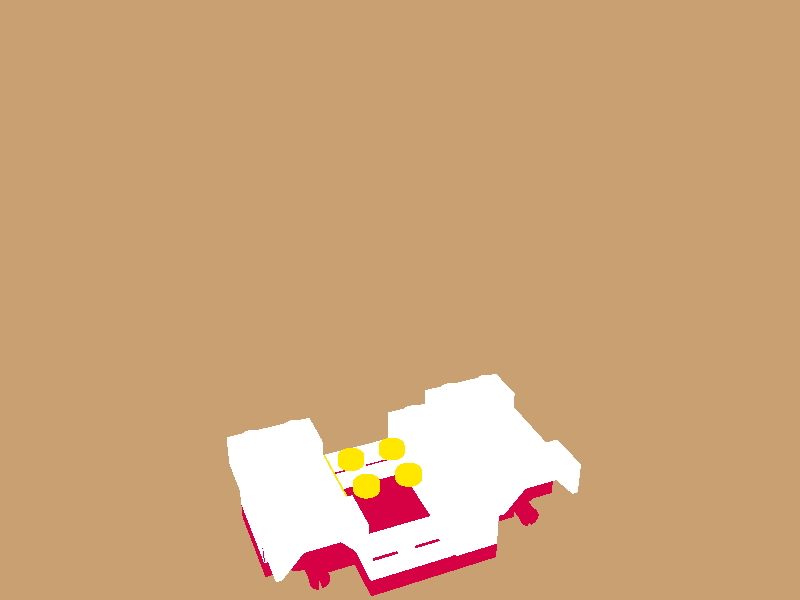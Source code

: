 #version 3.6;
global_settings {
  assumed_gamma 1.5
  ambient_light color rgb <1, 1, 1>
}
camera {
  location <5, 12, 12>
  look_at <0.0, 5.0, 0.0>
  right <1.33333333333, 0.0, 0.0>
  direction <0.0, 0.0, 1.5>
}
sky_sphere {
  pigment {
    gradient <0.0, 1.0, 0.0>
    color_map {
      [0.0 color rgb <0.6, 0.7, 1.0>]
      [0.7 color rgb <0.0, 0.1, 0.8>]
    }
  }
}
light_source {
  <0, 0, 0>
  color rgb <1, 1, 1>
  translate <300, 300, 300>
}
plane {
  <0.0, 1.0, 0.0>, -0.01
  pigment {
    color rgb <0.7, 0.5, 0.3>
  }
}
object {
  union {
/*
        # *******************************************************************
        # Objects (Step 1)
        # *******************************************************************
        */
/***** Start 2441 Red Car Base 7 x 4 x 2/3 *****/
    object {
      union {
        union {
          sphere {
            <1.616, 0.784, -0.016>, 0.016
          }
          sphere {
            <3.184, 0.784, -0.016>, 0.016
          }
          sphere {
            <-0.816, 0.784, -0.016>, 0.016
          }
          sphere {
            <-2.384, 0.784, -0.016>, 0.016
          }
          sphere {
            <2.384, 0.784, -0.624>, 0.016
          }
          sphere {
            <3.184, 0.784, -0.304>, 0.016
          }
          sphere {
            <-1.584, 0.784, -0.624>, 0.016
          }
          sphere {
            <-2.384, 0.784, -0.304>, 0.016
          }
          cylinder {
            <-2.384, 0.784, -0.016>, <-2.384, 0.784, -0.304>, 0.016
          }
          cylinder {
            <3.184, 0.784, 0.016>, <3.184, 0.784, 0.336>, 0.016
          }
          cylinder {
            <-0.816, 0.784, -0.016>, <-0.816, 0.784, -0.336>, 0.016
          }
          cylinder {
            <1.616, 0.784, 0.016>, <1.616, 0.784, 0.304>, 0.016
          }
          cylinder {
            <-1.584, 0.784, -0.624>, <-1.584, 0.784, -0.304>, 0.016
          }
          cylinder {
            <2.384, 0.784, -0.624>, <2.384, 0.784, -0.304>, 0.016
          }
          cylinder {
            <3.184, 0.784, -0.304>, <2.384, 0.784, -0.304>, 0.016
          }
          cylinder {
            <-1.584, 0.784, -0.624>, <-0.784, 0.784, -0.624>, 0.016
          }
          cylinder {
            <2.384, 0.784, -0.624>, <1.584, 0.784, -0.624>, 0.016
          }
          cylinder {
            <-2.384, 0.784, -0.304>, <-1.584, 0.784, -0.304>, 0.016
          }
          cylinder {
            <-0.784, 1.584, -0.336>, <1.584, 1.584, -0.336>, 0.016
          }
          sphere {
            <-0.784, 1.584, -0.624>, 0.016
          }
          sphere {
            <1.584, 1.584, -0.624>, 0.016
          }
          cylinder {
            <-0.784, 1.584, -0.624>, <1.584, 1.584, -0.624>, 0.016
          }
          sphere {
            <-0.784, 1.584, -0.336>, 0.016
          }
          sphere {
            <1.584, 1.584, -0.336>, 0.016
          }
          cylinder {
            <1.584, 1.584, -0.336>, <1.584, 1.584, -0.624>, 0.016
          }
          cylinder {
            <1.584, 1.584, -0.624>, <1.584, 0.784, -0.624>, 0.016
          }
          cylinder {
            <1.584, 1.584, -0.336>, <1.584, 0.784, -0.336>, 0.016
          }
          cylinder {
            <-0.784, 1.584, -0.336>, <-0.784, 1.584, -0.624>, 0.016
          }
          cylinder {
            <-0.784, 1.584, -0.624>, <-0.784, 0.784, -0.624>, 0.016
          }
          cylinder {
            <-0.784, 1.584, -0.336>, <-0.784, 0.784, -0.336>, 0.016
          }
          cylinder {
            <-0.784, 0.784, -0.336>, <-0.816, 0.784, -0.336>, 0.016
          }
          cylinder {
            <1.616, 0.784, -0.336>, <1.584, 0.784, -0.336>, 0.016
          }
          cylinder {
            <-2.384, 0.784, -0.016>, <-0.816, 0.784, -0.016>, 0.016
          }
          cylinder {
            <3.184, 0.784, -0.016>, <1.616, 0.784, -0.016>, 0.016
          }
          box {
            <-2.384, 0.784, -0.284>, <-1.584, 0.64, -0.32>
          }
          box {
            <-2.384, 0.8, -0.304>, <-0.816, 0.64, -0.016>
          }
          box {
            <3.184, 0.784, -0.284>, <2.384, 0.64, -0.32>
          }
          box {
            <3.184, 0.64, -0.304>, <1.616, 0.8, -0.016>
          }
          box {
            <1.584, 0.8, -0.64>, <-0.784, 0.64, -0.336>
          }
          box {
            <2.384, 0.64, -0.284>, <1.616, 0.8, -0.624>
          }
          box {
            <-0.816, 0.64, -0.284>, <-1.584, 0.8, -0.624>
          }
          box {
            <-0.774, 0.64, -0.64>, <-1.584, 0.784, -0.614>
          }
          box {
            <1.574, 0.64, -0.64>, <2.384, 0.784, -0.614>
          }
          box {
            <1.574, 0.64, -0.336>, <1.626, 0.8, -0.624>
          }
          box {
            <-0.826, 0.64, -0.336>, <-0.774, 0.8, -0.624>
          }
          box {
            <-0.64, 1.584, -0.604>, <-0.784, 0.774, -0.64>
          }
          box {
            <1.44, 1.584, -0.604>, <1.584, 0.774, -0.64>
          }
          box {
            <1.584, 1.584, -0.604>, <-0.784, 1.44, -0.64>
          }
          box {
            <-0.64, 1.584, -0.624>, <-0.8, 0.774, -0.336>
          }
          box {
            <1.44, 1.584, -0.624>, <1.6, 0.774, -0.336>
          }
          box {
            <1.584, 1.6, -0.624>, <-0.784, 1.44, -0.336>
          }
          box {
            <2.384, 0.32, -0.32>, <2.56, 0.48, -0.11>
          }
          box {
            <-1.584, 0.32, -0.32>, <-1.76, 0.48, -0.11>
          }
          box {
            <-0.816, 0.32, -0.64>, <-0.64, 0.48, -0.43>
          }
          box {
            <1.616, 0.32, -0.64>, <1.44, 0.48, -0.43>
          }
          box {
            <1.14, 0.79, -0.64>, <1.26, 0.96, -0.43>
          }
          box {
            <0.34, 0.79, -0.64>, <0.46, 0.96, -0.43>
          }
          box {
            <-0.46, 0.79, -0.64>, <-0.34, 0.96, -0.43>
          }
          cylinder {
            <0.8, 1.2, -0.64>, <0.8, 1.2, -0.43>, 0.16
          }
          cylinder {
            <0, 1.2, -0.64>, <0, 1.2, -0.43>, 0.16
          }
          object {
            union {
              union {
                cylinder {
                  <0, 0, 0.136>, <0, 0, -0.01>, 0.24
                }
                cylinder {
                  <0, 0, 0.16>, <0, 0, -0.01>, 0.216
                }
              }
              torus {
                0.216, 0.024
                rotate <90, 0, 0>
                translate <0, 0, 0.136>
              }
              object {
                union {
                  union {
                    sphere {
                      <-59, 0, -96>, 6
                    }
                    cylinder {
                      <-59, 0, -96>, <59, 0, -122>, 6
                    }
                    sphere {
                      <59, 0, -122>, 6
                    }
                    cylinder {
                      <59, 0, -122>, <59, 0, -84>, 6
                    }
                    sphere {
                      <59, 0, -84>, 6
                    }
                  }
                  union {
                    sphere {
                      <-59, 0, -36>, 6
                    }
                    cylinder {
                      <-59, 0, -36>, <-59, 0, 1>, 6
                    }
                    sphere {
                      <-59, 0, 1>, 6
                    }
                    cylinder {
                      <0, 0, -49>, <0, 0, -25>, 6
                    }
                    sphere {
                      <0, 0, -25>, 6
                    }
                    sphere {
                      <59, 0, -62>, 6
                    }
                    cylinder {
                      <59, 0, -62>, <59, 0, -24>, 6
                    }
                    sphere {
                      <59, 0, -24>, 6
                    }
                    cylinder {
                      <-59, 0, -36>, <59, 0, -62>, 6
                    }
                  }
                  union {
                    sphere {
                      <-35.95, 0, 57>, 6
                    }
                    torus {
                      18.45, 6
                      clipped_by {
                        plane {
                          <40, 0, -9>, 0
                        }
                      }
                      translate <-40, 0, 39>
                    }
                    cylinder {
                      <-44.05, 0, 21>, <35.95, 0, 3>, 6
                    }
                    torus {
                      18.45, 6
                      clipped_by {
                        plane {
                          <-40, 0, 9>, 0
                        }
                      }
                      translate <40, 0, 21>
                    }
                    cylinder {
                      <44.05, 0, 39>, <0, 0, 49>, 6
                    }
                    sphere {
                      <0, 0, 49>, 6
                    }
                    cylinder {
                      <0, 0, 49>, <0, 0, 34>, 6
                    }
                    sphere {
                      <0, 0, 34>, 6
                    }
                  }
                  union {
                    torus {
                      18.45, 6
                      clipped_by {
                        plane {
                          <40, 0, -9>, 0
                        }
                      }
                      translate <-40, 0, 99>
                    }
                    cylinder {
                      <-44.05, 0, 81>, <35.95, 0, 63>, 6
                    }
                    torus {
                      18.45, 6
                      clipped_by {
                        plane {
                          <-40, 0, 9>, 0
                        }
                      }
                      translate <40, 0, 81>
                    }
                    cylinder {
                      <44.05, 0, 99>, <-35.95, 0, 117>, 6
                    }
                  }
                  scale <0.03515625, 0.03515625, 0.03515625>
                  rotate <0.0, 90.0, 0.0>
                  rotate <-90.0, -0.0, -0.0>
                  scale <-1, 1, 1>
                  scale <0.0384, 0.0384, 0.0384>
                }
                translate <0, 0, 0.16>
              }
            }
            rotate <0, 0, 90>
            scale <1, 1, 1>
            translate <2.8, 0.4, 0>
          }
          object {
            union {
              union {
                cylinder {
                  <0, 0, 0.136>, <0, 0, -0.01>, 0.24
                }
                cylinder {
                  <0, 0, 0.16>, <0, 0, -0.01>, 0.216
                }
              }
              torus {
                0.216, 0.024
                rotate <90, 0, 0>
                translate <0, 0, 0.136>
              }
              object {
                union {
                  union {
                    sphere {
                      <-59, 0, -96>, 6
                    }
                    cylinder {
                      <-59, 0, -96>, <59, 0, -122>, 6
                    }
                    sphere {
                      <59, 0, -122>, 6
                    }
                    cylinder {
                      <59, 0, -122>, <59, 0, -84>, 6
                    }
                    sphere {
                      <59, 0, -84>, 6
                    }
                  }
                  union {
                    sphere {
                      <-59, 0, -36>, 6
                    }
                    cylinder {
                      <-59, 0, -36>, <-59, 0, 1>, 6
                    }
                    sphere {
                      <-59, 0, 1>, 6
                    }
                    cylinder {
                      <0, 0, -49>, <0, 0, -25>, 6
                    }
                    sphere {
                      <0, 0, -25>, 6
                    }
                    sphere {
                      <59, 0, -62>, 6
                    }
                    cylinder {
                      <59, 0, -62>, <59, 0, -24>, 6
                    }
                    sphere {
                      <59, 0, -24>, 6
                    }
                    cylinder {
                      <-59, 0, -36>, <59, 0, -62>, 6
                    }
                  }
                  union {
                    sphere {
                      <-35.95, 0, 57>, 6
                    }
                    torus {
                      18.45, 6
                      clipped_by {
                        plane {
                          <40, 0, -9>, 0
                        }
                      }
                      translate <-40, 0, 39>
                    }
                    cylinder {
                      <-44.05, 0, 21>, <35.95, 0, 3>, 6
                    }
                    torus {
                      18.45, 6
                      clipped_by {
                        plane {
                          <-40, 0, 9>, 0
                        }
                      }
                      translate <40, 0, 21>
                    }
                    cylinder {
                      <44.05, 0, 39>, <0, 0, 49>, 6
                    }
                    sphere {
                      <0, 0, 49>, 6
                    }
                    cylinder {
                      <0, 0, 49>, <0, 0, 34>, 6
                    }
                    sphere {
                      <0, 0, 34>, 6
                    }
                  }
                  union {
                    torus {
                      18.45, 6
                      clipped_by {
                        plane {
                          <40, 0, -9>, 0
                        }
                      }
                      translate <-40, 0, 99>
                    }
                    cylinder {
                      <-44.05, 0, 81>, <35.95, 0, 63>, 6
                    }
                    torus {
                      18.45, 6
                      clipped_by {
                        plane {
                          <-40, 0, 9>, 0
                        }
                      }
                      translate <40, 0, 81>
                    }
                    cylinder {
                      <44.05, 0, 99>, <-35.95, 0, 117>, 6
                    }
                  }
                  scale <0.03515625, 0.03515625, 0.03515625>
                  rotate <0.0, 90.0, 0.0>
                  rotate <-90.0, -0.0, -0.0>
                  scale <-1, 1, 1>
                  scale <0.0384, 0.0384, 0.0384>
                }
                translate <0, 0, 0.16>
              }
            }
            rotate <0, 0, 90>
            scale <1, 1, 1>
            translate <2.0, 0.4, 0>
          }
          object {
            union {
              union {
                cylinder {
                  <0, 0, 0.136>, <0, 0, -0.01>, 0.24
                }
                cylinder {
                  <0, 0, 0.16>, <0, 0, -0.01>, 0.216
                }
              }
              torus {
                0.216, 0.024
                rotate <90, 0, 0>
                translate <0, 0, 0.136>
              }
              object {
                union {
                  union {
                    sphere {
                      <-59, 0, -96>, 6
                    }
                    cylinder {
                      <-59, 0, -96>, <59, 0, -122>, 6
                    }
                    sphere {
                      <59, 0, -122>, 6
                    }
                    cylinder {
                      <59, 0, -122>, <59, 0, -84>, 6
                    }
                    sphere {
                      <59, 0, -84>, 6
                    }
                  }
                  union {
                    sphere {
                      <-59, 0, -36>, 6
                    }
                    cylinder {
                      <-59, 0, -36>, <-59, 0, 1>, 6
                    }
                    sphere {
                      <-59, 0, 1>, 6
                    }
                    cylinder {
                      <0, 0, -49>, <0, 0, -25>, 6
                    }
                    sphere {
                      <0, 0, -25>, 6
                    }
                    sphere {
                      <59, 0, -62>, 6
                    }
                    cylinder {
                      <59, 0, -62>, <59, 0, -24>, 6
                    }
                    sphere {
                      <59, 0, -24>, 6
                    }
                    cylinder {
                      <-59, 0, -36>, <59, 0, -62>, 6
                    }
                  }
                  union {
                    sphere {
                      <-35.95, 0, 57>, 6
                    }
                    torus {
                      18.45, 6
                      clipped_by {
                        plane {
                          <40, 0, -9>, 0
                        }
                      }
                      translate <-40, 0, 39>
                    }
                    cylinder {
                      <-44.05, 0, 21>, <35.95, 0, 3>, 6
                    }
                    torus {
                      18.45, 6
                      clipped_by {
                        plane {
                          <-40, 0, 9>, 0
                        }
                      }
                      translate <40, 0, 21>
                    }
                    cylinder {
                      <44.05, 0, 39>, <0, 0, 49>, 6
                    }
                    sphere {
                      <0, 0, 49>, 6
                    }
                    cylinder {
                      <0, 0, 49>, <0, 0, 34>, 6
                    }
                    sphere {
                      <0, 0, 34>, 6
                    }
                  }
                  union {
                    torus {
                      18.45, 6
                      clipped_by {
                        plane {
                          <40, 0, -9>, 0
                        }
                      }
                      translate <-40, 0, 99>
                    }
                    cylinder {
                      <-44.05, 0, 81>, <35.95, 0, 63>, 6
                    }
                    torus {
                      18.45, 6
                      clipped_by {
                        plane {
                          <-40, 0, 9>, 0
                        }
                      }
                      translate <40, 0, 81>
                    }
                    cylinder {
                      <44.05, 0, 99>, <-35.95, 0, 117>, 6
                    }
                  }
                  scale <0.03515625, 0.03515625, 0.03515625>
                  rotate <0.0, 90.0, 0.0>
                  rotate <-90.0, -0.0, -0.0>
                  scale <-1, 1, 1>
                  scale <0.0384, 0.0384, 0.0384>
                }
                translate <0, 0, 0.16>
              }
            }
            rotate <0, 0, 90>
            scale <1, 1, 1>
            translate <1.2, 0.4, -0.32>
          }
          object {
            union {
              union {
                cylinder {
                  <0, 0, 0.136>, <0, 0, -0.01>, 0.24
                }
                cylinder {
                  <0, 0, 0.16>, <0, 0, -0.01>, 0.216
                }
              }
              torus {
                0.216, 0.024
                rotate <90, 0, 0>
                translate <0, 0, 0.136>
              }
              object {
                union {
                  union {
                    sphere {
                      <-59, 0, -96>, 6
                    }
                    cylinder {
                      <-59, 0, -96>, <59, 0, -122>, 6
                    }
                    sphere {
                      <59, 0, -122>, 6
                    }
                    cylinder {
                      <59, 0, -122>, <59, 0, -84>, 6
                    }
                    sphere {
                      <59, 0, -84>, 6
                    }
                  }
                  union {
                    sphere {
                      <-59, 0, -36>, 6
                    }
                    cylinder {
                      <-59, 0, -36>, <-59, 0, 1>, 6
                    }
                    sphere {
                      <-59, 0, 1>, 6
                    }
                    cylinder {
                      <0, 0, -49>, <0, 0, -25>, 6
                    }
                    sphere {
                      <0, 0, -25>, 6
                    }
                    sphere {
                      <59, 0, -62>, 6
                    }
                    cylinder {
                      <59, 0, -62>, <59, 0, -24>, 6
                    }
                    sphere {
                      <59, 0, -24>, 6
                    }
                    cylinder {
                      <-59, 0, -36>, <59, 0, -62>, 6
                    }
                  }
                  union {
                    sphere {
                      <-35.95, 0, 57>, 6
                    }
                    torus {
                      18.45, 6
                      clipped_by {
                        plane {
                          <40, 0, -9>, 0
                        }
                      }
                      translate <-40, 0, 39>
                    }
                    cylinder {
                      <-44.05, 0, 21>, <35.95, 0, 3>, 6
                    }
                    torus {
                      18.45, 6
                      clipped_by {
                        plane {
                          <-40, 0, 9>, 0
                        }
                      }
                      translate <40, 0, 21>
                    }
                    cylinder {
                      <44.05, 0, 39>, <0, 0, 49>, 6
                    }
                    sphere {
                      <0, 0, 49>, 6
                    }
                    cylinder {
                      <0, 0, 49>, <0, 0, 34>, 6
                    }
                    sphere {
                      <0, 0, 34>, 6
                    }
                  }
                  union {
                    torus {
                      18.45, 6
                      clipped_by {
                        plane {
                          <40, 0, -9>, 0
                        }
                      }
                      translate <-40, 0, 99>
                    }
                    cylinder {
                      <-44.05, 0, 81>, <35.95, 0, 63>, 6
                    }
                    torus {
                      18.45, 6
                      clipped_by {
                        plane {
                          <-40, 0, 9>, 0
                        }
                      }
                      translate <40, 0, 81>
                    }
                    cylinder {
                      <44.05, 0, 99>, <-35.95, 0, 117>, 6
                    }
                  }
                  scale <0.03515625, 0.03515625, 0.03515625>
                  rotate <0.0, 90.0, 0.0>
                  rotate <-90.0, -0.0, -0.0>
                  scale <-1, 1, 1>
                  scale <0.0384, 0.0384, 0.0384>
                }
                translate <0, 0, 0.16>
              }
            }
            rotate <0, 0, 90>
            scale <1, 1, 1>
            translate <0.4, 0.4, -0.32>
          }
          object {
            union {
              union {
                cylinder {
                  <0, 0, 0.136>, <0, 0, -0.01>, 0.24
                }
                cylinder {
                  <0, 0, 0.16>, <0, 0, -0.01>, 0.216
                }
              }
              torus {
                0.216, 0.024
                rotate <90, 0, 0>
                translate <0, 0, 0.136>
              }
              object {
                union {
                  union {
                    sphere {
                      <-59, 0, -96>, 6
                    }
                    cylinder {
                      <-59, 0, -96>, <59, 0, -122>, 6
                    }
                    sphere {
                      <59, 0, -122>, 6
                    }
                    cylinder {
                      <59, 0, -122>, <59, 0, -84>, 6
                    }
                    sphere {
                      <59, 0, -84>, 6
                    }
                  }
                  union {
                    sphere {
                      <-59, 0, -36>, 6
                    }
                    cylinder {
                      <-59, 0, -36>, <-59, 0, 1>, 6
                    }
                    sphere {
                      <-59, 0, 1>, 6
                    }
                    cylinder {
                      <0, 0, -49>, <0, 0, -25>, 6
                    }
                    sphere {
                      <0, 0, -25>, 6
                    }
                    sphere {
                      <59, 0, -62>, 6
                    }
                    cylinder {
                      <59, 0, -62>, <59, 0, -24>, 6
                    }
                    sphere {
                      <59, 0, -24>, 6
                    }
                    cylinder {
                      <-59, 0, -36>, <59, 0, -62>, 6
                    }
                  }
                  union {
                    sphere {
                      <-35.95, 0, 57>, 6
                    }
                    torus {
                      18.45, 6
                      clipped_by {
                        plane {
                          <40, 0, -9>, 0
                        }
                      }
                      translate <-40, 0, 39>
                    }
                    cylinder {
                      <-44.05, 0, 21>, <35.95, 0, 3>, 6
                    }
                    torus {
                      18.45, 6
                      clipped_by {
                        plane {
                          <-40, 0, 9>, 0
                        }
                      }
                      translate <40, 0, 21>
                    }
                    cylinder {
                      <44.05, 0, 39>, <0, 0, 49>, 6
                    }
                    sphere {
                      <0, 0, 49>, 6
                    }
                    cylinder {
                      <0, 0, 49>, <0, 0, 34>, 6
                    }
                    sphere {
                      <0, 0, 34>, 6
                    }
                  }
                  union {
                    torus {
                      18.45, 6
                      clipped_by {
                        plane {
                          <40, 0, -9>, 0
                        }
                      }
                      translate <-40, 0, 99>
                    }
                    cylinder {
                      <-44.05, 0, 81>, <35.95, 0, 63>, 6
                    }
                    torus {
                      18.45, 6
                      clipped_by {
                        plane {
                          <-40, 0, 9>, 0
                        }
                      }
                      translate <40, 0, 81>
                    }
                    cylinder {
                      <44.05, 0, 99>, <-35.95, 0, 117>, 6
                    }
                  }
                  scale <0.03515625, 0.03515625, 0.03515625>
                  rotate <0.0, 90.0, 0.0>
                  rotate <-90.0, -0.0, -0.0>
                  scale <-1, 1, 1>
                  scale <0.0384, 0.0384, 0.0384>
                }
                translate <0, 0, 0.16>
              }
            }
            rotate <0, 0, 90>
            scale <1, 1, 1>
            translate <-0.4, 0.4, -0.32>
          }
          object {
            union {
              union {
                cylinder {
                  <0, 0, 0.136>, <0, 0, -0.01>, 0.24
                }
                cylinder {
                  <0, 0, 0.16>, <0, 0, -0.01>, 0.216
                }
              }
              torus {
                0.216, 0.024
                rotate <90, 0, 0>
                translate <0, 0, 0.136>
              }
              object {
                union {
                  union {
                    sphere {
                      <-59, 0, -96>, 6
                    }
                    cylinder {
                      <-59, 0, -96>, <59, 0, -122>, 6
                    }
                    sphere {
                      <59, 0, -122>, 6
                    }
                    cylinder {
                      <59, 0, -122>, <59, 0, -84>, 6
                    }
                    sphere {
                      <59, 0, -84>, 6
                    }
                  }
                  union {
                    sphere {
                      <-59, 0, -36>, 6
                    }
                    cylinder {
                      <-59, 0, -36>, <-59, 0, 1>, 6
                    }
                    sphere {
                      <-59, 0, 1>, 6
                    }
                    cylinder {
                      <0, 0, -49>, <0, 0, -25>, 6
                    }
                    sphere {
                      <0, 0, -25>, 6
                    }
                    sphere {
                      <59, 0, -62>, 6
                    }
                    cylinder {
                      <59, 0, -62>, <59, 0, -24>, 6
                    }
                    sphere {
                      <59, 0, -24>, 6
                    }
                    cylinder {
                      <-59, 0, -36>, <59, 0, -62>, 6
                    }
                  }
                  union {
                    sphere {
                      <-35.95, 0, 57>, 6
                    }
                    torus {
                      18.45, 6
                      clipped_by {
                        plane {
                          <40, 0, -9>, 0
                        }
                      }
                      translate <-40, 0, 39>
                    }
                    cylinder {
                      <-44.05, 0, 21>, <35.95, 0, 3>, 6
                    }
                    torus {
                      18.45, 6
                      clipped_by {
                        plane {
                          <-40, 0, 9>, 0
                        }
                      }
                      translate <40, 0, 21>
                    }
                    cylinder {
                      <44.05, 0, 39>, <0, 0, 49>, 6
                    }
                    sphere {
                      <0, 0, 49>, 6
                    }
                    cylinder {
                      <0, 0, 49>, <0, 0, 34>, 6
                    }
                    sphere {
                      <0, 0, 34>, 6
                    }
                  }
                  union {
                    torus {
                      18.45, 6
                      clipped_by {
                        plane {
                          <40, 0, -9>, 0
                        }
                      }
                      translate <-40, 0, 99>
                    }
                    cylinder {
                      <-44.05, 0, 81>, <35.95, 0, 63>, 6
                    }
                    torus {
                      18.45, 6
                      clipped_by {
                        plane {
                          <-40, 0, 9>, 0
                        }
                      }
                      translate <40, 0, 81>
                    }
                    cylinder {
                      <44.05, 0, 99>, <-35.95, 0, 117>, 6
                    }
                  }
                  scale <0.03515625, 0.03515625, 0.03515625>
                  rotate <0.0, 90.0, 0.0>
                  rotate <-90.0, -0.0, -0.0>
                  scale <-1, 1, 1>
                  scale <0.0384, 0.0384, 0.0384>
                }
                translate <0, 0, 0.16>
              }
            }
            rotate <0, 0, 90>
            scale <1, 1, 1>
            translate <1.2, 1.2, -0.32>
          }
          object {
            union {
              union {
                cylinder {
                  <0, 0, 0.136>, <0, 0, -0.01>, 0.24
                }
                cylinder {
                  <0, 0, 0.16>, <0, 0, -0.01>, 0.216
                }
              }
              torus {
                0.216, 0.024
                rotate <90, 0, 0>
                translate <0, 0, 0.136>
              }
              object {
                union {
                  union {
                    sphere {
                      <-59, 0, -96>, 6
                    }
                    cylinder {
                      <-59, 0, -96>, <59, 0, -122>, 6
                    }
                    sphere {
                      <59, 0, -122>, 6
                    }
                    cylinder {
                      <59, 0, -122>, <59, 0, -84>, 6
                    }
                    sphere {
                      <59, 0, -84>, 6
                    }
                  }
                  union {
                    sphere {
                      <-59, 0, -36>, 6
                    }
                    cylinder {
                      <-59, 0, -36>, <-59, 0, 1>, 6
                    }
                    sphere {
                      <-59, 0, 1>, 6
                    }
                    cylinder {
                      <0, 0, -49>, <0, 0, -25>, 6
                    }
                    sphere {
                      <0, 0, -25>, 6
                    }
                    sphere {
                      <59, 0, -62>, 6
                    }
                    cylinder {
                      <59, 0, -62>, <59, 0, -24>, 6
                    }
                    sphere {
                      <59, 0, -24>, 6
                    }
                    cylinder {
                      <-59, 0, -36>, <59, 0, -62>, 6
                    }
                  }
                  union {
                    sphere {
                      <-35.95, 0, 57>, 6
                    }
                    torus {
                      18.45, 6
                      clipped_by {
                        plane {
                          <40, 0, -9>, 0
                        }
                      }
                      translate <-40, 0, 39>
                    }
                    cylinder {
                      <-44.05, 0, 21>, <35.95, 0, 3>, 6
                    }
                    torus {
                      18.45, 6
                      clipped_by {
                        plane {
                          <-40, 0, 9>, 0
                        }
                      }
                      translate <40, 0, 21>
                    }
                    cylinder {
                      <44.05, 0, 39>, <0, 0, 49>, 6
                    }
                    sphere {
                      <0, 0, 49>, 6
                    }
                    cylinder {
                      <0, 0, 49>, <0, 0, 34>, 6
                    }
                    sphere {
                      <0, 0, 34>, 6
                    }
                  }
                  union {
                    torus {
                      18.45, 6
                      clipped_by {
                        plane {
                          <40, 0, -9>, 0
                        }
                      }
                      translate <-40, 0, 99>
                    }
                    cylinder {
                      <-44.05, 0, 81>, <35.95, 0, 63>, 6
                    }
                    torus {
                      18.45, 6
                      clipped_by {
                        plane {
                          <-40, 0, 9>, 0
                        }
                      }
                      translate <40, 0, 81>
                    }
                    cylinder {
                      <44.05, 0, 99>, <-35.95, 0, 117>, 6
                    }
                  }
                  scale <0.03515625, 0.03515625, 0.03515625>
                  rotate <0.0, 90.0, 0.0>
                  rotate <-90.0, -0.0, -0.0>
                  scale <-1, 1, 1>
                  scale <0.0384, 0.0384, 0.0384>
                }
                translate <0, 0, 0.16>
              }
            }
            rotate <0, 0, 90>
            scale <1, 1, 1>
            translate <0.4, 1.2, -0.32>
          }
          object {
            union {
              union {
                cylinder {
                  <0, 0, 0.136>, <0, 0, -0.01>, 0.24
                }
                cylinder {
                  <0, 0, 0.16>, <0, 0, -0.01>, 0.216
                }
              }
              torus {
                0.216, 0.024
                rotate <90, 0, 0>
                translate <0, 0, 0.136>
              }
              object {
                union {
                  union {
                    sphere {
                      <-59, 0, -96>, 6
                    }
                    cylinder {
                      <-59, 0, -96>, <59, 0, -122>, 6
                    }
                    sphere {
                      <59, 0, -122>, 6
                    }
                    cylinder {
                      <59, 0, -122>, <59, 0, -84>, 6
                    }
                    sphere {
                      <59, 0, -84>, 6
                    }
                  }
                  union {
                    sphere {
                      <-59, 0, -36>, 6
                    }
                    cylinder {
                      <-59, 0, -36>, <-59, 0, 1>, 6
                    }
                    sphere {
                      <-59, 0, 1>, 6
                    }
                    cylinder {
                      <0, 0, -49>, <0, 0, -25>, 6
                    }
                    sphere {
                      <0, 0, -25>, 6
                    }
                    sphere {
                      <59, 0, -62>, 6
                    }
                    cylinder {
                      <59, 0, -62>, <59, 0, -24>, 6
                    }
                    sphere {
                      <59, 0, -24>, 6
                    }
                    cylinder {
                      <-59, 0, -36>, <59, 0, -62>, 6
                    }
                  }
                  union {
                    sphere {
                      <-35.95, 0, 57>, 6
                    }
                    torus {
                      18.45, 6
                      clipped_by {
                        plane {
                          <40, 0, -9>, 0
                        }
                      }
                      translate <-40, 0, 39>
                    }
                    cylinder {
                      <-44.05, 0, 21>, <35.95, 0, 3>, 6
                    }
                    torus {
                      18.45, 6
                      clipped_by {
                        plane {
                          <-40, 0, 9>, 0
                        }
                      }
                      translate <40, 0, 21>
                    }
                    cylinder {
                      <44.05, 0, 39>, <0, 0, 49>, 6
                    }
                    sphere {
                      <0, 0, 49>, 6
                    }
                    cylinder {
                      <0, 0, 49>, <0, 0, 34>, 6
                    }
                    sphere {
                      <0, 0, 34>, 6
                    }
                  }
                  union {
                    torus {
                      18.45, 6
                      clipped_by {
                        plane {
                          <40, 0, -9>, 0
                        }
                      }
                      translate <-40, 0, 99>
                    }
                    cylinder {
                      <-44.05, 0, 81>, <35.95, 0, 63>, 6
                    }
                    torus {
                      18.45, 6
                      clipped_by {
                        plane {
                          <-40, 0, 9>, 0
                        }
                      }
                      translate <40, 0, 81>
                    }
                    cylinder {
                      <44.05, 0, 99>, <-35.95, 0, 117>, 6
                    }
                  }
                  scale <0.03515625, 0.03515625, 0.03515625>
                  rotate <0.0, 90.0, 0.0>
                  rotate <-90.0, -0.0, -0.0>
                  scale <-1, 1, 1>
                  scale <0.0384, 0.0384, 0.0384>
                }
                translate <0, 0, 0.16>
              }
            }
            rotate <0, 0, 90>
            scale <1, 1, 1>
            translate <-0.4, 1.2, -0.32>
          }
          object {
            union {
              union {
                cylinder {
                  <0, 0, 0.136>, <0, 0, -0.01>, 0.24
                }
                cylinder {
                  <0, 0, 0.16>, <0, 0, -0.01>, 0.216
                }
              }
              torus {
                0.216, 0.024
                rotate <90, 0, 0>
                translate <0, 0, 0.136>
              }
              object {
                union {
                  union {
                    sphere {
                      <-59, 0, -96>, 6
                    }
                    cylinder {
                      <-59, 0, -96>, <59, 0, -122>, 6
                    }
                    sphere {
                      <59, 0, -122>, 6
                    }
                    cylinder {
                      <59, 0, -122>, <59, 0, -84>, 6
                    }
                    sphere {
                      <59, 0, -84>, 6
                    }
                  }
                  union {
                    sphere {
                      <-59, 0, -36>, 6
                    }
                    cylinder {
                      <-59, 0, -36>, <-59, 0, 1>, 6
                    }
                    sphere {
                      <-59, 0, 1>, 6
                    }
                    cylinder {
                      <0, 0, -49>, <0, 0, -25>, 6
                    }
                    sphere {
                      <0, 0, -25>, 6
                    }
                    sphere {
                      <59, 0, -62>, 6
                    }
                    cylinder {
                      <59, 0, -62>, <59, 0, -24>, 6
                    }
                    sphere {
                      <59, 0, -24>, 6
                    }
                    cylinder {
                      <-59, 0, -36>, <59, 0, -62>, 6
                    }
                  }
                  union {
                    sphere {
                      <-35.95, 0, 57>, 6
                    }
                    torus {
                      18.45, 6
                      clipped_by {
                        plane {
                          <40, 0, -9>, 0
                        }
                      }
                      translate <-40, 0, 39>
                    }
                    cylinder {
                      <-44.05, 0, 21>, <35.95, 0, 3>, 6
                    }
                    torus {
                      18.45, 6
                      clipped_by {
                        plane {
                          <-40, 0, 9>, 0
                        }
                      }
                      translate <40, 0, 21>
                    }
                    cylinder {
                      <44.05, 0, 39>, <0, 0, 49>, 6
                    }
                    sphere {
                      <0, 0, 49>, 6
                    }
                    cylinder {
                      <0, 0, 49>, <0, 0, 34>, 6
                    }
                    sphere {
                      <0, 0, 34>, 6
                    }
                  }
                  union {
                    torus {
                      18.45, 6
                      clipped_by {
                        plane {
                          <40, 0, -9>, 0
                        }
                      }
                      translate <-40, 0, 99>
                    }
                    cylinder {
                      <-44.05, 0, 81>, <35.95, 0, 63>, 6
                    }
                    torus {
                      18.45, 6
                      clipped_by {
                        plane {
                          <-40, 0, 9>, 0
                        }
                      }
                      translate <40, 0, 81>
                    }
                    cylinder {
                      <44.05, 0, 99>, <-35.95, 0, 117>, 6
                    }
                  }
                  scale <0.03515625, 0.03515625, 0.03515625>
                  rotate <0.0, 90.0, 0.0>
                  rotate <-90.0, -0.0, -0.0>
                  scale <-1, 1, 1>
                  scale <0.0384, 0.0384, 0.0384>
                }
                translate <0, 0, 0.16>
              }
            }
            rotate <0, 0, 90>
            scale <1, 1, 1>
            translate <-1.2, 0.4, 0>
          }
          object {
            union {
              union {
                cylinder {
                  <0, 0, 0.136>, <0, 0, -0.01>, 0.24
                }
                cylinder {
                  <0, 0, 0.16>, <0, 0, -0.01>, 0.216
                }
              }
              torus {
                0.216, 0.024
                rotate <90, 0, 0>
                translate <0, 0, 0.136>
              }
              object {
                union {
                  union {
                    sphere {
                      <-59, 0, -96>, 6
                    }
                    cylinder {
                      <-59, 0, -96>, <59, 0, -122>, 6
                    }
                    sphere {
                      <59, 0, -122>, 6
                    }
                    cylinder {
                      <59, 0, -122>, <59, 0, -84>, 6
                    }
                    sphere {
                      <59, 0, -84>, 6
                    }
                  }
                  union {
                    sphere {
                      <-59, 0, -36>, 6
                    }
                    cylinder {
                      <-59, 0, -36>, <-59, 0, 1>, 6
                    }
                    sphere {
                      <-59, 0, 1>, 6
                    }
                    cylinder {
                      <0, 0, -49>, <0, 0, -25>, 6
                    }
                    sphere {
                      <0, 0, -25>, 6
                    }
                    sphere {
                      <59, 0, -62>, 6
                    }
                    cylinder {
                      <59, 0, -62>, <59, 0, -24>, 6
                    }
                    sphere {
                      <59, 0, -24>, 6
                    }
                    cylinder {
                      <-59, 0, -36>, <59, 0, -62>, 6
                    }
                  }
                  union {
                    sphere {
                      <-35.95, 0, 57>, 6
                    }
                    torus {
                      18.45, 6
                      clipped_by {
                        plane {
                          <40, 0, -9>, 0
                        }
                      }
                      translate <-40, 0, 39>
                    }
                    cylinder {
                      <-44.05, 0, 21>, <35.95, 0, 3>, 6
                    }
                    torus {
                      18.45, 6
                      clipped_by {
                        plane {
                          <-40, 0, 9>, 0
                        }
                      }
                      translate <40, 0, 21>
                    }
                    cylinder {
                      <44.05, 0, 39>, <0, 0, 49>, 6
                    }
                    sphere {
                      <0, 0, 49>, 6
                    }
                    cylinder {
                      <0, 0, 49>, <0, 0, 34>, 6
                    }
                    sphere {
                      <0, 0, 34>, 6
                    }
                  }
                  union {
                    torus {
                      18.45, 6
                      clipped_by {
                        plane {
                          <40, 0, -9>, 0
                        }
                      }
                      translate <-40, 0, 99>
                    }
                    cylinder {
                      <-44.05, 0, 81>, <35.95, 0, 63>, 6
                    }
                    torus {
                      18.45, 6
                      clipped_by {
                        plane {
                          <-40, 0, 9>, 0
                        }
                      }
                      translate <40, 0, 81>
                    }
                    cylinder {
                      <44.05, 0, 99>, <-35.95, 0, 117>, 6
                    }
                  }
                  scale <0.03515625, 0.03515625, 0.03515625>
                  rotate <0.0, 90.0, 0.0>
                  rotate <-90.0, -0.0, -0.0>
                  scale <-1, 1, 1>
                  scale <0.0384, 0.0384, 0.0384>
                }
                translate <0, 0, 0.16>
              }
            }
            rotate <0, 0, 90>
            scale <1, 1, 1>
            translate <-2.0, 0.4, 0>
          }
          union {
            union {
              sphere {
                <-0.209, 0.864, -0.304>, 0.016
              }
              sphere {
                <0.209, 0.864, -0.304>, 0.016
              }
              cylinder {
                <-0.209, 0.864, -0.304>, <0.209, 0.864, -0.304>, 0.016
              }
              cylinder {
                <0, 0, 0>, <0.208398085162, 0, 0>, 0.016
                rotate <0, 0, -23.57817847>
                translate <0.209, 0.864, -0.304>
              }
              cylinder {
                <0, 0, 0>, <-0.208398085162, 0, 0>, 0.016
                rotate <0, 0, 23.57817847>
                translate <-0.209, 0.864, -0.304>
              }
              sphere {
                <-0.209, 0.864, -0.116>, 0.016
              }
              sphere {
                <0.209, 0.864, -0.116>, 0.016
              }
              cylinder {
                <-0.209, 0.864, -0.116>, <0.209, 0.864, -0.116>, 0.016
              }
              cylinder {
                <0, 0, 0>, <0.208398085162, 0, 0>, 0.016
                rotate <0, 0, -23.57817847>
                translate <0.209, 0.864, -0.116>
              }
              cylinder {
                <0, 0, 0>, <-0.208398085162, 0, 0>, 0.016
                rotate <0, 0, 23.57817847>
                translate <-0.209, 0.864, -0.116>
              }
              cylinder {
                <0.209, 0.864, -0.116>, <0.209, 0.864, -0.304>, 0.016
              }
              cylinder {
                <-0.209, 0.864, -0.116>, <-0.209, 0.864, -0.304>, 0.016
              }
              box {
                <-0.209, 0.88, -0.116>, <0.209, 0.784, -0.304>
              }
              box {
                <-0.209, 0.864, -0.1>, <0.209, 0.784, -0.32>
              }
              box {
                <0, 0.016, -0.116>, <-0.208398085162, -0.08, -0.304>
                rotate <0, 0, 23.57817847>
                translate <-0.209, 0.864, 0>
              }
              box {
                <0, 0, -0.1>, <-0.208398085162, -0.08, -0.32>
                rotate <0, 0, 23.57817847>
                translate <-0.209, 0.864, 0>
              }
              box {
                <0, 0.016, -0.116>, <0.208398085162, -0.08, -0.304>
                rotate <0, 0, -23.57817847>
                translate <0.209, 0.864, 0>
              }
              box {
                <0, 0, -0.1>, <0.208398085162, -0.08, -0.32>
                rotate <0, 0, -23.57817847>
                translate <0.209, 0.864, 0>
              }
              box {
                <-0.06, 0.25, -0.11>, <0.06, 0.65, -0.304>
              }
              cylinder {
                <0, 0.8, -0.2>, <0, 0.88, -0.2>, 0.184
              }
              difference {
                cylinder {
                  <0, 0.784, -0.2>, <0, 0.864, -0.2>, 0.2
                }
                box {
                  <0, 0.774, -0.31>, <-0.21, 0.816, -0.41>
                }
              }
              torus {
                0.184, 0.016
                translate <0, 0.816, -0.2>
              }
              torus {
                0.184, 0.016
                translate <0, 0.864, -0.2>
              }
              difference {
                union {
                  cylinder {
                    <0, 0.87, -0.2>, <0, 1.36, -0.2>, 0.16
                  }
                  torus {
                    0.16, 0.016
                    translate <0, 1.344, -0.2>
                  }
                  torus {
                    0.16, 0.016
                    translate <0, 1.296, -0.2>
                  }
                  cylinder {
                    <0, 1.296, -0.2>, <0, 1.344, -0.2>, 0.176
                  }
                }
                union {
                  box {
                    <0.03, 1.37, 0>, <-0.03, 1.1, -0.41>
                  }
                  cylinder {
                    <0, 1.1, 0>, <0, 1.1, -0.41>, 0.03
                  }
                }
              }
              translate <-1.6, 0, 0>
            }
            union {
              sphere {
                <-0.209, 0.864, -0.304>, 0.016
              }
              sphere {
                <0.209, 0.864, -0.304>, 0.016
              }
              cylinder {
                <-0.209, 0.864, -0.304>, <0.209, 0.864, -0.304>, 0.016
              }
              cylinder {
                <0, 0, 0>, <0.208398085162, 0, 0>, 0.016
                rotate <0, 0, -23.57817847>
                translate <0.209, 0.864, -0.304>
              }
              cylinder {
                <0, 0, 0>, <-0.208398085162, 0, 0>, 0.016
                rotate <0, 0, 23.57817847>
                translate <-0.209, 0.864, -0.304>
              }
              sphere {
                <-0.209, 0.864, -0.116>, 0.016
              }
              sphere {
                <0.209, 0.864, -0.116>, 0.016
              }
              cylinder {
                <-0.209, 0.864, -0.116>, <0.209, 0.864, -0.116>, 0.016
              }
              cylinder {
                <0, 0, 0>, <0.208398085162, 0, 0>, 0.016
                rotate <0, 0, -23.57817847>
                translate <0.209, 0.864, -0.116>
              }
              cylinder {
                <0, 0, 0>, <-0.208398085162, 0, 0>, 0.016
                rotate <0, 0, 23.57817847>
                translate <-0.209, 0.864, -0.116>
              }
              cylinder {
                <0.209, 0.864, -0.116>, <0.209, 0.864, -0.304>, 0.016
              }
              cylinder {
                <-0.209, 0.864, -0.116>, <-0.209, 0.864, -0.304>, 0.016
              }
              box {
                <-0.209, 0.88, -0.116>, <0.209, 0.784, -0.304>
              }
              box {
                <-0.209, 0.864, -0.1>, <0.209, 0.784, -0.32>
              }
              box {
                <0, 0.016, -0.116>, <-0.208398085162, -0.08, -0.304>
                rotate <0, 0, 23.57817847>
                translate <-0.209, 0.864, 0>
              }
              box {
                <0, 0, -0.1>, <-0.208398085162, -0.08, -0.32>
                rotate <0, 0, 23.57817847>
                translate <-0.209, 0.864, 0>
              }
              box {
                <0, 0.016, -0.116>, <0.208398085162, -0.08, -0.304>
                rotate <0, 0, -23.57817847>
                translate <0.209, 0.864, 0>
              }
              box {
                <0, 0, -0.1>, <0.208398085162, -0.08, -0.32>
                rotate <0, 0, -23.57817847>
                translate <0.209, 0.864, 0>
              }
              box {
                <-0.06, 0.25, -0.11>, <0.06, 0.65, -0.304>
              }
              cylinder {
                <0, 0.8, -0.2>, <0, 0.88, -0.2>, 0.184
              }
              difference {
                cylinder {
                  <0, 0.784, -0.2>, <0, 0.864, -0.2>, 0.2
                }
                box {
                  <0, 0.774, -0.31>, <0.21, 0.816, -0.41>
                }
              }
              torus {
                0.184, 0.016
                translate <0, 0.816, -0.2>
              }
              torus {
                0.184, 0.016
                translate <0, 0.864, -0.2>
              }
              difference {
                union {
                  cylinder {
                    <0, 0.87, -0.2>, <0, 1.36, -0.2>, 0.16
                  }
                  torus {
                    0.16, 0.016
                    translate <0, 1.344, -0.2>
                  }
                  torus {
                    0.16, 0.016
                    translate <0, 1.296, -0.2>
                  }
                  cylinder {
                    <0, 1.296, -0.2>, <0, 1.344, -0.2>, 0.176
                  }
                }
                union {
                  box {
                    <0.03, 1.37, 0>, <-0.03, 1.1, -0.41>
                  }
                  cylinder {
                    <0, 1.1, 0>, <0, 1.1, -0.41>, 0.03
                  }
                }
              }
              translate <2.4, 0, 0>
            }
          }
          
        }
        union {
          sphere {
            <1.616, 0.784, -0.016>, 0.016
          }
          sphere {
            <3.184, 0.784, -0.016>, 0.016
          }
          sphere {
            <-0.816, 0.784, -0.016>, 0.016
          }
          sphere {
            <-2.384, 0.784, -0.016>, 0.016
          }
          sphere {
            <2.384, 0.784, -0.624>, 0.016
          }
          sphere {
            <3.184, 0.784, -0.304>, 0.016
          }
          sphere {
            <-1.584, 0.784, -0.624>, 0.016
          }
          sphere {
            <-2.384, 0.784, -0.304>, 0.016
          }
          cylinder {
            <-2.384, 0.784, -0.016>, <-2.384, 0.784, -0.304>, 0.016
          }
          cylinder {
            <3.184, 0.784, 0.016>, <3.184, 0.784, 0.336>, 0.016
          }
          cylinder {
            <-0.816, 0.784, -0.016>, <-0.816, 0.784, -0.336>, 0.016
          }
          cylinder {
            <1.616, 0.784, 0.016>, <1.616, 0.784, 0.304>, 0.016
          }
          cylinder {
            <-1.584, 0.784, -0.624>, <-1.584, 0.784, -0.304>, 0.016
          }
          cylinder {
            <2.384, 0.784, -0.624>, <2.384, 0.784, -0.304>, 0.016
          }
          cylinder {
            <3.184, 0.784, -0.304>, <2.384, 0.784, -0.304>, 0.016
          }
          cylinder {
            <-1.584, 0.784, -0.624>, <-0.784, 0.784, -0.624>, 0.016
          }
          cylinder {
            <2.384, 0.784, -0.624>, <1.584, 0.784, -0.624>, 0.016
          }
          cylinder {
            <-2.384, 0.784, -0.304>, <-1.584, 0.784, -0.304>, 0.016
          }
          cylinder {
            <-0.784, 1.584, -0.336>, <1.584, 1.584, -0.336>, 0.016
          }
          sphere {
            <-0.784, 1.584, -0.624>, 0.016
          }
          sphere {
            <1.584, 1.584, -0.624>, 0.016
          }
          cylinder {
            <-0.784, 1.584, -0.624>, <1.584, 1.584, -0.624>, 0.016
          }
          sphere {
            <-0.784, 1.584, -0.336>, 0.016
          }
          sphere {
            <1.584, 1.584, -0.336>, 0.016
          }
          cylinder {
            <1.584, 1.584, -0.336>, <1.584, 1.584, -0.624>, 0.016
          }
          cylinder {
            <1.584, 1.584, -0.624>, <1.584, 0.784, -0.624>, 0.016
          }
          cylinder {
            <1.584, 1.584, -0.336>, <1.584, 0.784, -0.336>, 0.016
          }
          cylinder {
            <-0.784, 1.584, -0.336>, <-0.784, 1.584, -0.624>, 0.016
          }
          cylinder {
            <-0.784, 1.584, -0.624>, <-0.784, 0.784, -0.624>, 0.016
          }
          cylinder {
            <-0.784, 1.584, -0.336>, <-0.784, 0.784, -0.336>, 0.016
          }
          cylinder {
            <-0.784, 0.784, -0.336>, <-0.816, 0.784, -0.336>, 0.016
          }
          cylinder {
            <1.616, 0.784, -0.336>, <1.584, 0.784, -0.336>, 0.016
          }
          cylinder {
            <-2.384, 0.784, -0.016>, <-0.816, 0.784, -0.016>, 0.016
          }
          cylinder {
            <3.184, 0.784, -0.016>, <1.616, 0.784, -0.016>, 0.016
          }
          box {
            <-2.384, 0.784, -0.284>, <-1.584, 0.64, -0.32>
          }
          box {
            <-2.384, 0.8, -0.304>, <-0.816, 0.64, -0.016>
          }
          box {
            <3.184, 0.784, -0.284>, <2.384, 0.64, -0.32>
          }
          box {
            <3.184, 0.64, -0.304>, <1.616, 0.8, -0.016>
          }
          box {
            <1.584, 0.8, -0.64>, <-0.784, 0.64, -0.336>
          }
          box {
            <2.384, 0.64, -0.284>, <1.616, 0.8, -0.624>
          }
          box {
            <-0.816, 0.64, -0.284>, <-1.584, 0.8, -0.624>
          }
          box {
            <-0.774, 0.64, -0.64>, <-1.584, 0.784, -0.614>
          }
          box {
            <1.574, 0.64, -0.64>, <2.384, 0.784, -0.614>
          }
          box {
            <1.574, 0.64, -0.336>, <1.626, 0.8, -0.624>
          }
          box {
            <-0.826, 0.64, -0.336>, <-0.774, 0.8, -0.624>
          }
          box {
            <-0.64, 1.584, -0.604>, <-0.784, 0.774, -0.64>
          }
          box {
            <1.44, 1.584, -0.604>, <1.584, 0.774, -0.64>
          }
          box {
            <1.584, 1.584, -0.604>, <-0.784, 1.44, -0.64>
          }
          box {
            <-0.64, 1.584, -0.624>, <-0.8, 0.774, -0.336>
          }
          box {
            <1.44, 1.584, -0.624>, <1.6, 0.774, -0.336>
          }
          box {
            <1.584, 1.6, -0.624>, <-0.784, 1.44, -0.336>
          }
          box {
            <2.384, 0.32, -0.32>, <2.56, 0.48, -0.11>
          }
          box {
            <-1.584, 0.32, -0.32>, <-1.76, 0.48, -0.11>
          }
          box {
            <-0.816, 0.32, -0.64>, <-0.64, 0.48, -0.43>
          }
          box {
            <1.616, 0.32, -0.64>, <1.44, 0.48, -0.43>
          }
          box {
            <1.14, 0.79, -0.64>, <1.26, 0.96, -0.43>
          }
          box {
            <0.34, 0.79, -0.64>, <0.46, 0.96, -0.43>
          }
          box {
            <-0.46, 0.79, -0.64>, <-0.34, 0.96, -0.43>
          }
          cylinder {
            <0.8, 1.2, -0.64>, <0.8, 1.2, -0.43>, 0.16
          }
          cylinder {
            <0, 1.2, -0.64>, <0, 1.2, -0.43>, 0.16
          }
          object {
            union {
              union {
                cylinder {
                  <0, 0, 0.136>, <0, 0, -0.01>, 0.24
                }
                cylinder {
                  <0, 0, 0.16>, <0, 0, -0.01>, 0.216
                }
              }
              torus {
                0.216, 0.024
                rotate <90, 0, 0>
                translate <0, 0, 0.136>
              }
              object {
                union {
                  union {
                    sphere {
                      <-59, 0, -96>, 6
                    }
                    cylinder {
                      <-59, 0, -96>, <59, 0, -122>, 6
                    }
                    sphere {
                      <59, 0, -122>, 6
                    }
                    cylinder {
                      <59, 0, -122>, <59, 0, -84>, 6
                    }
                    sphere {
                      <59, 0, -84>, 6
                    }
                  }
                  union {
                    sphere {
                      <-59, 0, -36>, 6
                    }
                    cylinder {
                      <-59, 0, -36>, <-59, 0, 1>, 6
                    }
                    sphere {
                      <-59, 0, 1>, 6
                    }
                    cylinder {
                      <0, 0, -49>, <0, 0, -25>, 6
                    }
                    sphere {
                      <0, 0, -25>, 6
                    }
                    sphere {
                      <59, 0, -62>, 6
                    }
                    cylinder {
                      <59, 0, -62>, <59, 0, -24>, 6
                    }
                    sphere {
                      <59, 0, -24>, 6
                    }
                    cylinder {
                      <-59, 0, -36>, <59, 0, -62>, 6
                    }
                  }
                  union {
                    sphere {
                      <-35.95, 0, 57>, 6
                    }
                    torus {
                      18.45, 6
                      clipped_by {
                        plane {
                          <40, 0, -9>, 0
                        }
                      }
                      translate <-40, 0, 39>
                    }
                    cylinder {
                      <-44.05, 0, 21>, <35.95, 0, 3>, 6
                    }
                    torus {
                      18.45, 6
                      clipped_by {
                        plane {
                          <-40, 0, 9>, 0
                        }
                      }
                      translate <40, 0, 21>
                    }
                    cylinder {
                      <44.05, 0, 39>, <0, 0, 49>, 6
                    }
                    sphere {
                      <0, 0, 49>, 6
                    }
                    cylinder {
                      <0, 0, 49>, <0, 0, 34>, 6
                    }
                    sphere {
                      <0, 0, 34>, 6
                    }
                  }
                  union {
                    torus {
                      18.45, 6
                      clipped_by {
                        plane {
                          <40, 0, -9>, 0
                        }
                      }
                      translate <-40, 0, 99>
                    }
                    cylinder {
                      <-44.05, 0, 81>, <35.95, 0, 63>, 6
                    }
                    torus {
                      18.45, 6
                      clipped_by {
                        plane {
                          <-40, 0, 9>, 0
                        }
                      }
                      translate <40, 0, 81>
                    }
                    cylinder {
                      <44.05, 0, 99>, <-35.95, 0, 117>, 6
                    }
                  }
                  scale <0.03515625, 0.03515625, 0.03515625>
                  rotate <0.0, 90.0, 0.0>
                  rotate <-90.0, -0.0, -0.0>
                  scale <-1, 1, 1>
                  scale <0.0384, 0.0384, 0.0384>
                }
                translate <0, 0, 0.16>
              }
            }
            rotate <0, 0, 90>
            scale <1, -1, 1>
            translate <2.8, 0.4, 0>
          }
          object {
            union {
              union {
                cylinder {
                  <0, 0, 0.136>, <0, 0, -0.01>, 0.24
                }
                cylinder {
                  <0, 0, 0.16>, <0, 0, -0.01>, 0.216
                }
              }
              torus {
                0.216, 0.024
                rotate <90, 0, 0>
                translate <0, 0, 0.136>
              }
              object {
                union {
                  union {
                    sphere {
                      <-59, 0, -96>, 6
                    }
                    cylinder {
                      <-59, 0, -96>, <59, 0, -122>, 6
                    }
                    sphere {
                      <59, 0, -122>, 6
                    }
                    cylinder {
                      <59, 0, -122>, <59, 0, -84>, 6
                    }
                    sphere {
                      <59, 0, -84>, 6
                    }
                  }
                  union {
                    sphere {
                      <-59, 0, -36>, 6
                    }
                    cylinder {
                      <-59, 0, -36>, <-59, 0, 1>, 6
                    }
                    sphere {
                      <-59, 0, 1>, 6
                    }
                    cylinder {
                      <0, 0, -49>, <0, 0, -25>, 6
                    }
                    sphere {
                      <0, 0, -25>, 6
                    }
                    sphere {
                      <59, 0, -62>, 6
                    }
                    cylinder {
                      <59, 0, -62>, <59, 0, -24>, 6
                    }
                    sphere {
                      <59, 0, -24>, 6
                    }
                    cylinder {
                      <-59, 0, -36>, <59, 0, -62>, 6
                    }
                  }
                  union {
                    sphere {
                      <-35.95, 0, 57>, 6
                    }
                    torus {
                      18.45, 6
                      clipped_by {
                        plane {
                          <40, 0, -9>, 0
                        }
                      }
                      translate <-40, 0, 39>
                    }
                    cylinder {
                      <-44.05, 0, 21>, <35.95, 0, 3>, 6
                    }
                    torus {
                      18.45, 6
                      clipped_by {
                        plane {
                          <-40, 0, 9>, 0
                        }
                      }
                      translate <40, 0, 21>
                    }
                    cylinder {
                      <44.05, 0, 39>, <0, 0, 49>, 6
                    }
                    sphere {
                      <0, 0, 49>, 6
                    }
                    cylinder {
                      <0, 0, 49>, <0, 0, 34>, 6
                    }
                    sphere {
                      <0, 0, 34>, 6
                    }
                  }
                  union {
                    torus {
                      18.45, 6
                      clipped_by {
                        plane {
                          <40, 0, -9>, 0
                        }
                      }
                      translate <-40, 0, 99>
                    }
                    cylinder {
                      <-44.05, 0, 81>, <35.95, 0, 63>, 6
                    }
                    torus {
                      18.45, 6
                      clipped_by {
                        plane {
                          <-40, 0, 9>, 0
                        }
                      }
                      translate <40, 0, 81>
                    }
                    cylinder {
                      <44.05, 0, 99>, <-35.95, 0, 117>, 6
                    }
                  }
                  scale <0.03515625, 0.03515625, 0.03515625>
                  rotate <0.0, 90.0, 0.0>
                  rotate <-90.0, -0.0, -0.0>
                  scale <-1, 1, 1>
                  scale <0.0384, 0.0384, 0.0384>
                }
                translate <0, 0, 0.16>
              }
            }
            rotate <0, 0, 90>
            scale <1, -1, 1>
            translate <2.0, 0.4, 0>
          }
          object {
            union {
              union {
                cylinder {
                  <0, 0, 0.136>, <0, 0, -0.01>, 0.24
                }
                cylinder {
                  <0, 0, 0.16>, <0, 0, -0.01>, 0.216
                }
              }
              torus {
                0.216, 0.024
                rotate <90, 0, 0>
                translate <0, 0, 0.136>
              }
              object {
                union {
                  union {
                    sphere {
                      <-59, 0, -96>, 6
                    }
                    cylinder {
                      <-59, 0, -96>, <59, 0, -122>, 6
                    }
                    sphere {
                      <59, 0, -122>, 6
                    }
                    cylinder {
                      <59, 0, -122>, <59, 0, -84>, 6
                    }
                    sphere {
                      <59, 0, -84>, 6
                    }
                  }
                  union {
                    sphere {
                      <-59, 0, -36>, 6
                    }
                    cylinder {
                      <-59, 0, -36>, <-59, 0, 1>, 6
                    }
                    sphere {
                      <-59, 0, 1>, 6
                    }
                    cylinder {
                      <0, 0, -49>, <0, 0, -25>, 6
                    }
                    sphere {
                      <0, 0, -25>, 6
                    }
                    sphere {
                      <59, 0, -62>, 6
                    }
                    cylinder {
                      <59, 0, -62>, <59, 0, -24>, 6
                    }
                    sphere {
                      <59, 0, -24>, 6
                    }
                    cylinder {
                      <-59, 0, -36>, <59, 0, -62>, 6
                    }
                  }
                  union {
                    sphere {
                      <-35.95, 0, 57>, 6
                    }
                    torus {
                      18.45, 6
                      clipped_by {
                        plane {
                          <40, 0, -9>, 0
                        }
                      }
                      translate <-40, 0, 39>
                    }
                    cylinder {
                      <-44.05, 0, 21>, <35.95, 0, 3>, 6
                    }
                    torus {
                      18.45, 6
                      clipped_by {
                        plane {
                          <-40, 0, 9>, 0
                        }
                      }
                      translate <40, 0, 21>
                    }
                    cylinder {
                      <44.05, 0, 39>, <0, 0, 49>, 6
                    }
                    sphere {
                      <0, 0, 49>, 6
                    }
                    cylinder {
                      <0, 0, 49>, <0, 0, 34>, 6
                    }
                    sphere {
                      <0, 0, 34>, 6
                    }
                  }
                  union {
                    torus {
                      18.45, 6
                      clipped_by {
                        plane {
                          <40, 0, -9>, 0
                        }
                      }
                      translate <-40, 0, 99>
                    }
                    cylinder {
                      <-44.05, 0, 81>, <35.95, 0, 63>, 6
                    }
                    torus {
                      18.45, 6
                      clipped_by {
                        plane {
                          <-40, 0, 9>, 0
                        }
                      }
                      translate <40, 0, 81>
                    }
                    cylinder {
                      <44.05, 0, 99>, <-35.95, 0, 117>, 6
                    }
                  }
                  scale <0.03515625, 0.03515625, 0.03515625>
                  rotate <0.0, 90.0, 0.0>
                  rotate <-90.0, -0.0, -0.0>
                  scale <-1, 1, 1>
                  scale <0.0384, 0.0384, 0.0384>
                }
                translate <0, 0, 0.16>
              }
            }
            rotate <0, 0, 90>
            scale <1, -1, 1>
            translate <1.2, 0.4, -0.32>
          }
          object {
            union {
              union {
                cylinder {
                  <0, 0, 0.136>, <0, 0, -0.01>, 0.24
                }
                cylinder {
                  <0, 0, 0.16>, <0, 0, -0.01>, 0.216
                }
              }
              torus {
                0.216, 0.024
                rotate <90, 0, 0>
                translate <0, 0, 0.136>
              }
              object {
                union {
                  union {
                    sphere {
                      <-59, 0, -96>, 6
                    }
                    cylinder {
                      <-59, 0, -96>, <59, 0, -122>, 6
                    }
                    sphere {
                      <59, 0, -122>, 6
                    }
                    cylinder {
                      <59, 0, -122>, <59, 0, -84>, 6
                    }
                    sphere {
                      <59, 0, -84>, 6
                    }
                  }
                  union {
                    sphere {
                      <-59, 0, -36>, 6
                    }
                    cylinder {
                      <-59, 0, -36>, <-59, 0, 1>, 6
                    }
                    sphere {
                      <-59, 0, 1>, 6
                    }
                    cylinder {
                      <0, 0, -49>, <0, 0, -25>, 6
                    }
                    sphere {
                      <0, 0, -25>, 6
                    }
                    sphere {
                      <59, 0, -62>, 6
                    }
                    cylinder {
                      <59, 0, -62>, <59, 0, -24>, 6
                    }
                    sphere {
                      <59, 0, -24>, 6
                    }
                    cylinder {
                      <-59, 0, -36>, <59, 0, -62>, 6
                    }
                  }
                  union {
                    sphere {
                      <-35.95, 0, 57>, 6
                    }
                    torus {
                      18.45, 6
                      clipped_by {
                        plane {
                          <40, 0, -9>, 0
                        }
                      }
                      translate <-40, 0, 39>
                    }
                    cylinder {
                      <-44.05, 0, 21>, <35.95, 0, 3>, 6
                    }
                    torus {
                      18.45, 6
                      clipped_by {
                        plane {
                          <-40, 0, 9>, 0
                        }
                      }
                      translate <40, 0, 21>
                    }
                    cylinder {
                      <44.05, 0, 39>, <0, 0, 49>, 6
                    }
                    sphere {
                      <0, 0, 49>, 6
                    }
                    cylinder {
                      <0, 0, 49>, <0, 0, 34>, 6
                    }
                    sphere {
                      <0, 0, 34>, 6
                    }
                  }
                  union {
                    torus {
                      18.45, 6
                      clipped_by {
                        plane {
                          <40, 0, -9>, 0
                        }
                      }
                      translate <-40, 0, 99>
                    }
                    cylinder {
                      <-44.05, 0, 81>, <35.95, 0, 63>, 6
                    }
                    torus {
                      18.45, 6
                      clipped_by {
                        plane {
                          <-40, 0, 9>, 0
                        }
                      }
                      translate <40, 0, 81>
                    }
                    cylinder {
                      <44.05, 0, 99>, <-35.95, 0, 117>, 6
                    }
                  }
                  scale <0.03515625, 0.03515625, 0.03515625>
                  rotate <0.0, 90.0, 0.0>
                  rotate <-90.0, -0.0, -0.0>
                  scale <-1, 1, 1>
                  scale <0.0384, 0.0384, 0.0384>
                }
                translate <0, 0, 0.16>
              }
            }
            rotate <0, 0, 90>
            scale <1, -1, 1>
            translate <0.4, 0.4, -0.32>
          }
          object {
            union {
              union {
                cylinder {
                  <0, 0, 0.136>, <0, 0, -0.01>, 0.24
                }
                cylinder {
                  <0, 0, 0.16>, <0, 0, -0.01>, 0.216
                }
              }
              torus {
                0.216, 0.024
                rotate <90, 0, 0>
                translate <0, 0, 0.136>
              }
              object {
                union {
                  union {
                    sphere {
                      <-59, 0, -96>, 6
                    }
                    cylinder {
                      <-59, 0, -96>, <59, 0, -122>, 6
                    }
                    sphere {
                      <59, 0, -122>, 6
                    }
                    cylinder {
                      <59, 0, -122>, <59, 0, -84>, 6
                    }
                    sphere {
                      <59, 0, -84>, 6
                    }
                  }
                  union {
                    sphere {
                      <-59, 0, -36>, 6
                    }
                    cylinder {
                      <-59, 0, -36>, <-59, 0, 1>, 6
                    }
                    sphere {
                      <-59, 0, 1>, 6
                    }
                    cylinder {
                      <0, 0, -49>, <0, 0, -25>, 6
                    }
                    sphere {
                      <0, 0, -25>, 6
                    }
                    sphere {
                      <59, 0, -62>, 6
                    }
                    cylinder {
                      <59, 0, -62>, <59, 0, -24>, 6
                    }
                    sphere {
                      <59, 0, -24>, 6
                    }
                    cylinder {
                      <-59, 0, -36>, <59, 0, -62>, 6
                    }
                  }
                  union {
                    sphere {
                      <-35.95, 0, 57>, 6
                    }
                    torus {
                      18.45, 6
                      clipped_by {
                        plane {
                          <40, 0, -9>, 0
                        }
                      }
                      translate <-40, 0, 39>
                    }
                    cylinder {
                      <-44.05, 0, 21>, <35.95, 0, 3>, 6
                    }
                    torus {
                      18.45, 6
                      clipped_by {
                        plane {
                          <-40, 0, 9>, 0
                        }
                      }
                      translate <40, 0, 21>
                    }
                    cylinder {
                      <44.05, 0, 39>, <0, 0, 49>, 6
                    }
                    sphere {
                      <0, 0, 49>, 6
                    }
                    cylinder {
                      <0, 0, 49>, <0, 0, 34>, 6
                    }
                    sphere {
                      <0, 0, 34>, 6
                    }
                  }
                  union {
                    torus {
                      18.45, 6
                      clipped_by {
                        plane {
                          <40, 0, -9>, 0
                        }
                      }
                      translate <-40, 0, 99>
                    }
                    cylinder {
                      <-44.05, 0, 81>, <35.95, 0, 63>, 6
                    }
                    torus {
                      18.45, 6
                      clipped_by {
                        plane {
                          <-40, 0, 9>, 0
                        }
                      }
                      translate <40, 0, 81>
                    }
                    cylinder {
                      <44.05, 0, 99>, <-35.95, 0, 117>, 6
                    }
                  }
                  scale <0.03515625, 0.03515625, 0.03515625>
                  rotate <0.0, 90.0, 0.0>
                  rotate <-90.0, -0.0, -0.0>
                  scale <-1, 1, 1>
                  scale <0.0384, 0.0384, 0.0384>
                }
                translate <0, 0, 0.16>
              }
            }
            rotate <0, 0, 90>
            scale <1, -1, 1>
            translate <-0.4, 0.4, -0.32>
          }
          object {
            union {
              union {
                cylinder {
                  <0, 0, 0.136>, <0, 0, -0.01>, 0.24
                }
                cylinder {
                  <0, 0, 0.16>, <0, 0, -0.01>, 0.216
                }
              }
              torus {
                0.216, 0.024
                rotate <90, 0, 0>
                translate <0, 0, 0.136>
              }
              object {
                union {
                  union {
                    sphere {
                      <-59, 0, -96>, 6
                    }
                    cylinder {
                      <-59, 0, -96>, <59, 0, -122>, 6
                    }
                    sphere {
                      <59, 0, -122>, 6
                    }
                    cylinder {
                      <59, 0, -122>, <59, 0, -84>, 6
                    }
                    sphere {
                      <59, 0, -84>, 6
                    }
                  }
                  union {
                    sphere {
                      <-59, 0, -36>, 6
                    }
                    cylinder {
                      <-59, 0, -36>, <-59, 0, 1>, 6
                    }
                    sphere {
                      <-59, 0, 1>, 6
                    }
                    cylinder {
                      <0, 0, -49>, <0, 0, -25>, 6
                    }
                    sphere {
                      <0, 0, -25>, 6
                    }
                    sphere {
                      <59, 0, -62>, 6
                    }
                    cylinder {
                      <59, 0, -62>, <59, 0, -24>, 6
                    }
                    sphere {
                      <59, 0, -24>, 6
                    }
                    cylinder {
                      <-59, 0, -36>, <59, 0, -62>, 6
                    }
                  }
                  union {
                    sphere {
                      <-35.95, 0, 57>, 6
                    }
                    torus {
                      18.45, 6
                      clipped_by {
                        plane {
                          <40, 0, -9>, 0
                        }
                      }
                      translate <-40, 0, 39>
                    }
                    cylinder {
                      <-44.05, 0, 21>, <35.95, 0, 3>, 6
                    }
                    torus {
                      18.45, 6
                      clipped_by {
                        plane {
                          <-40, 0, 9>, 0
                        }
                      }
                      translate <40, 0, 21>
                    }
                    cylinder {
                      <44.05, 0, 39>, <0, 0, 49>, 6
                    }
                    sphere {
                      <0, 0, 49>, 6
                    }
                    cylinder {
                      <0, 0, 49>, <0, 0, 34>, 6
                    }
                    sphere {
                      <0, 0, 34>, 6
                    }
                  }
                  union {
                    torus {
                      18.45, 6
                      clipped_by {
                        plane {
                          <40, 0, -9>, 0
                        }
                      }
                      translate <-40, 0, 99>
                    }
                    cylinder {
                      <-44.05, 0, 81>, <35.95, 0, 63>, 6
                    }
                    torus {
                      18.45, 6
                      clipped_by {
                        plane {
                          <-40, 0, 9>, 0
                        }
                      }
                      translate <40, 0, 81>
                    }
                    cylinder {
                      <44.05, 0, 99>, <-35.95, 0, 117>, 6
                    }
                  }
                  scale <0.03515625, 0.03515625, 0.03515625>
                  rotate <0.0, 90.0, 0.0>
                  rotate <-90.0, -0.0, -0.0>
                  scale <-1, 1, 1>
                  scale <0.0384, 0.0384, 0.0384>
                }
                translate <0, 0, 0.16>
              }
            }
            rotate <0, 0, 90>
            scale <1, -1, 1>
            translate <1.2, 1.2, -0.32>
          }
          object {
            union {
              union {
                cylinder {
                  <0, 0, 0.136>, <0, 0, -0.01>, 0.24
                }
                cylinder {
                  <0, 0, 0.16>, <0, 0, -0.01>, 0.216
                }
              }
              torus {
                0.216, 0.024
                rotate <90, 0, 0>
                translate <0, 0, 0.136>
              }
              object {
                union {
                  union {
                    sphere {
                      <-59, 0, -96>, 6
                    }
                    cylinder {
                      <-59, 0, -96>, <59, 0, -122>, 6
                    }
                    sphere {
                      <59, 0, -122>, 6
                    }
                    cylinder {
                      <59, 0, -122>, <59, 0, -84>, 6
                    }
                    sphere {
                      <59, 0, -84>, 6
                    }
                  }
                  union {
                    sphere {
                      <-59, 0, -36>, 6
                    }
                    cylinder {
                      <-59, 0, -36>, <-59, 0, 1>, 6
                    }
                    sphere {
                      <-59, 0, 1>, 6
                    }
                    cylinder {
                      <0, 0, -49>, <0, 0, -25>, 6
                    }
                    sphere {
                      <0, 0, -25>, 6
                    }
                    sphere {
                      <59, 0, -62>, 6
                    }
                    cylinder {
                      <59, 0, -62>, <59, 0, -24>, 6
                    }
                    sphere {
                      <59, 0, -24>, 6
                    }
                    cylinder {
                      <-59, 0, -36>, <59, 0, -62>, 6
                    }
                  }
                  union {
                    sphere {
                      <-35.95, 0, 57>, 6
                    }
                    torus {
                      18.45, 6
                      clipped_by {
                        plane {
                          <40, 0, -9>, 0
                        }
                      }
                      translate <-40, 0, 39>
                    }
                    cylinder {
                      <-44.05, 0, 21>, <35.95, 0, 3>, 6
                    }
                    torus {
                      18.45, 6
                      clipped_by {
                        plane {
                          <-40, 0, 9>, 0
                        }
                      }
                      translate <40, 0, 21>
                    }
                    cylinder {
                      <44.05, 0, 39>, <0, 0, 49>, 6
                    }
                    sphere {
                      <0, 0, 49>, 6
                    }
                    cylinder {
                      <0, 0, 49>, <0, 0, 34>, 6
                    }
                    sphere {
                      <0, 0, 34>, 6
                    }
                  }
                  union {
                    torus {
                      18.45, 6
                      clipped_by {
                        plane {
                          <40, 0, -9>, 0
                        }
                      }
                      translate <-40, 0, 99>
                    }
                    cylinder {
                      <-44.05, 0, 81>, <35.95, 0, 63>, 6
                    }
                    torus {
                      18.45, 6
                      clipped_by {
                        plane {
                          <-40, 0, 9>, 0
                        }
                      }
                      translate <40, 0, 81>
                    }
                    cylinder {
                      <44.05, 0, 99>, <-35.95, 0, 117>, 6
                    }
                  }
                  scale <0.03515625, 0.03515625, 0.03515625>
                  rotate <0.0, 90.0, 0.0>
                  rotate <-90.0, -0.0, -0.0>
                  scale <-1, 1, 1>
                  scale <0.0384, 0.0384, 0.0384>
                }
                translate <0, 0, 0.16>
              }
            }
            rotate <0, 0, 90>
            scale <1, -1, 1>
            translate <0.4, 1.2, -0.32>
          }
          object {
            union {
              union {
                cylinder {
                  <0, 0, 0.136>, <0, 0, -0.01>, 0.24
                }
                cylinder {
                  <0, 0, 0.16>, <0, 0, -0.01>, 0.216
                }
              }
              torus {
                0.216, 0.024
                rotate <90, 0, 0>
                translate <0, 0, 0.136>
              }
              object {
                union {
                  union {
                    sphere {
                      <-59, 0, -96>, 6
                    }
                    cylinder {
                      <-59, 0, -96>, <59, 0, -122>, 6
                    }
                    sphere {
                      <59, 0, -122>, 6
                    }
                    cylinder {
                      <59, 0, -122>, <59, 0, -84>, 6
                    }
                    sphere {
                      <59, 0, -84>, 6
                    }
                  }
                  union {
                    sphere {
                      <-59, 0, -36>, 6
                    }
                    cylinder {
                      <-59, 0, -36>, <-59, 0, 1>, 6
                    }
                    sphere {
                      <-59, 0, 1>, 6
                    }
                    cylinder {
                      <0, 0, -49>, <0, 0, -25>, 6
                    }
                    sphere {
                      <0, 0, -25>, 6
                    }
                    sphere {
                      <59, 0, -62>, 6
                    }
                    cylinder {
                      <59, 0, -62>, <59, 0, -24>, 6
                    }
                    sphere {
                      <59, 0, -24>, 6
                    }
                    cylinder {
                      <-59, 0, -36>, <59, 0, -62>, 6
                    }
                  }
                  union {
                    sphere {
                      <-35.95, 0, 57>, 6
                    }
                    torus {
                      18.45, 6
                      clipped_by {
                        plane {
                          <40, 0, -9>, 0
                        }
                      }
                      translate <-40, 0, 39>
                    }
                    cylinder {
                      <-44.05, 0, 21>, <35.95, 0, 3>, 6
                    }
                    torus {
                      18.45, 6
                      clipped_by {
                        plane {
                          <-40, 0, 9>, 0
                        }
                      }
                      translate <40, 0, 21>
                    }
                    cylinder {
                      <44.05, 0, 39>, <0, 0, 49>, 6
                    }
                    sphere {
                      <0, 0, 49>, 6
                    }
                    cylinder {
                      <0, 0, 49>, <0, 0, 34>, 6
                    }
                    sphere {
                      <0, 0, 34>, 6
                    }
                  }
                  union {
                    torus {
                      18.45, 6
                      clipped_by {
                        plane {
                          <40, 0, -9>, 0
                        }
                      }
                      translate <-40, 0, 99>
                    }
                    cylinder {
                      <-44.05, 0, 81>, <35.95, 0, 63>, 6
                    }
                    torus {
                      18.45, 6
                      clipped_by {
                        plane {
                          <-40, 0, 9>, 0
                        }
                      }
                      translate <40, 0, 81>
                    }
                    cylinder {
                      <44.05, 0, 99>, <-35.95, 0, 117>, 6
                    }
                  }
                  scale <0.03515625, 0.03515625, 0.03515625>
                  rotate <0.0, 90.0, 0.0>
                  rotate <-90.0, -0.0, -0.0>
                  scale <-1, 1, 1>
                  scale <0.0384, 0.0384, 0.0384>
                }
                translate <0, 0, 0.16>
              }
            }
            rotate <0, 0, 90>
            scale <1, -1, 1>
            translate <-0.4, 1.2, -0.32>
          }
          object {
            union {
              union {
                cylinder {
                  <0, 0, 0.136>, <0, 0, -0.01>, 0.24
                }
                cylinder {
                  <0, 0, 0.16>, <0, 0, -0.01>, 0.216
                }
              }
              torus {
                0.216, 0.024
                rotate <90, 0, 0>
                translate <0, 0, 0.136>
              }
              object {
                union {
                  union {
                    sphere {
                      <-59, 0, -96>, 6
                    }
                    cylinder {
                      <-59, 0, -96>, <59, 0, -122>, 6
                    }
                    sphere {
                      <59, 0, -122>, 6
                    }
                    cylinder {
                      <59, 0, -122>, <59, 0, -84>, 6
                    }
                    sphere {
                      <59, 0, -84>, 6
                    }
                  }
                  union {
                    sphere {
                      <-59, 0, -36>, 6
                    }
                    cylinder {
                      <-59, 0, -36>, <-59, 0, 1>, 6
                    }
                    sphere {
                      <-59, 0, 1>, 6
                    }
                    cylinder {
                      <0, 0, -49>, <0, 0, -25>, 6
                    }
                    sphere {
                      <0, 0, -25>, 6
                    }
                    sphere {
                      <59, 0, -62>, 6
                    }
                    cylinder {
                      <59, 0, -62>, <59, 0, -24>, 6
                    }
                    sphere {
                      <59, 0, -24>, 6
                    }
                    cylinder {
                      <-59, 0, -36>, <59, 0, -62>, 6
                    }
                  }
                  union {
                    sphere {
                      <-35.95, 0, 57>, 6
                    }
                    torus {
                      18.45, 6
                      clipped_by {
                        plane {
                          <40, 0, -9>, 0
                        }
                      }
                      translate <-40, 0, 39>
                    }
                    cylinder {
                      <-44.05, 0, 21>, <35.95, 0, 3>, 6
                    }
                    torus {
                      18.45, 6
                      clipped_by {
                        plane {
                          <-40, 0, 9>, 0
                        }
                      }
                      translate <40, 0, 21>
                    }
                    cylinder {
                      <44.05, 0, 39>, <0, 0, 49>, 6
                    }
                    sphere {
                      <0, 0, 49>, 6
                    }
                    cylinder {
                      <0, 0, 49>, <0, 0, 34>, 6
                    }
                    sphere {
                      <0, 0, 34>, 6
                    }
                  }
                  union {
                    torus {
                      18.45, 6
                      clipped_by {
                        plane {
                          <40, 0, -9>, 0
                        }
                      }
                      translate <-40, 0, 99>
                    }
                    cylinder {
                      <-44.05, 0, 81>, <35.95, 0, 63>, 6
                    }
                    torus {
                      18.45, 6
                      clipped_by {
                        plane {
                          <-40, 0, 9>, 0
                        }
                      }
                      translate <40, 0, 81>
                    }
                    cylinder {
                      <44.05, 0, 99>, <-35.95, 0, 117>, 6
                    }
                  }
                  scale <0.03515625, 0.03515625, 0.03515625>
                  rotate <0.0, 90.0, 0.0>
                  rotate <-90.0, -0.0, -0.0>
                  scale <-1, 1, 1>
                  scale <0.0384, 0.0384, 0.0384>
                }
                translate <0, 0, 0.16>
              }
            }
            rotate <0, 0, 90>
            scale <1, -1, 1>
            translate <-1.2, 0.4, 0>
          }
          object {
            union {
              union {
                cylinder {
                  <0, 0, 0.136>, <0, 0, -0.01>, 0.24
                }
                cylinder {
                  <0, 0, 0.16>, <0, 0, -0.01>, 0.216
                }
              }
              torus {
                0.216, 0.024
                rotate <90, 0, 0>
                translate <0, 0, 0.136>
              }
              object {
                union {
                  union {
                    sphere {
                      <-59, 0, -96>, 6
                    }
                    cylinder {
                      <-59, 0, -96>, <59, 0, -122>, 6
                    }
                    sphere {
                      <59, 0, -122>, 6
                    }
                    cylinder {
                      <59, 0, -122>, <59, 0, -84>, 6
                    }
                    sphere {
                      <59, 0, -84>, 6
                    }
                  }
                  union {
                    sphere {
                      <-59, 0, -36>, 6
                    }
                    cylinder {
                      <-59, 0, -36>, <-59, 0, 1>, 6
                    }
                    sphere {
                      <-59, 0, 1>, 6
                    }
                    cylinder {
                      <0, 0, -49>, <0, 0, -25>, 6
                    }
                    sphere {
                      <0, 0, -25>, 6
                    }
                    sphere {
                      <59, 0, -62>, 6
                    }
                    cylinder {
                      <59, 0, -62>, <59, 0, -24>, 6
                    }
                    sphere {
                      <59, 0, -24>, 6
                    }
                    cylinder {
                      <-59, 0, -36>, <59, 0, -62>, 6
                    }
                  }
                  union {
                    sphere {
                      <-35.95, 0, 57>, 6
                    }
                    torus {
                      18.45, 6
                      clipped_by {
                        plane {
                          <40, 0, -9>, 0
                        }
                      }
                      translate <-40, 0, 39>
                    }
                    cylinder {
                      <-44.05, 0, 21>, <35.95, 0, 3>, 6
                    }
                    torus {
                      18.45, 6
                      clipped_by {
                        plane {
                          <-40, 0, 9>, 0
                        }
                      }
                      translate <40, 0, 21>
                    }
                    cylinder {
                      <44.05, 0, 39>, <0, 0, 49>, 6
                    }
                    sphere {
                      <0, 0, 49>, 6
                    }
                    cylinder {
                      <0, 0, 49>, <0, 0, 34>, 6
                    }
                    sphere {
                      <0, 0, 34>, 6
                    }
                  }
                  union {
                    torus {
                      18.45, 6
                      clipped_by {
                        plane {
                          <40, 0, -9>, 0
                        }
                      }
                      translate <-40, 0, 99>
                    }
                    cylinder {
                      <-44.05, 0, 81>, <35.95, 0, 63>, 6
                    }
                    torus {
                      18.45, 6
                      clipped_by {
                        plane {
                          <-40, 0, 9>, 0
                        }
                      }
                      translate <40, 0, 81>
                    }
                    cylinder {
                      <44.05, 0, 99>, <-35.95, 0, 117>, 6
                    }
                  }
                  scale <0.03515625, 0.03515625, 0.03515625>
                  rotate <0.0, 90.0, 0.0>
                  rotate <-90.0, -0.0, -0.0>
                  scale <-1, 1, 1>
                  scale <0.0384, 0.0384, 0.0384>
                }
                translate <0, 0, 0.16>
              }
            }
            rotate <0, 0, 90>
            scale <1, -1, 1>
            translate <-2.0, 0.4, 0>
          }
          union {
            union {
              sphere {
                <-0.209, 0.864, -0.304>, 0.016
              }
              sphere {
                <0.209, 0.864, -0.304>, 0.016
              }
              cylinder {
                <-0.209, 0.864, -0.304>, <0.209, 0.864, -0.304>, 0.016
              }
              cylinder {
                <0, 0, 0>, <0.208398085162, 0, 0>, 0.016
                rotate <0, 0, -23.57817847>
                translate <0.209, 0.864, -0.304>
              }
              cylinder {
                <0, 0, 0>, <-0.208398085162, 0, 0>, 0.016
                rotate <0, 0, 23.57817847>
                translate <-0.209, 0.864, -0.304>
              }
              sphere {
                <-0.209, 0.864, -0.116>, 0.016
              }
              sphere {
                <0.209, 0.864, -0.116>, 0.016
              }
              cylinder {
                <-0.209, 0.864, -0.116>, <0.209, 0.864, -0.116>, 0.016
              }
              cylinder {
                <0, 0, 0>, <0.208398085162, 0, 0>, 0.016
                rotate <0, 0, -23.57817847>
                translate <0.209, 0.864, -0.116>
              }
              cylinder {
                <0, 0, 0>, <-0.208398085162, 0, 0>, 0.016
                rotate <0, 0, 23.57817847>
                translate <-0.209, 0.864, -0.116>
              }
              cylinder {
                <0.209, 0.864, -0.116>, <0.209, 0.864, -0.304>, 0.016
              }
              cylinder {
                <-0.209, 0.864, -0.116>, <-0.209, 0.864, -0.304>, 0.016
              }
              box {
                <-0.209, 0.88, -0.116>, <0.209, 0.784, -0.304>
              }
              box {
                <-0.209, 0.864, -0.1>, <0.209, 0.784, -0.32>
              }
              box {
                <0, 0.016, -0.116>, <-0.208398085162, -0.08, -0.304>
                rotate <0, 0, 23.57817847>
                translate <-0.209, 0.864, 0>
              }
              box {
                <0, 0, -0.1>, <-0.208398085162, -0.08, -0.32>
                rotate <0, 0, 23.57817847>
                translate <-0.209, 0.864, 0>
              }
              box {
                <0, 0.016, -0.116>, <0.208398085162, -0.08, -0.304>
                rotate <0, 0, -23.57817847>
                translate <0.209, 0.864, 0>
              }
              box {
                <0, 0, -0.1>, <0.208398085162, -0.08, -0.32>
                rotate <0, 0, -23.57817847>
                translate <0.209, 0.864, 0>
              }
              box {
                <-0.06, 0.25, -0.11>, <0.06, 0.65, -0.304>
              }
              cylinder {
                <0, 0.8, -0.2>, <0, 0.88, -0.2>, 0.184
              }
              difference {
                cylinder {
                  <0, 0.784, -0.2>, <0, 0.864, -0.2>, 0.2
                }
                box {
                  <0, 0.774, -0.31>, <-0.21, 0.816, -0.41>
                }
              }
              torus {
                0.184, 0.016
                translate <0, 0.816, -0.2>
              }
              torus {
                0.184, 0.016
                translate <0, 0.864, -0.2>
              }
              difference {
                union {
                  cylinder {
                    <0, 0.87, -0.2>, <0, 1.36, -0.2>, 0.16
                  }
                  torus {
                    0.16, 0.016
                    translate <0, 1.344, -0.2>
                  }
                  torus {
                    0.16, 0.016
                    translate <0, 1.296, -0.2>
                  }
                  cylinder {
                    <0, 1.296, -0.2>, <0, 1.344, -0.2>, 0.176
                  }
                }
                union {
                  box {
                    <0.03, 1.37, 0>, <-0.03, 1.1, -0.41>
                  }
                  cylinder {
                    <0, 1.1, 0>, <0, 1.1, -0.41>, 0.03
                  }
                }
              }
              translate <-1.6, 0, 0>
            }
            union {
              sphere {
                <-0.209, 0.864, -0.304>, 0.016
              }
              sphere {
                <0.209, 0.864, -0.304>, 0.016
              }
              cylinder {
                <-0.209, 0.864, -0.304>, <0.209, 0.864, -0.304>, 0.016
              }
              cylinder {
                <0, 0, 0>, <0.208398085162, 0, 0>, 0.016
                rotate <0, 0, -23.57817847>
                translate <0.209, 0.864, -0.304>
              }
              cylinder {
                <0, 0, 0>, <-0.208398085162, 0, 0>, 0.016
                rotate <0, 0, 23.57817847>
                translate <-0.209, 0.864, -0.304>
              }
              sphere {
                <-0.209, 0.864, -0.116>, 0.016
              }
              sphere {
                <0.209, 0.864, -0.116>, 0.016
              }
              cylinder {
                <-0.209, 0.864, -0.116>, <0.209, 0.864, -0.116>, 0.016
              }
              cylinder {
                <0, 0, 0>, <0.208398085162, 0, 0>, 0.016
                rotate <0, 0, -23.57817847>
                translate <0.209, 0.864, -0.116>
              }
              cylinder {
                <0, 0, 0>, <-0.208398085162, 0, 0>, 0.016
                rotate <0, 0, 23.57817847>
                translate <-0.209, 0.864, -0.116>
              }
              cylinder {
                <0.209, 0.864, -0.116>, <0.209, 0.864, -0.304>, 0.016
              }
              cylinder {
                <-0.209, 0.864, -0.116>, <-0.209, 0.864, -0.304>, 0.016
              }
              box {
                <-0.209, 0.88, -0.116>, <0.209, 0.784, -0.304>
              }
              box {
                <-0.209, 0.864, -0.1>, <0.209, 0.784, -0.32>
              }
              box {
                <0, 0.016, -0.116>, <-0.208398085162, -0.08, -0.304>
                rotate <0, 0, 23.57817847>
                translate <-0.209, 0.864, 0>
              }
              box {
                <0, 0, -0.1>, <-0.208398085162, -0.08, -0.32>
                rotate <0, 0, 23.57817847>
                translate <-0.209, 0.864, 0>
              }
              box {
                <0, 0.016, -0.116>, <0.208398085162, -0.08, -0.304>
                rotate <0, 0, -23.57817847>
                translate <0.209, 0.864, 0>
              }
              box {
                <0, 0, -0.1>, <0.208398085162, -0.08, -0.32>
                rotate <0, 0, -23.57817847>
                translate <0.209, 0.864, 0>
              }
              box {
                <-0.06, 0.25, -0.11>, <0.06, 0.65, -0.304>
              }
              cylinder {
                <0, 0.8, -0.2>, <0, 0.88, -0.2>, 0.184
              }
              difference {
                cylinder {
                  <0, 0.784, -0.2>, <0, 0.864, -0.2>, 0.2
                }
                box {
                  <0, 0.774, -0.31>, <0.21, 0.816, -0.41>
                }
              }
              torus {
                0.184, 0.016
                translate <0, 0.816, -0.2>
              }
              torus {
                0.184, 0.016
                translate <0, 0.864, -0.2>
              }
              difference {
                union {
                  cylinder {
                    <0, 0.87, -0.2>, <0, 1.36, -0.2>, 0.16
                  }
                  torus {
                    0.16, 0.016
                    translate <0, 1.344, -0.2>
                  }
                  torus {
                    0.16, 0.016
                    translate <0, 1.296, -0.2>
                  }
                  cylinder {
                    <0, 1.296, -0.2>, <0, 1.344, -0.2>, 0.176
                  }
                }
                union {
                  box {
                    <0.03, 1.37, 0>, <-0.03, 1.1, -0.41>
                  }
                  cylinder {
                    <0, 1.1, 0>, <0, 1.1, -0.41>, 0.03
                  }
                }
              }
              translate <2.4, 0, 0>
            }
          }
          matrix <1, 0, 0, 0, -1, 0, 0, 0, 1, 0, 0, 0>
        }
        cylinder {
          <1.616, 0.784, -0.016>, <1.616, -0.784, -0.016>, 0.016
        }
        cylinder {
          <3.184, 0.784, -0.016>, <3.184, -0.784, -0.016>, 0.016
        }
        cylinder {
          <-0.816, 0.784, -0.016>, <-0.816, -0.784, -0.016>, 0.016
        }
        cylinder {
          <-2.384, 0.784, -0.016>, <-2.384, -0.784, -0.016>, 0.016
        }
        cylinder {
          <2.384, 0.784, -0.624>, <2.384, -0.784, -0.624>, 0.016
        }
        cylinder {
          <3.184, 0.784, -0.304>, <3.184, -0.784, -0.304>, 0.016
        }
        cylinder {
          <-1.584, 0.784, -0.624>, <-1.584, -0.784, -0.624>, 0.016
        }
        cylinder {
          <-2.384, 0.784, -0.304>, <-2.384, -0.784, -0.304>, 0.016
        }
        cylinder {
          <2.8, 0, -0.11>, <2.8, 0, -0.32>, 0.16
        }
        cylinder {
          <-2.0, 0, -0.11>, <-2.0, 0, -0.32>, 0.16
        }
        object {
          union {
            difference {
              cylinder {
                <0, 0, 0.21>, <0, 0, 0.0428427124746>, 0.325685424949
              }
              cylinder {
                <0, 0, 0.216>, <0, 0, 0>, 0.24
              }
            }
            torus {
              0.282842712475, 0.0428427124746
              rotate <90, 0, 0>
              translate <0, 0, 0.0428427124746>
            }
          }
          translate <0.8, 0, -0.64>
        }
        object {
          union {
            difference {
              cylinder {
                <0, 0, 0.21>, <0, 0, 0.0428427124746>, 0.325685424949
              }
              cylinder {
                <0, 0, 0.216>, <0, 0, 0>, 0.24
              }
            }
            torus {
              0.282842712475, 0.0428427124746
              rotate <90, 0, 0>
              translate <0, 0, 0.0428427124746>
            }
          }
          translate <0, 0, -0.64>
        }
        cylinder {
          <2.0, 0, -0.11>, <2.0, 0, -0.64>, 0.16
        }
        cylinder {
          <-1.2, 0, -0.11>, <-1.2, 0, -0.64>, 0.16
        }
        box {
          <1.616, 0.04, -0.11>, <2.384, -0.04, -0.32>
        }
        box {
          <-1.584, 0.04, -0.11>, <-0.816, -0.04, -0.32>
        }
        box {
          <3.184, 0.784, -0.32>, <3.04, -0.784, -0.284>
        }
        box {
          <2.384, 0.784, -0.64>, <2.24, -0.784, -0.604>
        }
        box {
          <-1.584, 0.784, -0.64>, <-1.44, -0.784, -0.604>
        }
        box {
          <-2.384, 0.784, -0.32>, <-2.24, -0.784, -0.284>
        }
        box {
          <3.2, 0.784, -0.016>, <3.04, -0.784, -0.304>
        }
        box {
          <2.4, 0.784, -0.016>, <2.24, -0.784, -0.624>
        }
        box {
          <-1.6, 0.784, -0.016>, <-1.44, -0.784, -0.624>
        }
        box {
          <-2.4, 0.784, -0.016>, <-2.24, -0.784, -0.304>
        }
        box {
          <1.6, 0.784, -0.016>, <1.76, -0.784, -0.64>
        }
        box {
          <1.574, 0.784, -0.32>, <1.68, -0.784, -0.44>
        }
        box {
          <-0.764, 0.784, -0.32>, <-0.88, -0.784, -0.44>
        }
        box {
          <-0.8, 0.784, -0.016>, <-0.96, -0.784, -0.64>
        }
        difference {
          box {
            <3.184, 0.784, 0>, <1.616, -0.784, -0.12>
          }
          union {
            object {
              cylinder {
                <0, 0, -0.016>, <0, 0, 0.15>, 0.125
              }
              translate <2.8, 0.4, -0.12>
            }
            object {
              cylinder {
                <0, 0, -0.016>, <0, 0, 0.15>, 0.125
              }
              translate <2.0, 0.4, -0.12>
            }
            object {
              cylinder {
                <0, 0, -0.016>, <0, 0, 0.15>, 0.125
              }
              translate <2.8, -0.4, -0.12>
            }
            object {
              cylinder {
                <0, 0, -0.016>, <0, 0, 0.15>, 0.125
              }
              translate <2.0, -0.4, -0.12>
            }
          }
        }
        difference {
          box {
            <-0.816, 0.784, 0>, <-2.384, -0.784, -0.12>
          }
          union {
            object {
              cylinder {
                <0, 0, -0.016>, <0, 0, 0.15>, 0.125
              }
              translate <-2.0, 0.4, -0.12>
            }
            object {
              cylinder {
                <0, 0, -0.016>, <0, 0, 0.15>, 0.125
              }
              translate <-1.2, 0.4, -0.12>
            }
            object {
              cylinder {
                <0, 0, -0.016>, <0, 0, 0.15>, 0.125
              }
              translate <-2.0, -0.4, -0.12>
            }
            object {
              cylinder {
                <0, 0, -0.016>, <0, 0, 0.15>, 0.125
              }
              translate <-1.2, -0.4, -0.12>
            }
          }
        }
        difference {
          box {
            <-0.784, 1.584, -0.32>, <1.584, -1.584, -0.44>
          }
          union {
            object {
              cylinder {
                <0, 0, -0.016>, <0, 0, 0.15>, 0.125
              }
              translate <1.2, 0.4, -0.44>
            }
            object {
              cylinder {
                <0, 0, -0.016>, <0, 0, 0.15>, 0.125
              }
              translate <0.4, 0.4, -0.44>
            }
            object {
              cylinder {
                <0, 0, -0.016>, <0, 0, 0.15>, 0.125
              }
              translate <-0.4, 0.4, -0.44>
            }
            object {
              cylinder {
                <0, 0, -0.016>, <0, 0, 0.15>, 0.125
              }
              translate <1.2, -0.4, -0.44>
            }
            object {
              cylinder {
                <0, 0, -0.016>, <0, 0, 0.15>, 0.125
              }
              translate <0.4, -0.4, -0.44>
            }
            object {
              cylinder {
                <0, 0, -0.016>, <0, 0, 0.15>, 0.125
              }
              translate <-0.4, -0.4, -0.44>
            }
            object {
              cylinder {
                <0, 0, -0.016>, <0, 0, 0.15>, 0.125
              }
              translate <1.2, 1.2, -0.44>
            }
            object {
              cylinder {
                <0, 0, -0.016>, <0, 0, 0.15>, 0.125
              }
              translate <0.4, 1.2, -0.44>
            }
            object {
              cylinder {
                <0, 0, -0.016>, <0, 0, 0.15>, 0.125
              }
              translate <-0.4, 1.2, -0.44>
            }
            object {
              cylinder {
                <0, 0, -0.016>, <0, 0, 0.15>, 0.125
              }
              translate <1.2, -1.2, -0.44>
            }
            object {
              cylinder {
                <0, 0, -0.016>, <0, 0, 0.15>, 0.125
              }
              translate <0.4, -1.2, -0.44>
            }
            object {
              cylinder {
                <0, 0, -0.016>, <0, 0, 0.15>, 0.125
              }
              translate <-0.4, -1.2, -0.44>
            }
          }
        }
        translate <-0.4, 0, 0>
      }
      texture {
        pigment {
          color rgb <0.76862745098, 0.0, 0.149019607843>
        }
        finish {
          ambient 0.1
        }
      }
      rotate <-90, 0, 0>
      translate <0, 0.96, 0>
    }
/***** End 2441 Red Car Base 7 x 4 x 2/3 *****/
/*
        # *******************************************************************
        # Objects (Step 2)
        # *******************************************************************
        */
/***** Start 3022 White Plate 2 x 2 *****/
    object {
      union {
        sphere {
          <0.016, 0.016, 0.016>, 0.016
        }
        cylinder {
          <0.016, 0.016, 0.016>, <1.584, 0.016, 0.016>, 0.016
        }
        sphere {
          <1.584, 0.016, 0.016>, 0.016
        }
        cylinder {
          <1.584, 0.016, 0.016>, <1.584, 0.016, 0.304>, 0.016
        }
        sphere {
          <1.584, 0.016, 0.304>, 0.016
        }
        cylinder {
          <1.584, 0.016, 0.304>, <0.016, 0.016, 0.304>, 0.016
        }
        sphere {
          <0.016, 0.016, 0.304>, 0.016
        }
        cylinder {
          <0.016, 0.016, 0.016>, <0.016, 0.016, 0.304>, 0.016
        }
        cylinder {
          <0.016, 0.016, 0.016>, <0.016, 1.584, 0.016>, 0.016
        }
        sphere {
          <0.016, 1.584, 0.016>, 0.016
        }
        cylinder {
          <0.016, 1.584, 0.016>, <0.016, 1.584, 0.304>, 0.016
        }
        sphere {
          <0.016, 1.584, 0.304>, 0.016
        }
        cylinder {
          <0.016, 0.016, 0.304>, <0.016, 1.584, 0.304>, 0.016
        }
        cylinder {
          <1.584, 0.016, 0.016>, <1.584, 1.584, 0.016>, 0.016
        }
        sphere {
          <1.584, 1.584, 0.016>, 0.016
        }
        cylinder {
          <1.584, 1.584, 0.016>, <0.016, 1.584, 0.016>, 0.016
        }
        cylinder {
          <1.584, 1.584, 0.016>, <1.584, 1.584, 0.304>, 0.016
        }
        sphere {
          <1.584, 1.584, 0.304>, 0.016
        }
        cylinder {
          <1.584, 1.584, 0.304>, <0.016, 1.584, 0.304>, 0.016
        }
        cylinder {
          <1.584, 0.016, 0.304>, <1.584, 1.584, 0.304>, 0.016
        }
        difference {
          union {
            box {
              <0.016, 0.016, 0>, <1.584, 1.584, 0.32>
            }
            box {
              <0, 0.016, 0.016>, <1.6, 1.584, 0.304>
            }
            box {
              <0.016, 0, 0.016>, <1.584, 1.6, 0.304>
            }
          }
          union {
            box {
              <0.16, 0.16, -0.016>, <1.44, 1.44, 0.2>
            }
            object {
              cylinder {
                <0, 0, -0.016>, <0, 0, 0.15>, 0.125
              }
              translate <0.4, 0.4, 0.84>
            }
            object {
              cylinder {
                <0, 0, -0.016>, <0, 0, 0.15>, 0.125
              }
              translate <0.4, 1.2, 0.84>
            }
            object {
              cylinder {
                <0, 0, -0.016>, <0, 0, 0.15>, 0.125
              }
              translate <1.2, 0.4, 0.84>
            }
            object {
              cylinder {
                <0, 0, -0.016>, <0, 0, 0.15>, 0.125
              }
              translate <1.2, 1.2, 0.84>
            }
          }
        }
        object {
          union {
            difference {
              cylinder {
                <0, 0, 0.21>, <0, 0, 0.0428427124746>, 0.325685424949
              }
              cylinder {
                <0, 0, 0.216>, <0, 0, 0>, 0.24
              }
            }
            torus {
              0.282842712475, 0.0428427124746
              rotate <90, 0, 0>
              translate <0, 0, 0.0428427124746>
            }
          }
          translate <0.8, 0.8, 0>
        }
        union {
          object {
            union {
              union {
                cylinder {
                  <0, 0, 0.136>, <0, 0, -0.01>, 0.24
                }
                cylinder {
                  <0, 0, 0.16>, <0, 0, -0.01>, 0.216
                }
              }
              torus {
                0.216, 0.024
                rotate <90, 0, 0>
                translate <0, 0, 0.136>
              }
              object {
                union {
                  union {
                    sphere {
                      <-59, 0, -96>, 6
                    }
                    cylinder {
                      <-59, 0, -96>, <59, 0, -122>, 6
                    }
                    sphere {
                      <59, 0, -122>, 6
                    }
                    cylinder {
                      <59, 0, -122>, <59, 0, -84>, 6
                    }
                    sphere {
                      <59, 0, -84>, 6
                    }
                  }
                  union {
                    sphere {
                      <-59, 0, -36>, 6
                    }
                    cylinder {
                      <-59, 0, -36>, <-59, 0, 1>, 6
                    }
                    sphere {
                      <-59, 0, 1>, 6
                    }
                    cylinder {
                      <0, 0, -49>, <0, 0, -25>, 6
                    }
                    sphere {
                      <0, 0, -25>, 6
                    }
                    sphere {
                      <59, 0, -62>, 6
                    }
                    cylinder {
                      <59, 0, -62>, <59, 0, -24>, 6
                    }
                    sphere {
                      <59, 0, -24>, 6
                    }
                    cylinder {
                      <-59, 0, -36>, <59, 0, -62>, 6
                    }
                  }
                  union {
                    sphere {
                      <-35.95, 0, 57>, 6
                    }
                    torus {
                      18.45, 6
                      clipped_by {
                        plane {
                          <40, 0, -9>, 0
                        }
                      }
                      translate <-40, 0, 39>
                    }
                    cylinder {
                      <-44.05, 0, 21>, <35.95, 0, 3>, 6
                    }
                    torus {
                      18.45, 6
                      clipped_by {
                        plane {
                          <-40, 0, 9>, 0
                        }
                      }
                      translate <40, 0, 21>
                    }
                    cylinder {
                      <44.05, 0, 39>, <0, 0, 49>, 6
                    }
                    sphere {
                      <0, 0, 49>, 6
                    }
                    cylinder {
                      <0, 0, 49>, <0, 0, 34>, 6
                    }
                    sphere {
                      <0, 0, 34>, 6
                    }
                  }
                  union {
                    torus {
                      18.45, 6
                      clipped_by {
                        plane {
                          <40, 0, -9>, 0
                        }
                      }
                      translate <-40, 0, 99>
                    }
                    cylinder {
                      <-44.05, 0, 81>, <35.95, 0, 63>, 6
                    }
                    torus {
                      18.45, 6
                      clipped_by {
                        plane {
                          <-40, 0, 9>, 0
                        }
                      }
                      translate <40, 0, 81>
                    }
                    cylinder {
                      <44.05, 0, 99>, <-35.95, 0, 117>, 6
                    }
                  }
                  scale <0.03515625, 0.03515625, 0.03515625>
                  rotate <0.0, 90.0, 0.0>
                  rotate <-90.0, -0.0, -0.0>
                  scale <-1, 1, 1>
                  scale <0.0384, 0.0384, 0.0384>
                }
                translate <0, 0, 0.16>
              }
            }
            rotate <0, 0, -90>
            translate <0.4, 0.4, 0.32>
          }
          object {
            union {
              union {
                cylinder {
                  <0, 0, 0.136>, <0, 0, -0.01>, 0.24
                }
                cylinder {
                  <0, 0, 0.16>, <0, 0, -0.01>, 0.216
                }
              }
              torus {
                0.216, 0.024
                rotate <90, 0, 0>
                translate <0, 0, 0.136>
              }
              object {
                union {
                  union {
                    sphere {
                      <-59, 0, -96>, 6
                    }
                    cylinder {
                      <-59, 0, -96>, <59, 0, -122>, 6
                    }
                    sphere {
                      <59, 0, -122>, 6
                    }
                    cylinder {
                      <59, 0, -122>, <59, 0, -84>, 6
                    }
                    sphere {
                      <59, 0, -84>, 6
                    }
                  }
                  union {
                    sphere {
                      <-59, 0, -36>, 6
                    }
                    cylinder {
                      <-59, 0, -36>, <-59, 0, 1>, 6
                    }
                    sphere {
                      <-59, 0, 1>, 6
                    }
                    cylinder {
                      <0, 0, -49>, <0, 0, -25>, 6
                    }
                    sphere {
                      <0, 0, -25>, 6
                    }
                    sphere {
                      <59, 0, -62>, 6
                    }
                    cylinder {
                      <59, 0, -62>, <59, 0, -24>, 6
                    }
                    sphere {
                      <59, 0, -24>, 6
                    }
                    cylinder {
                      <-59, 0, -36>, <59, 0, -62>, 6
                    }
                  }
                  union {
                    sphere {
                      <-35.95, 0, 57>, 6
                    }
                    torus {
                      18.45, 6
                      clipped_by {
                        plane {
                          <40, 0, -9>, 0
                        }
                      }
                      translate <-40, 0, 39>
                    }
                    cylinder {
                      <-44.05, 0, 21>, <35.95, 0, 3>, 6
                    }
                    torus {
                      18.45, 6
                      clipped_by {
                        plane {
                          <-40, 0, 9>, 0
                        }
                      }
                      translate <40, 0, 21>
                    }
                    cylinder {
                      <44.05, 0, 39>, <0, 0, 49>, 6
                    }
                    sphere {
                      <0, 0, 49>, 6
                    }
                    cylinder {
                      <0, 0, 49>, <0, 0, 34>, 6
                    }
                    sphere {
                      <0, 0, 34>, 6
                    }
                  }
                  union {
                    torus {
                      18.45, 6
                      clipped_by {
                        plane {
                          <40, 0, -9>, 0
                        }
                      }
                      translate <-40, 0, 99>
                    }
                    cylinder {
                      <-44.05, 0, 81>, <35.95, 0, 63>, 6
                    }
                    torus {
                      18.45, 6
                      clipped_by {
                        plane {
                          <-40, 0, 9>, 0
                        }
                      }
                      translate <40, 0, 81>
                    }
                    cylinder {
                      <44.05, 0, 99>, <-35.95, 0, 117>, 6
                    }
                  }
                  scale <0.03515625, 0.03515625, 0.03515625>
                  rotate <0.0, 90.0, 0.0>
                  rotate <-90.0, -0.0, -0.0>
                  scale <-1, 1, 1>
                  scale <0.0384, 0.0384, 0.0384>
                }
                translate <0, 0, 0.16>
              }
            }
            rotate <0, 0, -90>
            translate <0.4, 1.2, 0.32>
          }
          object {
            union {
              union {
                cylinder {
                  <0, 0, 0.136>, <0, 0, -0.01>, 0.24
                }
                cylinder {
                  <0, 0, 0.16>, <0, 0, -0.01>, 0.216
                }
              }
              torus {
                0.216, 0.024
                rotate <90, 0, 0>
                translate <0, 0, 0.136>
              }
              object {
                union {
                  union {
                    sphere {
                      <-59, 0, -96>, 6
                    }
                    cylinder {
                      <-59, 0, -96>, <59, 0, -122>, 6
                    }
                    sphere {
                      <59, 0, -122>, 6
                    }
                    cylinder {
                      <59, 0, -122>, <59, 0, -84>, 6
                    }
                    sphere {
                      <59, 0, -84>, 6
                    }
                  }
                  union {
                    sphere {
                      <-59, 0, -36>, 6
                    }
                    cylinder {
                      <-59, 0, -36>, <-59, 0, 1>, 6
                    }
                    sphere {
                      <-59, 0, 1>, 6
                    }
                    cylinder {
                      <0, 0, -49>, <0, 0, -25>, 6
                    }
                    sphere {
                      <0, 0, -25>, 6
                    }
                    sphere {
                      <59, 0, -62>, 6
                    }
                    cylinder {
                      <59, 0, -62>, <59, 0, -24>, 6
                    }
                    sphere {
                      <59, 0, -24>, 6
                    }
                    cylinder {
                      <-59, 0, -36>, <59, 0, -62>, 6
                    }
                  }
                  union {
                    sphere {
                      <-35.95, 0, 57>, 6
                    }
                    torus {
                      18.45, 6
                      clipped_by {
                        plane {
                          <40, 0, -9>, 0
                        }
                      }
                      translate <-40, 0, 39>
                    }
                    cylinder {
                      <-44.05, 0, 21>, <35.95, 0, 3>, 6
                    }
                    torus {
                      18.45, 6
                      clipped_by {
                        plane {
                          <-40, 0, 9>, 0
                        }
                      }
                      translate <40, 0, 21>
                    }
                    cylinder {
                      <44.05, 0, 39>, <0, 0, 49>, 6
                    }
                    sphere {
                      <0, 0, 49>, 6
                    }
                    cylinder {
                      <0, 0, 49>, <0, 0, 34>, 6
                    }
                    sphere {
                      <0, 0, 34>, 6
                    }
                  }
                  union {
                    torus {
                      18.45, 6
                      clipped_by {
                        plane {
                          <40, 0, -9>, 0
                        }
                      }
                      translate <-40, 0, 99>
                    }
                    cylinder {
                      <-44.05, 0, 81>, <35.95, 0, 63>, 6
                    }
                    torus {
                      18.45, 6
                      clipped_by {
                        plane {
                          <-40, 0, 9>, 0
                        }
                      }
                      translate <40, 0, 81>
                    }
                    cylinder {
                      <44.05, 0, 99>, <-35.95, 0, 117>, 6
                    }
                  }
                  scale <0.03515625, 0.03515625, 0.03515625>
                  rotate <0.0, 90.0, 0.0>
                  rotate <-90.0, -0.0, -0.0>
                  scale <-1, 1, 1>
                  scale <0.0384, 0.0384, 0.0384>
                }
                translate <0, 0, 0.16>
              }
            }
            rotate <0, 0, -90>
            translate <1.2, 0.4, 0.32>
          }
          object {
            union {
              union {
                cylinder {
                  <0, 0, 0.136>, <0, 0, -0.01>, 0.24
                }
                cylinder {
                  <0, 0, 0.16>, <0, 0, -0.01>, 0.216
                }
              }
              torus {
                0.216, 0.024
                rotate <90, 0, 0>
                translate <0, 0, 0.136>
              }
              object {
                union {
                  union {
                    sphere {
                      <-59, 0, -96>, 6
                    }
                    cylinder {
                      <-59, 0, -96>, <59, 0, -122>, 6
                    }
                    sphere {
                      <59, 0, -122>, 6
                    }
                    cylinder {
                      <59, 0, -122>, <59, 0, -84>, 6
                    }
                    sphere {
                      <59, 0, -84>, 6
                    }
                  }
                  union {
                    sphere {
                      <-59, 0, -36>, 6
                    }
                    cylinder {
                      <-59, 0, -36>, <-59, 0, 1>, 6
                    }
                    sphere {
                      <-59, 0, 1>, 6
                    }
                    cylinder {
                      <0, 0, -49>, <0, 0, -25>, 6
                    }
                    sphere {
                      <0, 0, -25>, 6
                    }
                    sphere {
                      <59, 0, -62>, 6
                    }
                    cylinder {
                      <59, 0, -62>, <59, 0, -24>, 6
                    }
                    sphere {
                      <59, 0, -24>, 6
                    }
                    cylinder {
                      <-59, 0, -36>, <59, 0, -62>, 6
                    }
                  }
                  union {
                    sphere {
                      <-35.95, 0, 57>, 6
                    }
                    torus {
                      18.45, 6
                      clipped_by {
                        plane {
                          <40, 0, -9>, 0
                        }
                      }
                      translate <-40, 0, 39>
                    }
                    cylinder {
                      <-44.05, 0, 21>, <35.95, 0, 3>, 6
                    }
                    torus {
                      18.45, 6
                      clipped_by {
                        plane {
                          <-40, 0, 9>, 0
                        }
                      }
                      translate <40, 0, 21>
                    }
                    cylinder {
                      <44.05, 0, 39>, <0, 0, 49>, 6
                    }
                    sphere {
                      <0, 0, 49>, 6
                    }
                    cylinder {
                      <0, 0, 49>, <0, 0, 34>, 6
                    }
                    sphere {
                      <0, 0, 34>, 6
                    }
                  }
                  union {
                    torus {
                      18.45, 6
                      clipped_by {
                        plane {
                          <40, 0, -9>, 0
                        }
                      }
                      translate <-40, 0, 99>
                    }
                    cylinder {
                      <-44.05, 0, 81>, <35.95, 0, 63>, 6
                    }
                    torus {
                      18.45, 6
                      clipped_by {
                        plane {
                          <-40, 0, 9>, 0
                        }
                      }
                      translate <40, 0, 81>
                    }
                    cylinder {
                      <44.05, 0, 99>, <-35.95, 0, 117>, 6
                    }
                  }
                  scale <0.03515625, 0.03515625, 0.03515625>
                  rotate <0.0, 90.0, 0.0>
                  rotate <-90.0, -0.0, -0.0>
                  scale <-1, 1, 1>
                  scale <0.0384, 0.0384, 0.0384>
                }
                translate <0, 0, 0.16>
              }
            }
            rotate <0, 0, -90>
            translate <1.2, 1.2, 0.32>
          }
        }
        translate <-0.8, -0.8, -0.32>
        rotate <0, 0, 90>
      }
      texture {
        pigment {
          color rgb <1.0, 1.0, 1.0>
        }
        finish {
          ambient 0.1
        }
      }
      rotate <-90, 0, 0>
      translate <2.0, 1.28, 0>
    }
/***** End 3022 White Plate 2 x 2 *****/
/***** Start 2412b White Tile 1 x 2 Grille with Groove *****/
    object {
      union {
        sphere {
          <0.016, 0.016, 0.056>, 0.016
        }
        cylinder {
          <0.016, 0.016, 0.056>, <1.584, 0.016, 0.056>, 0.016
        }
        sphere {
          <1.584, 0.016, 0.056>, 0.016
        }
        cylinder {
          <1.584, 0.016, 0.056>, <1.584, 0.016, 0.304>, 0.016
        }
        sphere {
          <1.584, 0.016, 0.304>, 0.016
        }
        cylinder {
          <1.584, 0.016, 0.304>, <0.016, 0.016, 0.304>, 0.016
        }
        sphere {
          <0.016, 0.016, 0.304>, 0.016
        }
        cylinder {
          <0.016, 0.016, 0.056>, <0.016, 0.016, 0.304>, 0.016
        }
        cylinder {
          <0.016, 0.016, 0.056>, <0.016, 0.784, 0.056>, 0.016
        }
        sphere {
          <0.016, 0.784, 0.056>, 0.016
        }
        cylinder {
          <0.016, 0.784, 0.056>, <0.016, 0.784, 0.304>, 0.016
        }
        sphere {
          <0.016, 0.784, 0.304>, 0.016
        }
        cylinder {
          <1.584, 0.016, 0.056>, <1.584, 0.784, 0.056>, 0.016
        }
        sphere {
          <1.584, 0.784, 0.056>, 0.016
        }
        cylinder {
          <1.584, 0.784, 0.056>, <0.016, 0.784, 0.056>, 0.016
        }
        cylinder {
          <1.584, 0.784, 0.056>, <1.584, 0.784, 0.304>, 0.016
        }
        sphere {
          <1.584, 0.784, 0.304>, 0.016
        }
        cylinder {
          <1.584, 0.784, 0.304>, <0.016, 0.784, 0.304>, 0.016
        }
        cylinder {
          <1.584, 0.144, 0.304>, <0.016, 0.144, 0.304>, 0.016
        }
        cylinder {
          <1.584, 0.336, 0.304>, <0.016, 0.336, 0.304>, 0.016
        }
        cylinder {
          <1.584, 0.464, 0.304>, <0.016, 0.464, 0.304>, 0.016
        }
        cylinder {
          <1.584, 0.656, 0.304>, <0.016, 0.656, 0.304>, 0.016
        }
        cylinder {
          <0.016, 0.016, 0.304>, <0.016, 0.144, 0.304>, 0.016
        }
        cylinder {
          <0.016, 0.336, 0.304>, <0.016, 0.464, 0.304>, 0.016
        }
        cylinder {
          <0.016, 0.656, 0.304>, <0.016, 0.784, 0.304>, 0.016
        }
        cylinder {
          <1.584, 0.016, 0.304>, <1.584, 0.144, 0.304>, 0.016
        }
        cylinder {
          <1.584, 0.336, 0.304>, <1.584, 0.464, 0.304>, 0.016
        }
        cylinder {
          <1.584, 0.656, 0.304>, <1.584, 0.784, 0.304>, 0.016
        }
        cylinder {
          <0.016, 0.144, 0.184>, <0.016, 0.144, 0.304>, 0.016
        }
        cylinder {
          <1.584, 0.144, 0.184>, <1.584, 0.144, 0.304>, 0.016
        }
        cylinder {
          <0.016, 0.336, 0.184>, <0.016, 0.336, 0.304>, 0.016
        }
        cylinder {
          <1.584, 0.336, 0.184>, <1.584, 0.336, 0.304>, 0.016
        }
        cylinder {
          <0.016, 0.464, 0.184>, <0.016, 0.464, 0.304>, 0.016
        }
        cylinder {
          <1.584, 0.464, 0.184>, <1.584, 0.464, 0.304>, 0.016
        }
        cylinder {
          <0.016, 0.656, 0.184>, <0.016, 0.656, 0.304>, 0.016
        }
        cylinder {
          <1.584, 0.656, 0.184>, <1.584, 0.656, 0.304>, 0.016
        }
        sphere {
          <0.016, 0.144, 0.304>, 0.016
        }
        sphere {
          <1.584, 0.144, 0.304>, 0.016
        }
        sphere {
          <0.016, 0.336, 0.304>, 0.016
        }
        sphere {
          <1.584, 0.336, 0.304>, 0.016
        }
        sphere {
          <0.016, 0.464, 0.304>, 0.016
        }
        sphere {
          <1.584, 0.464, 0.304>, 0.016
        }
        sphere {
          <0.016, 0.656, 0.304>, 0.016
        }
        sphere {
          <1.584, 0.656, 0.304>, 0.016
        }
        cylinder {
          <1.584, 0.144, 0.184>, <1.584, 0.336, 0.184>, 0.016
        }
        cylinder {
          <0.016, 0.144, 0.184>, <0.016, 0.336, 0.184>, 0.016
        }
        cylinder {
          <1.584, 0.464, 0.184>, <1.584, 0.656, 0.184>, 0.016
        }
        cylinder {
          <0.016, 0.464, 0.184>, <0.016, 0.656, 0.184>, 0.016
        }
        difference {
          union {
            box {
              <0.016, 0.016, 0.04>, <1.584, 0.784, 0.32>
            }
            box {
              <0, 0.016, 0.056>, <1.6, 0.784, 0.304>
            }
            box {
              <0.016, 0, 0.056>, <1.584, 0.8, 0.304>
            }
            box {
              <0.04, 0.04, 0>, <1.56, 0.76, 0.05>
            }
          }
          union {
            box {
              <0.16, 0.16, -0.016>, <1.44, 0.64, 0.21>
            }
            box {
              <-0.01, 0.144, 0.33>, <0.016, 0.336, 0.184>
            }
            box {
              <1.61, 0.144, 0.33>, <1.584, 0.336, 0.184>
            }
            box {
              <0, 0.144, 0.33>, <1.6, 0.336, 0.304>
            }
            box {
              <0, 0.16, 0.32>, <1.6, 0.32, 0.2>
            }
            box {
              <-0.01, 0.464, 0.33>, <0.016, 0.656, 0.184>
            }
            box {
              <1.61, 0.464, 0.33>, <1.584, 0.656, 0.184>
            }
            box {
              <0, 0.464, 0.33>, <1.6, 0.656, 0.304>
            }
            box {
              <0, 0.48, 0.32>, <1.6, 0.64, 0.2>
            }
          }
        }
        difference {
          cylinder {
            <0.8, 0.4, 0.21>, <0.8, 0.4, 0>, 0.16
          }
          union {
            box {
              <0.16, 0.16, -0.01>, <1.44, 0.32, 0.32>
            }
            box {
              <0.16, 0.48, -0.01>, <1.44, 0.64, 0.32>
            }
          }
        }
        translate <-0.8, -0.4, -0.32>
        rotate <0, 0, 90>
      }
      texture {
        pigment {
          color rgb <1.0, 1.0, 1.0>
        }
        finish {
          ambient 0.1
        }
      }
      rotate <-90, 90, 0>
      translate <0.4, 0.96, -1.2>
    }
/***** End 2412b White Tile 1 x 2 Grille with Groove *****/
/***** Start 2412b White Tile 1 x 2 Grille with Groove *****/
    object {
      union {
        sphere {
          <0.016, 0.016, 0.056>, 0.016
        }
        cylinder {
          <0.016, 0.016, 0.056>, <1.584, 0.016, 0.056>, 0.016
        }
        sphere {
          <1.584, 0.016, 0.056>, 0.016
        }
        cylinder {
          <1.584, 0.016, 0.056>, <1.584, 0.016, 0.304>, 0.016
        }
        sphere {
          <1.584, 0.016, 0.304>, 0.016
        }
        cylinder {
          <1.584, 0.016, 0.304>, <0.016, 0.016, 0.304>, 0.016
        }
        sphere {
          <0.016, 0.016, 0.304>, 0.016
        }
        cylinder {
          <0.016, 0.016, 0.056>, <0.016, 0.016, 0.304>, 0.016
        }
        cylinder {
          <0.016, 0.016, 0.056>, <0.016, 0.784, 0.056>, 0.016
        }
        sphere {
          <0.016, 0.784, 0.056>, 0.016
        }
        cylinder {
          <0.016, 0.784, 0.056>, <0.016, 0.784, 0.304>, 0.016
        }
        sphere {
          <0.016, 0.784, 0.304>, 0.016
        }
        cylinder {
          <1.584, 0.016, 0.056>, <1.584, 0.784, 0.056>, 0.016
        }
        sphere {
          <1.584, 0.784, 0.056>, 0.016
        }
        cylinder {
          <1.584, 0.784, 0.056>, <0.016, 0.784, 0.056>, 0.016
        }
        cylinder {
          <1.584, 0.784, 0.056>, <1.584, 0.784, 0.304>, 0.016
        }
        sphere {
          <1.584, 0.784, 0.304>, 0.016
        }
        cylinder {
          <1.584, 0.784, 0.304>, <0.016, 0.784, 0.304>, 0.016
        }
        cylinder {
          <1.584, 0.144, 0.304>, <0.016, 0.144, 0.304>, 0.016
        }
        cylinder {
          <1.584, 0.336, 0.304>, <0.016, 0.336, 0.304>, 0.016
        }
        cylinder {
          <1.584, 0.464, 0.304>, <0.016, 0.464, 0.304>, 0.016
        }
        cylinder {
          <1.584, 0.656, 0.304>, <0.016, 0.656, 0.304>, 0.016
        }
        cylinder {
          <0.016, 0.016, 0.304>, <0.016, 0.144, 0.304>, 0.016
        }
        cylinder {
          <0.016, 0.336, 0.304>, <0.016, 0.464, 0.304>, 0.016
        }
        cylinder {
          <0.016, 0.656, 0.304>, <0.016, 0.784, 0.304>, 0.016
        }
        cylinder {
          <1.584, 0.016, 0.304>, <1.584, 0.144, 0.304>, 0.016
        }
        cylinder {
          <1.584, 0.336, 0.304>, <1.584, 0.464, 0.304>, 0.016
        }
        cylinder {
          <1.584, 0.656, 0.304>, <1.584, 0.784, 0.304>, 0.016
        }
        cylinder {
          <0.016, 0.144, 0.184>, <0.016, 0.144, 0.304>, 0.016
        }
        cylinder {
          <1.584, 0.144, 0.184>, <1.584, 0.144, 0.304>, 0.016
        }
        cylinder {
          <0.016, 0.336, 0.184>, <0.016, 0.336, 0.304>, 0.016
        }
        cylinder {
          <1.584, 0.336, 0.184>, <1.584, 0.336, 0.304>, 0.016
        }
        cylinder {
          <0.016, 0.464, 0.184>, <0.016, 0.464, 0.304>, 0.016
        }
        cylinder {
          <1.584, 0.464, 0.184>, <1.584, 0.464, 0.304>, 0.016
        }
        cylinder {
          <0.016, 0.656, 0.184>, <0.016, 0.656, 0.304>, 0.016
        }
        cylinder {
          <1.584, 0.656, 0.184>, <1.584, 0.656, 0.304>, 0.016
        }
        sphere {
          <0.016, 0.144, 0.304>, 0.016
        }
        sphere {
          <1.584, 0.144, 0.304>, 0.016
        }
        sphere {
          <0.016, 0.336, 0.304>, 0.016
        }
        sphere {
          <1.584, 0.336, 0.304>, 0.016
        }
        sphere {
          <0.016, 0.464, 0.304>, 0.016
        }
        sphere {
          <1.584, 0.464, 0.304>, 0.016
        }
        sphere {
          <0.016, 0.656, 0.304>, 0.016
        }
        sphere {
          <1.584, 0.656, 0.304>, 0.016
        }
        cylinder {
          <1.584, 0.144, 0.184>, <1.584, 0.336, 0.184>, 0.016
        }
        cylinder {
          <0.016, 0.144, 0.184>, <0.016, 0.336, 0.184>, 0.016
        }
        cylinder {
          <1.584, 0.464, 0.184>, <1.584, 0.656, 0.184>, 0.016
        }
        cylinder {
          <0.016, 0.464, 0.184>, <0.016, 0.656, 0.184>, 0.016
        }
        difference {
          union {
            box {
              <0.016, 0.016, 0.04>, <1.584, 0.784, 0.32>
            }
            box {
              <0, 0.016, 0.056>, <1.6, 0.784, 0.304>
            }
            box {
              <0.016, 0, 0.056>, <1.584, 0.8, 0.304>
            }
            box {
              <0.04, 0.04, 0>, <1.56, 0.76, 0.05>
            }
          }
          union {
            box {
              <0.16, 0.16, -0.016>, <1.44, 0.64, 0.21>
            }
            box {
              <-0.01, 0.144, 0.33>, <0.016, 0.336, 0.184>
            }
            box {
              <1.61, 0.144, 0.33>, <1.584, 0.336, 0.184>
            }
            box {
              <0, 0.144, 0.33>, <1.6, 0.336, 0.304>
            }
            box {
              <0, 0.16, 0.32>, <1.6, 0.32, 0.2>
            }
            box {
              <-0.01, 0.464, 0.33>, <0.016, 0.656, 0.184>
            }
            box {
              <1.61, 0.464, 0.33>, <1.584, 0.656, 0.184>
            }
            box {
              <0, 0.464, 0.33>, <1.6, 0.656, 0.304>
            }
            box {
              <0, 0.48, 0.32>, <1.6, 0.64, 0.2>
            }
          }
        }
        difference {
          cylinder {
            <0.8, 0.4, 0.21>, <0.8, 0.4, 0>, 0.16
          }
          union {
            box {
              <0.16, 0.16, -0.01>, <1.44, 0.32, 0.32>
            }
            box {
              <0.16, 0.48, -0.01>, <1.44, 0.64, 0.32>
            }
          }
        }
        translate <-0.8, -0.4, -0.32>
        rotate <0, 0, 90>
      }
      texture {
        pigment {
          color rgb <1.0, 1.0, 1.0>
        }
        finish {
          ambient 0.1
        }
      }
      rotate <-90, 90, 0>
      translate <0.4, 0.96, 1.2>
    }
/***** End 2412b White Tile 1 x 2 Grille with Groove *****/
/*
        ********************************************************************
        * Objects (Step 3)
        ********************************************************************
        */
/***** Start 3022 White Plate 2 x 2 *****/
    object {
      union {
        sphere {
          <0.016, 0.016, 0.016>, 0.016
        }
        cylinder {
          <0.016, 0.016, 0.016>, <1.584, 0.016, 0.016>, 0.016
        }
        sphere {
          <1.584, 0.016, 0.016>, 0.016
        }
        cylinder {
          <1.584, 0.016, 0.016>, <1.584, 0.016, 0.304>, 0.016
        }
        sphere {
          <1.584, 0.016, 0.304>, 0.016
        }
        cylinder {
          <1.584, 0.016, 0.304>, <0.016, 0.016, 0.304>, 0.016
        }
        sphere {
          <0.016, 0.016, 0.304>, 0.016
        }
        cylinder {
          <0.016, 0.016, 0.016>, <0.016, 0.016, 0.304>, 0.016
        }
        cylinder {
          <0.016, 0.016, 0.016>, <0.016, 1.584, 0.016>, 0.016
        }
        sphere {
          <0.016, 1.584, 0.016>, 0.016
        }
        cylinder {
          <0.016, 1.584, 0.016>, <0.016, 1.584, 0.304>, 0.016
        }
        sphere {
          <0.016, 1.584, 0.304>, 0.016
        }
        cylinder {
          <0.016, 0.016, 0.304>, <0.016, 1.584, 0.304>, 0.016
        }
        cylinder {
          <1.584, 0.016, 0.016>, <1.584, 1.584, 0.016>, 0.016
        }
        sphere {
          <1.584, 1.584, 0.016>, 0.016
        }
        cylinder {
          <1.584, 1.584, 0.016>, <0.016, 1.584, 0.016>, 0.016
        }
        cylinder {
          <1.584, 1.584, 0.016>, <1.584, 1.584, 0.304>, 0.016
        }
        sphere {
          <1.584, 1.584, 0.304>, 0.016
        }
        cylinder {
          <1.584, 1.584, 0.304>, <0.016, 1.584, 0.304>, 0.016
        }
        cylinder {
          <1.584, 0.016, 0.304>, <1.584, 1.584, 0.304>, 0.016
        }
        difference {
          union {
            box {
              <0.016, 0.016, 0>, <1.584, 1.584, 0.32>
            }
            box {
              <0, 0.016, 0.016>, <1.6, 1.584, 0.304>
            }
            box {
              <0.016, 0, 0.016>, <1.584, 1.6, 0.304>
            }
          }
          union {
            box {
              <0.16, 0.16, -0.016>, <1.44, 1.44, 0.2>
            }
            object {
              cylinder {
                <0, 0, -0.016>, <0, 0, 0.15>, 0.125
              }
              translate <0.4, 0.4, 0.84>
            }
            object {
              cylinder {
                <0, 0, -0.016>, <0, 0, 0.15>, 0.125
              }
              translate <0.4, 1.2, 0.84>
            }
            object {
              cylinder {
                <0, 0, -0.016>, <0, 0, 0.15>, 0.125
              }
              translate <1.2, 0.4, 0.84>
            }
            object {
              cylinder {
                <0, 0, -0.016>, <0, 0, 0.15>, 0.125
              }
              translate <1.2, 1.2, 0.84>
            }
          }
        }
        object {
          union {
            difference {
              cylinder {
                <0, 0, 0.21>, <0, 0, 0.0428427124746>, 0.325685424949
              }
              cylinder {
                <0, 0, 0.216>, <0, 0, 0>, 0.24
              }
            }
            torus {
              0.282842712475, 0.0428427124746
              rotate <90, 0, 0>
              translate <0, 0, 0.0428427124746>
            }
          }
          translate <0.8, 0.8, 0>
        }
        union {
          object {
            union {
              union {
                cylinder {
                  <0, 0, 0.136>, <0, 0, -0.01>, 0.24
                }
                cylinder {
                  <0, 0, 0.16>, <0, 0, -0.01>, 0.216
                }
              }
              torus {
                0.216, 0.024
                rotate <90, 0, 0>
                translate <0, 0, 0.136>
              }
              object {
                union {
                  union {
                    sphere {
                      <-59, 0, -96>, 6
                    }
                    cylinder {
                      <-59, 0, -96>, <59, 0, -122>, 6
                    }
                    sphere {
                      <59, 0, -122>, 6
                    }
                    cylinder {
                      <59, 0, -122>, <59, 0, -84>, 6
                    }
                    sphere {
                      <59, 0, -84>, 6
                    }
                  }
                  union {
                    sphere {
                      <-59, 0, -36>, 6
                    }
                    cylinder {
                      <-59, 0, -36>, <-59, 0, 1>, 6
                    }
                    sphere {
                      <-59, 0, 1>, 6
                    }
                    cylinder {
                      <0, 0, -49>, <0, 0, -25>, 6
                    }
                    sphere {
                      <0, 0, -25>, 6
                    }
                    sphere {
                      <59, 0, -62>, 6
                    }
                    cylinder {
                      <59, 0, -62>, <59, 0, -24>, 6
                    }
                    sphere {
                      <59, 0, -24>, 6
                    }
                    cylinder {
                      <-59, 0, -36>, <59, 0, -62>, 6
                    }
                  }
                  union {
                    sphere {
                      <-35.95, 0, 57>, 6
                    }
                    torus {
                      18.45, 6
                      clipped_by {
                        plane {
                          <40, 0, -9>, 0
                        }
                      }
                      translate <-40, 0, 39>
                    }
                    cylinder {
                      <-44.05, 0, 21>, <35.95, 0, 3>, 6
                    }
                    torus {
                      18.45, 6
                      clipped_by {
                        plane {
                          <-40, 0, 9>, 0
                        }
                      }
                      translate <40, 0, 21>
                    }
                    cylinder {
                      <44.05, 0, 39>, <0, 0, 49>, 6
                    }
                    sphere {
                      <0, 0, 49>, 6
                    }
                    cylinder {
                      <0, 0, 49>, <0, 0, 34>, 6
                    }
                    sphere {
                      <0, 0, 34>, 6
                    }
                  }
                  union {
                    torus {
                      18.45, 6
                      clipped_by {
                        plane {
                          <40, 0, -9>, 0
                        }
                      }
                      translate <-40, 0, 99>
                    }
                    cylinder {
                      <-44.05, 0, 81>, <35.95, 0, 63>, 6
                    }
                    torus {
                      18.45, 6
                      clipped_by {
                        plane {
                          <-40, 0, 9>, 0
                        }
                      }
                      translate <40, 0, 81>
                    }
                    cylinder {
                      <44.05, 0, 99>, <-35.95, 0, 117>, 6
                    }
                  }
                  scale <0.03515625, 0.03515625, 0.03515625>
                  rotate <0.0, 90.0, 0.0>
                  rotate <-90.0, -0.0, -0.0>
                  scale <-1, 1, 1>
                  scale <0.0384, 0.0384, 0.0384>
                }
                translate <0, 0, 0.16>
              }
            }
            rotate <0, 0, -90>
            translate <0.4, 0.4, 0.32>
          }
          object {
            union {
              union {
                cylinder {
                  <0, 0, 0.136>, <0, 0, -0.01>, 0.24
                }
                cylinder {
                  <0, 0, 0.16>, <0, 0, -0.01>, 0.216
                }
              }
              torus {
                0.216, 0.024
                rotate <90, 0, 0>
                translate <0, 0, 0.136>
              }
              object {
                union {
                  union {
                    sphere {
                      <-59, 0, -96>, 6
                    }
                    cylinder {
                      <-59, 0, -96>, <59, 0, -122>, 6
                    }
                    sphere {
                      <59, 0, -122>, 6
                    }
                    cylinder {
                      <59, 0, -122>, <59, 0, -84>, 6
                    }
                    sphere {
                      <59, 0, -84>, 6
                    }
                  }
                  union {
                    sphere {
                      <-59, 0, -36>, 6
                    }
                    cylinder {
                      <-59, 0, -36>, <-59, 0, 1>, 6
                    }
                    sphere {
                      <-59, 0, 1>, 6
                    }
                    cylinder {
                      <0, 0, -49>, <0, 0, -25>, 6
                    }
                    sphere {
                      <0, 0, -25>, 6
                    }
                    sphere {
                      <59, 0, -62>, 6
                    }
                    cylinder {
                      <59, 0, -62>, <59, 0, -24>, 6
                    }
                    sphere {
                      <59, 0, -24>, 6
                    }
                    cylinder {
                      <-59, 0, -36>, <59, 0, -62>, 6
                    }
                  }
                  union {
                    sphere {
                      <-35.95, 0, 57>, 6
                    }
                    torus {
                      18.45, 6
                      clipped_by {
                        plane {
                          <40, 0, -9>, 0
                        }
                      }
                      translate <-40, 0, 39>
                    }
                    cylinder {
                      <-44.05, 0, 21>, <35.95, 0, 3>, 6
                    }
                    torus {
                      18.45, 6
                      clipped_by {
                        plane {
                          <-40, 0, 9>, 0
                        }
                      }
                      translate <40, 0, 21>
                    }
                    cylinder {
                      <44.05, 0, 39>, <0, 0, 49>, 6
                    }
                    sphere {
                      <0, 0, 49>, 6
                    }
                    cylinder {
                      <0, 0, 49>, <0, 0, 34>, 6
                    }
                    sphere {
                      <0, 0, 34>, 6
                    }
                  }
                  union {
                    torus {
                      18.45, 6
                      clipped_by {
                        plane {
                          <40, 0, -9>, 0
                        }
                      }
                      translate <-40, 0, 99>
                    }
                    cylinder {
                      <-44.05, 0, 81>, <35.95, 0, 63>, 6
                    }
                    torus {
                      18.45, 6
                      clipped_by {
                        plane {
                          <-40, 0, 9>, 0
                        }
                      }
                      translate <40, 0, 81>
                    }
                    cylinder {
                      <44.05, 0, 99>, <-35.95, 0, 117>, 6
                    }
                  }
                  scale <0.03515625, 0.03515625, 0.03515625>
                  rotate <0.0, 90.0, 0.0>
                  rotate <-90.0, -0.0, -0.0>
                  scale <-1, 1, 1>
                  scale <0.0384, 0.0384, 0.0384>
                }
                translate <0, 0, 0.16>
              }
            }
            rotate <0, 0, -90>
            translate <0.4, 1.2, 0.32>
          }
          object {
            union {
              union {
                cylinder {
                  <0, 0, 0.136>, <0, 0, -0.01>, 0.24
                }
                cylinder {
                  <0, 0, 0.16>, <0, 0, -0.01>, 0.216
                }
              }
              torus {
                0.216, 0.024
                rotate <90, 0, 0>
                translate <0, 0, 0.136>
              }
              object {
                union {
                  union {
                    sphere {
                      <-59, 0, -96>, 6
                    }
                    cylinder {
                      <-59, 0, -96>, <59, 0, -122>, 6
                    }
                    sphere {
                      <59, 0, -122>, 6
                    }
                    cylinder {
                      <59, 0, -122>, <59, 0, -84>, 6
                    }
                    sphere {
                      <59, 0, -84>, 6
                    }
                  }
                  union {
                    sphere {
                      <-59, 0, -36>, 6
                    }
                    cylinder {
                      <-59, 0, -36>, <-59, 0, 1>, 6
                    }
                    sphere {
                      <-59, 0, 1>, 6
                    }
                    cylinder {
                      <0, 0, -49>, <0, 0, -25>, 6
                    }
                    sphere {
                      <0, 0, -25>, 6
                    }
                    sphere {
                      <59, 0, -62>, 6
                    }
                    cylinder {
                      <59, 0, -62>, <59, 0, -24>, 6
                    }
                    sphere {
                      <59, 0, -24>, 6
                    }
                    cylinder {
                      <-59, 0, -36>, <59, 0, -62>, 6
                    }
                  }
                  union {
                    sphere {
                      <-35.95, 0, 57>, 6
                    }
                    torus {
                      18.45, 6
                      clipped_by {
                        plane {
                          <40, 0, -9>, 0
                        }
                      }
                      translate <-40, 0, 39>
                    }
                    cylinder {
                      <-44.05, 0, 21>, <35.95, 0, 3>, 6
                    }
                    torus {
                      18.45, 6
                      clipped_by {
                        plane {
                          <-40, 0, 9>, 0
                        }
                      }
                      translate <40, 0, 21>
                    }
                    cylinder {
                      <44.05, 0, 39>, <0, 0, 49>, 6
                    }
                    sphere {
                      <0, 0, 49>, 6
                    }
                    cylinder {
                      <0, 0, 49>, <0, 0, 34>, 6
                    }
                    sphere {
                      <0, 0, 34>, 6
                    }
                  }
                  union {
                    torus {
                      18.45, 6
                      clipped_by {
                        plane {
                          <40, 0, -9>, 0
                        }
                      }
                      translate <-40, 0, 99>
                    }
                    cylinder {
                      <-44.05, 0, 81>, <35.95, 0, 63>, 6
                    }
                    torus {
                      18.45, 6
                      clipped_by {
                        plane {
                          <-40, 0, 9>, 0
                        }
                      }
                      translate <40, 0, 81>
                    }
                    cylinder {
                      <44.05, 0, 99>, <-35.95, 0, 117>, 6
                    }
                  }
                  scale <0.03515625, 0.03515625, 0.03515625>
                  rotate <0.0, 90.0, 0.0>
                  rotate <-90.0, -0.0, -0.0>
                  scale <-1, 1, 1>
                  scale <0.0384, 0.0384, 0.0384>
                }
                translate <0, 0, 0.16>
              }
            }
            rotate <0, 0, -90>
            translate <1.2, 0.4, 0.32>
          }
          object {
            union {
              union {
                cylinder {
                  <0, 0, 0.136>, <0, 0, -0.01>, 0.24
                }
                cylinder {
                  <0, 0, 0.16>, <0, 0, -0.01>, 0.216
                }
              }
              torus {
                0.216, 0.024
                rotate <90, 0, 0>
                translate <0, 0, 0.136>
              }
              object {
                union {
                  union {
                    sphere {
                      <-59, 0, -96>, 6
                    }
                    cylinder {
                      <-59, 0, -96>, <59, 0, -122>, 6
                    }
                    sphere {
                      <59, 0, -122>, 6
                    }
                    cylinder {
                      <59, 0, -122>, <59, 0, -84>, 6
                    }
                    sphere {
                      <59, 0, -84>, 6
                    }
                  }
                  union {
                    sphere {
                      <-59, 0, -36>, 6
                    }
                    cylinder {
                      <-59, 0, -36>, <-59, 0, 1>, 6
                    }
                    sphere {
                      <-59, 0, 1>, 6
                    }
                    cylinder {
                      <0, 0, -49>, <0, 0, -25>, 6
                    }
                    sphere {
                      <0, 0, -25>, 6
                    }
                    sphere {
                      <59, 0, -62>, 6
                    }
                    cylinder {
                      <59, 0, -62>, <59, 0, -24>, 6
                    }
                    sphere {
                      <59, 0, -24>, 6
                    }
                    cylinder {
                      <-59, 0, -36>, <59, 0, -62>, 6
                    }
                  }
                  union {
                    sphere {
                      <-35.95, 0, 57>, 6
                    }
                    torus {
                      18.45, 6
                      clipped_by {
                        plane {
                          <40, 0, -9>, 0
                        }
                      }
                      translate <-40, 0, 39>
                    }
                    cylinder {
                      <-44.05, 0, 21>, <35.95, 0, 3>, 6
                    }
                    torus {
                      18.45, 6
                      clipped_by {
                        plane {
                          <-40, 0, 9>, 0
                        }
                      }
                      translate <40, 0, 21>
                    }
                    cylinder {
                      <44.05, 0, 39>, <0, 0, 49>, 6
                    }
                    sphere {
                      <0, 0, 49>, 6
                    }
                    cylinder {
                      <0, 0, 49>, <0, 0, 34>, 6
                    }
                    sphere {
                      <0, 0, 34>, 6
                    }
                  }
                  union {
                    torus {
                      18.45, 6
                      clipped_by {
                        plane {
                          <40, 0, -9>, 0
                        }
                      }
                      translate <-40, 0, 99>
                    }
                    cylinder {
                      <-44.05, 0, 81>, <35.95, 0, 63>, 6
                    }
                    torus {
                      18.45, 6
                      clipped_by {
                        plane {
                          <-40, 0, 9>, 0
                        }
                      }
                      translate <40, 0, 81>
                    }
                    cylinder {
                      <44.05, 0, 99>, <-35.95, 0, 117>, 6
                    }
                  }
                  scale <0.03515625, 0.03515625, 0.03515625>
                  rotate <0.0, 90.0, 0.0>
                  rotate <-90.0, -0.0, -0.0>
                  scale <-1, 1, 1>
                  scale <0.0384, 0.0384, 0.0384>
                }
                translate <0, 0, 0.16>
              }
            }
            rotate <0, 0, -90>
            translate <1.2, 1.2, 0.32>
          }
        }
        translate <-0.8, -0.8, -0.32>
        rotate <0, 0, 90>
      }
      texture {
        pigment {
          color rgb <1.0, 1.0, 1.0>
        }
        finish {
          ambient 0.1
        }
      }
      rotate <-90, 0, 0>
      translate <-2.0, 1.28, 0>
    }
/***** End 3022 White Plate 2 x 2 *****/
/***** Start 3010 White Brick 1 x 4 *****/
    object {
      union {
        sphere {
          <0.016, 0.016, 0.016>, 0.016
        }
        cylinder {
          <0.016, 0.016, 0.016>, <3.184, 0.016, 0.016>, 0.016
        }
        sphere {
          <3.184, 0.016, 0.016>, 0.016
        }
        cylinder {
          <3.184, 0.016, 0.016>, <3.184, 0.016, 0.944>, 0.016
        }
        sphere {
          <3.184, 0.016, 0.944>, 0.016
        }
        cylinder {
          <3.184, 0.016, 0.944>, <0.016, 0.016, 0.944>, 0.016
        }
        sphere {
          <0.016, 0.016, 0.944>, 0.016
        }
        cylinder {
          <0.016, 0.016, 0.016>, <0.016, 0.016, 0.944>, 0.016
        }
        cylinder {
          <0.016, 0.016, 0.016>, <0.016, 0.784, 0.016>, 0.016
        }
        sphere {
          <0.016, 0.784, 0.016>, 0.016
        }
        cylinder {
          <0.016, 0.784, 0.016>, <0.016, 0.784, 0.944>, 0.016
        }
        sphere {
          <0.016, 0.784, 0.944>, 0.016
        }
        cylinder {
          <0.016, 0.016, 0.944>, <0.016, 0.784, 0.944>, 0.016
        }
        cylinder {
          <3.184, 0.016, 0.016>, <3.184, 0.784, 0.016>, 0.016
        }
        sphere {
          <3.184, 0.784, 0.016>, 0.016
        }
        cylinder {
          <3.184, 0.784, 0.016>, <0.016, 0.784, 0.016>, 0.016
        }
        cylinder {
          <3.184, 0.784, 0.016>, <3.184, 0.784, 0.944>, 0.016
        }
        sphere {
          <3.184, 0.784, 0.944>, 0.016
        }
        cylinder {
          <3.184, 0.784, 0.944>, <0.016, 0.784, 0.944>, 0.016
        }
        cylinder {
          <3.184, 0.016, 0.944>, <3.184, 0.784, 0.944>, 0.016
        }
        difference {
          union {
            box {
              <0.016, 0.016, 0>, <3.184, 0.784, 0.96>
            }
            box {
              <0, 0.016, 0.016>, <3.2, 0.784, 0.944>
            }
            box {
              <0.016, 0, 0.016>, <3.184, 0.8, 0.944>
            }
          }
          union {
            box {
              <0.16, 0.16, -0.016>, <3.04, 0.64, 0.2>
            }
            object {
              cylinder {
                <0, 0, -0.016>, <0, 0, 0.15>, 0.125
              }
              translate <0.4, 0.4, 0.84>
            }
            object {
              cylinder {
                <0, 0, -0.016>, <0, 0, 0.15>, 0.125
              }
              translate <1.2, 0.4, 0.84>
            }
            object {
              cylinder {
                <0, 0, -0.016>, <0, 0, 0.15>, 0.125
              }
              translate <2.0, 0.4, 0.84>
            }
            object {
              cylinder {
                <0, 0, -0.016>, <0, 0, 0.15>, 0.125
              }
              translate <2.8, 0.4, 0.84>
            }
          }
        }
        union {
          object {
            cylinder {
              <0, 0, 0.85>, <0, 0, 0>, 0.16
            }
            translate <0.8, 0.4, 0>
          }
          object {
            cylinder {
              <0, 0, 0.85>, <0, 0, 0>, 0.16
            }
            translate <1.6, 0.4, 0>
          }
          object {
            cylinder {
              <0, 0, 0.85>, <0, 0, 0>, 0.16
            }
            translate <2.4, 0.4, 0>
          }
        }
        union {
          object {
            union {
              union {
                cylinder {
                  <0, 0, 0.136>, <0, 0, -0.01>, 0.24
                }
                cylinder {
                  <0, 0, 0.16>, <0, 0, -0.01>, 0.216
                }
              }
              torus {
                0.216, 0.024
                rotate <90, 0, 0>
                translate <0, 0, 0.136>
              }
              object {
                union {
                  union {
                    sphere {
                      <-59, 0, -96>, 6
                    }
                    cylinder {
                      <-59, 0, -96>, <59, 0, -122>, 6
                    }
                    sphere {
                      <59, 0, -122>, 6
                    }
                    cylinder {
                      <59, 0, -122>, <59, 0, -84>, 6
                    }
                    sphere {
                      <59, 0, -84>, 6
                    }
                  }
                  union {
                    sphere {
                      <-59, 0, -36>, 6
                    }
                    cylinder {
                      <-59, 0, -36>, <-59, 0, 1>, 6
                    }
                    sphere {
                      <-59, 0, 1>, 6
                    }
                    cylinder {
                      <0, 0, -49>, <0, 0, -25>, 6
                    }
                    sphere {
                      <0, 0, -25>, 6
                    }
                    sphere {
                      <59, 0, -62>, 6
                    }
                    cylinder {
                      <59, 0, -62>, <59, 0, -24>, 6
                    }
                    sphere {
                      <59, 0, -24>, 6
                    }
                    cylinder {
                      <-59, 0, -36>, <59, 0, -62>, 6
                    }
                  }
                  union {
                    sphere {
                      <-35.95, 0, 57>, 6
                    }
                    torus {
                      18.45, 6
                      clipped_by {
                        plane {
                          <40, 0, -9>, 0
                        }
                      }
                      translate <-40, 0, 39>
                    }
                    cylinder {
                      <-44.05, 0, 21>, <35.95, 0, 3>, 6
                    }
                    torus {
                      18.45, 6
                      clipped_by {
                        plane {
                          <-40, 0, 9>, 0
                        }
                      }
                      translate <40, 0, 21>
                    }
                    cylinder {
                      <44.05, 0, 39>, <0, 0, 49>, 6
                    }
                    sphere {
                      <0, 0, 49>, 6
                    }
                    cylinder {
                      <0, 0, 49>, <0, 0, 34>, 6
                    }
                    sphere {
                      <0, 0, 34>, 6
                    }
                  }
                  union {
                    torus {
                      18.45, 6
                      clipped_by {
                        plane {
                          <40, 0, -9>, 0
                        }
                      }
                      translate <-40, 0, 99>
                    }
                    cylinder {
                      <-44.05, 0, 81>, <35.95, 0, 63>, 6
                    }
                    torus {
                      18.45, 6
                      clipped_by {
                        plane {
                          <-40, 0, 9>, 0
                        }
                      }
                      translate <40, 0, 81>
                    }
                    cylinder {
                      <44.05, 0, 99>, <-35.95, 0, 117>, 6
                    }
                  }
                  scale <0.03515625, 0.03515625, 0.03515625>
                  rotate <0.0, 90.0, 0.0>
                  rotate <-90.0, -0.0, -0.0>
                  scale <-1, 1, 1>
                  scale <0.0384, 0.0384, 0.0384>
                }
                translate <0, 0, 0.16>
              }
            }
            rotate <0, 0, -90>
            translate <0.4, 0.4, 0.96>
          }
          object {
            union {
              union {
                cylinder {
                  <0, 0, 0.136>, <0, 0, -0.01>, 0.24
                }
                cylinder {
                  <0, 0, 0.16>, <0, 0, -0.01>, 0.216
                }
              }
              torus {
                0.216, 0.024
                rotate <90, 0, 0>
                translate <0, 0, 0.136>
              }
              object {
                union {
                  union {
                    sphere {
                      <-59, 0, -96>, 6
                    }
                    cylinder {
                      <-59, 0, -96>, <59, 0, -122>, 6
                    }
                    sphere {
                      <59, 0, -122>, 6
                    }
                    cylinder {
                      <59, 0, -122>, <59, 0, -84>, 6
                    }
                    sphere {
                      <59, 0, -84>, 6
                    }
                  }
                  union {
                    sphere {
                      <-59, 0, -36>, 6
                    }
                    cylinder {
                      <-59, 0, -36>, <-59, 0, 1>, 6
                    }
                    sphere {
                      <-59, 0, 1>, 6
                    }
                    cylinder {
                      <0, 0, -49>, <0, 0, -25>, 6
                    }
                    sphere {
                      <0, 0, -25>, 6
                    }
                    sphere {
                      <59, 0, -62>, 6
                    }
                    cylinder {
                      <59, 0, -62>, <59, 0, -24>, 6
                    }
                    sphere {
                      <59, 0, -24>, 6
                    }
                    cylinder {
                      <-59, 0, -36>, <59, 0, -62>, 6
                    }
                  }
                  union {
                    sphere {
                      <-35.95, 0, 57>, 6
                    }
                    torus {
                      18.45, 6
                      clipped_by {
                        plane {
                          <40, 0, -9>, 0
                        }
                      }
                      translate <-40, 0, 39>
                    }
                    cylinder {
                      <-44.05, 0, 21>, <35.95, 0, 3>, 6
                    }
                    torus {
                      18.45, 6
                      clipped_by {
                        plane {
                          <-40, 0, 9>, 0
                        }
                      }
                      translate <40, 0, 21>
                    }
                    cylinder {
                      <44.05, 0, 39>, <0, 0, 49>, 6
                    }
                    sphere {
                      <0, 0, 49>, 6
                    }
                    cylinder {
                      <0, 0, 49>, <0, 0, 34>, 6
                    }
                    sphere {
                      <0, 0, 34>, 6
                    }
                  }
                  union {
                    torus {
                      18.45, 6
                      clipped_by {
                        plane {
                          <40, 0, -9>, 0
                        }
                      }
                      translate <-40, 0, 99>
                    }
                    cylinder {
                      <-44.05, 0, 81>, <35.95, 0, 63>, 6
                    }
                    torus {
                      18.45, 6
                      clipped_by {
                        plane {
                          <-40, 0, 9>, 0
                        }
                      }
                      translate <40, 0, 81>
                    }
                    cylinder {
                      <44.05, 0, 99>, <-35.95, 0, 117>, 6
                    }
                  }
                  scale <0.03515625, 0.03515625, 0.03515625>
                  rotate <0.0, 90.0, 0.0>
                  rotate <-90.0, -0.0, -0.0>
                  scale <-1, 1, 1>
                  scale <0.0384, 0.0384, 0.0384>
                }
                translate <0, 0, 0.16>
              }
            }
            rotate <0, 0, -90>
            translate <1.2, 0.4, 0.96>
          }
          object {
            union {
              union {
                cylinder {
                  <0, 0, 0.136>, <0, 0, -0.01>, 0.24
                }
                cylinder {
                  <0, 0, 0.16>, <0, 0, -0.01>, 0.216
                }
              }
              torus {
                0.216, 0.024
                rotate <90, 0, 0>
                translate <0, 0, 0.136>
              }
              object {
                union {
                  union {
                    sphere {
                      <-59, 0, -96>, 6
                    }
                    cylinder {
                      <-59, 0, -96>, <59, 0, -122>, 6
                    }
                    sphere {
                      <59, 0, -122>, 6
                    }
                    cylinder {
                      <59, 0, -122>, <59, 0, -84>, 6
                    }
                    sphere {
                      <59, 0, -84>, 6
                    }
                  }
                  union {
                    sphere {
                      <-59, 0, -36>, 6
                    }
                    cylinder {
                      <-59, 0, -36>, <-59, 0, 1>, 6
                    }
                    sphere {
                      <-59, 0, 1>, 6
                    }
                    cylinder {
                      <0, 0, -49>, <0, 0, -25>, 6
                    }
                    sphere {
                      <0, 0, -25>, 6
                    }
                    sphere {
                      <59, 0, -62>, 6
                    }
                    cylinder {
                      <59, 0, -62>, <59, 0, -24>, 6
                    }
                    sphere {
                      <59, 0, -24>, 6
                    }
                    cylinder {
                      <-59, 0, -36>, <59, 0, -62>, 6
                    }
                  }
                  union {
                    sphere {
                      <-35.95, 0, 57>, 6
                    }
                    torus {
                      18.45, 6
                      clipped_by {
                        plane {
                          <40, 0, -9>, 0
                        }
                      }
                      translate <-40, 0, 39>
                    }
                    cylinder {
                      <-44.05, 0, 21>, <35.95, 0, 3>, 6
                    }
                    torus {
                      18.45, 6
                      clipped_by {
                        plane {
                          <-40, 0, 9>, 0
                        }
                      }
                      translate <40, 0, 21>
                    }
                    cylinder {
                      <44.05, 0, 39>, <0, 0, 49>, 6
                    }
                    sphere {
                      <0, 0, 49>, 6
                    }
                    cylinder {
                      <0, 0, 49>, <0, 0, 34>, 6
                    }
                    sphere {
                      <0, 0, 34>, 6
                    }
                  }
                  union {
                    torus {
                      18.45, 6
                      clipped_by {
                        plane {
                          <40, 0, -9>, 0
                        }
                      }
                      translate <-40, 0, 99>
                    }
                    cylinder {
                      <-44.05, 0, 81>, <35.95, 0, 63>, 6
                    }
                    torus {
                      18.45, 6
                      clipped_by {
                        plane {
                          <-40, 0, 9>, 0
                        }
                      }
                      translate <40, 0, 81>
                    }
                    cylinder {
                      <44.05, 0, 99>, <-35.95, 0, 117>, 6
                    }
                  }
                  scale <0.03515625, 0.03515625, 0.03515625>
                  rotate <0.0, 90.0, 0.0>
                  rotate <-90.0, -0.0, -0.0>
                  scale <-1, 1, 1>
                  scale <0.0384, 0.0384, 0.0384>
                }
                translate <0, 0, 0.16>
              }
            }
            rotate <0, 0, -90>
            translate <2.0, 0.4, 0.96>
          }
          object {
            union {
              union {
                cylinder {
                  <0, 0, 0.136>, <0, 0, -0.01>, 0.24
                }
                cylinder {
                  <0, 0, 0.16>, <0, 0, -0.01>, 0.216
                }
              }
              torus {
                0.216, 0.024
                rotate <90, 0, 0>
                translate <0, 0, 0.136>
              }
              object {
                union {
                  union {
                    sphere {
                      <-59, 0, -96>, 6
                    }
                    cylinder {
                      <-59, 0, -96>, <59, 0, -122>, 6
                    }
                    sphere {
                      <59, 0, -122>, 6
                    }
                    cylinder {
                      <59, 0, -122>, <59, 0, -84>, 6
                    }
                    sphere {
                      <59, 0, -84>, 6
                    }
                  }
                  union {
                    sphere {
                      <-59, 0, -36>, 6
                    }
                    cylinder {
                      <-59, 0, -36>, <-59, 0, 1>, 6
                    }
                    sphere {
                      <-59, 0, 1>, 6
                    }
                    cylinder {
                      <0, 0, -49>, <0, 0, -25>, 6
                    }
                    sphere {
                      <0, 0, -25>, 6
                    }
                    sphere {
                      <59, 0, -62>, 6
                    }
                    cylinder {
                      <59, 0, -62>, <59, 0, -24>, 6
                    }
                    sphere {
                      <59, 0, -24>, 6
                    }
                    cylinder {
                      <-59, 0, -36>, <59, 0, -62>, 6
                    }
                  }
                  union {
                    sphere {
                      <-35.95, 0, 57>, 6
                    }
                    torus {
                      18.45, 6
                      clipped_by {
                        plane {
                          <40, 0, -9>, 0
                        }
                      }
                      translate <-40, 0, 39>
                    }
                    cylinder {
                      <-44.05, 0, 21>, <35.95, 0, 3>, 6
                    }
                    torus {
                      18.45, 6
                      clipped_by {
                        plane {
                          <-40, 0, 9>, 0
                        }
                      }
                      translate <40, 0, 21>
                    }
                    cylinder {
                      <44.05, 0, 39>, <0, 0, 49>, 6
                    }
                    sphere {
                      <0, 0, 49>, 6
                    }
                    cylinder {
                      <0, 0, 49>, <0, 0, 34>, 6
                    }
                    sphere {
                      <0, 0, 34>, 6
                    }
                  }
                  union {
                    torus {
                      18.45, 6
                      clipped_by {
                        plane {
                          <40, 0, -9>, 0
                        }
                      }
                      translate <-40, 0, 99>
                    }
                    cylinder {
                      <-44.05, 0, 81>, <35.95, 0, 63>, 6
                    }
                    torus {
                      18.45, 6
                      clipped_by {
                        plane {
                          <-40, 0, 9>, 0
                        }
                      }
                      translate <40, 0, 81>
                    }
                    cylinder {
                      <44.05, 0, 99>, <-35.95, 0, 117>, 6
                    }
                  }
                  scale <0.03515625, 0.03515625, 0.03515625>
                  rotate <0.0, 90.0, 0.0>
                  rotate <-90.0, -0.0, -0.0>
                  scale <-1, 1, 1>
                  scale <0.0384, 0.0384, 0.0384>
                }
                translate <0, 0, 0.16>
              }
            }
            rotate <0, 0, -90>
            translate <2.8, 0.4, 0.96>
          }
        }
        translate <-1.6, -0.4, -0.96>
        rotate <0, 0, 90>
      }
      texture {
        pigment {
          color rgb <1.0, 1.0, 1.0>
        }
        finish {
          ambient 0.1
        }
      }
      rotate <-90, 0, 0>
      translate <-0.8, 1.6, 0>
    }
/***** End 3010 White Brick 1 x 4 *****/
/*
        ********************************************************************
        * Objects (Step 4)
        ********************************************************************
        */
/***** Start 3003 Yellow Brick 2 x 2 *****/
    object {
      union {
        sphere {
          <0.016, 0.016, 0.016>, 0.016
        }
        cylinder {
          <0.016, 0.016, 0.016>, <1.584, 0.016, 0.016>, 0.016
        }
        sphere {
          <1.584, 0.016, 0.016>, 0.016
        }
        cylinder {
          <1.584, 0.016, 0.016>, <1.584, 0.016, 0.944>, 0.016
        }
        sphere {
          <1.584, 0.016, 0.944>, 0.016
        }
        cylinder {
          <1.584, 0.016, 0.944>, <0.016, 0.016, 0.944>, 0.016
        }
        sphere {
          <0.016, 0.016, 0.944>, 0.016
        }
        cylinder {
          <0.016, 0.016, 0.016>, <0.016, 0.016, 0.944>, 0.016
        }
        union {
          object {
            union {
              union {
                cylinder {
                  <0, 0, 0.136>, <0, 0, -0.01>, 0.24
                }
                cylinder {
                  <0, 0, 0.16>, <0, 0, -0.01>, 0.216
                }
              }
              torus {
                0.216, 0.024
                rotate <90, 0, 0>
                translate <0, 0, 0.136>
              }
              object {
                union {
                  union {
                    sphere {
                      <-59, 0, -96>, 6
                    }
                    cylinder {
                      <-59, 0, -96>, <59, 0, -122>, 6
                    }
                    sphere {
                      <59, 0, -122>, 6
                    }
                    cylinder {
                      <59, 0, -122>, <59, 0, -84>, 6
                    }
                    sphere {
                      <59, 0, -84>, 6
                    }
                  }
                  union {
                    sphere {
                      <-59, 0, -36>, 6
                    }
                    cylinder {
                      <-59, 0, -36>, <-59, 0, 1>, 6
                    }
                    sphere {
                      <-59, 0, 1>, 6
                    }
                    cylinder {
                      <0, 0, -49>, <0, 0, -25>, 6
                    }
                    sphere {
                      <0, 0, -25>, 6
                    }
                    sphere {
                      <59, 0, -62>, 6
                    }
                    cylinder {
                      <59, 0, -62>, <59, 0, -24>, 6
                    }
                    sphere {
                      <59, 0, -24>, 6
                    }
                    cylinder {
                      <-59, 0, -36>, <59, 0, -62>, 6
                    }
                  }
                  union {
                    sphere {
                      <-35.95, 0, 57>, 6
                    }
                    torus {
                      18.45, 6
                      clipped_by {
                        plane {
                          <40, 0, -9>, 0
                        }
                      }
                      translate <-40, 0, 39>
                    }
                    cylinder {
                      <-44.05, 0, 21>, <35.95, 0, 3>, 6
                    }
                    torus {
                      18.45, 6
                      clipped_by {
                        plane {
                          <-40, 0, 9>, 0
                        }
                      }
                      translate <40, 0, 21>
                    }
                    cylinder {
                      <44.05, 0, 39>, <0, 0, 49>, 6
                    }
                    sphere {
                      <0, 0, 49>, 6
                    }
                    cylinder {
                      <0, 0, 49>, <0, 0, 34>, 6
                    }
                    sphere {
                      <0, 0, 34>, 6
                    }
                  }
                  union {
                    torus {
                      18.45, 6
                      clipped_by {
                        plane {
                          <40, 0, -9>, 0
                        }
                      }
                      translate <-40, 0, 99>
                    }
                    cylinder {
                      <-44.05, 0, 81>, <35.95, 0, 63>, 6
                    }
                    torus {
                      18.45, 6
                      clipped_by {
                        plane {
                          <-40, 0, 9>, 0
                        }
                      }
                      translate <40, 0, 81>
                    }
                    cylinder {
                      <44.05, 0, 99>, <-35.95, 0, 117>, 6
                    }
                  }
                  scale <0.03515625, 0.03515625, 0.03515625>
                  rotate <0.0, 90.0, 0.0>
                  rotate <-90.0, -0.0, -0.0>
                  scale <-1, 1, 1>
                  scale <0.0384, 0.0384, 0.0384>
                }
                translate <0, 0, 0.16>
              }
            }
            rotate <0, 0, -90>
            translate <0.4, 0.4, 0.96>
          }
          object {
            union {
              union {
                cylinder {
                  <0, 0, 0.136>, <0, 0, -0.01>, 0.24
                }
                cylinder {
                  <0, 0, 0.16>, <0, 0, -0.01>, 0.216
                }
              }
              torus {
                0.216, 0.024
                rotate <90, 0, 0>
                translate <0, 0, 0.136>
              }
              object {
                union {
                  union {
                    sphere {
                      <-59, 0, -96>, 6
                    }
                    cylinder {
                      <-59, 0, -96>, <59, 0, -122>, 6
                    }
                    sphere {
                      <59, 0, -122>, 6
                    }
                    cylinder {
                      <59, 0, -122>, <59, 0, -84>, 6
                    }
                    sphere {
                      <59, 0, -84>, 6
                    }
                  }
                  union {
                    sphere {
                      <-59, 0, -36>, 6
                    }
                    cylinder {
                      <-59, 0, -36>, <-59, 0, 1>, 6
                    }
                    sphere {
                      <-59, 0, 1>, 6
                    }
                    cylinder {
                      <0, 0, -49>, <0, 0, -25>, 6
                    }
                    sphere {
                      <0, 0, -25>, 6
                    }
                    sphere {
                      <59, 0, -62>, 6
                    }
                    cylinder {
                      <59, 0, -62>, <59, 0, -24>, 6
                    }
                    sphere {
                      <59, 0, -24>, 6
                    }
                    cylinder {
                      <-59, 0, -36>, <59, 0, -62>, 6
                    }
                  }
                  union {
                    sphere {
                      <-35.95, 0, 57>, 6
                    }
                    torus {
                      18.45, 6
                      clipped_by {
                        plane {
                          <40, 0, -9>, 0
                        }
                      }
                      translate <-40, 0, 39>
                    }
                    cylinder {
                      <-44.05, 0, 21>, <35.95, 0, 3>, 6
                    }
                    torus {
                      18.45, 6
                      clipped_by {
                        plane {
                          <-40, 0, 9>, 0
                        }
                      }
                      translate <40, 0, 21>
                    }
                    cylinder {
                      <44.05, 0, 39>, <0, 0, 49>, 6
                    }
                    sphere {
                      <0, 0, 49>, 6
                    }
                    cylinder {
                      <0, 0, 49>, <0, 0, 34>, 6
                    }
                    sphere {
                      <0, 0, 34>, 6
                    }
                  }
                  union {
                    torus {
                      18.45, 6
                      clipped_by {
                        plane {
                          <40, 0, -9>, 0
                        }
                      }
                      translate <-40, 0, 99>
                    }
                    cylinder {
                      <-44.05, 0, 81>, <35.95, 0, 63>, 6
                    }
                    torus {
                      18.45, 6
                      clipped_by {
                        plane {
                          <-40, 0, 9>, 0
                        }
                      }
                      translate <40, 0, 81>
                    }
                    cylinder {
                      <44.05, 0, 99>, <-35.95, 0, 117>, 6
                    }
                  }
                  scale <0.03515625, 0.03515625, 0.03515625>
                  rotate <0.0, 90.0, 0.0>
                  rotate <-90.0, -0.0, -0.0>
                  scale <-1, 1, 1>
                  scale <0.0384, 0.0384, 0.0384>
                }
                translate <0, 0, 0.16>
              }
            }
            rotate <0, 0, -90>
            translate <0.4, 1.2, 0.96>
          }
          object {
            union {
              union {
                cylinder {
                  <0, 0, 0.136>, <0, 0, -0.01>, 0.24
                }
                cylinder {
                  <0, 0, 0.16>, <0, 0, -0.01>, 0.216
                }
              }
              torus {
                0.216, 0.024
                rotate <90, 0, 0>
                translate <0, 0, 0.136>
              }
              object {
                union {
                  union {
                    sphere {
                      <-59, 0, -96>, 6
                    }
                    cylinder {
                      <-59, 0, -96>, <59, 0, -122>, 6
                    }
                    sphere {
                      <59, 0, -122>, 6
                    }
                    cylinder {
                      <59, 0, -122>, <59, 0, -84>, 6
                    }
                    sphere {
                      <59, 0, -84>, 6
                    }
                  }
                  union {
                    sphere {
                      <-59, 0, -36>, 6
                    }
                    cylinder {
                      <-59, 0, -36>, <-59, 0, 1>, 6
                    }
                    sphere {
                      <-59, 0, 1>, 6
                    }
                    cylinder {
                      <0, 0, -49>, <0, 0, -25>, 6
                    }
                    sphere {
                      <0, 0, -25>, 6
                    }
                    sphere {
                      <59, 0, -62>, 6
                    }
                    cylinder {
                      <59, 0, -62>, <59, 0, -24>, 6
                    }
                    sphere {
                      <59, 0, -24>, 6
                    }
                    cylinder {
                      <-59, 0, -36>, <59, 0, -62>, 6
                    }
                  }
                  union {
                    sphere {
                      <-35.95, 0, 57>, 6
                    }
                    torus {
                      18.45, 6
                      clipped_by {
                        plane {
                          <40, 0, -9>, 0
                        }
                      }
                      translate <-40, 0, 39>
                    }
                    cylinder {
                      <-44.05, 0, 21>, <35.95, 0, 3>, 6
                    }
                    torus {
                      18.45, 6
                      clipped_by {
                        plane {
                          <-40, 0, 9>, 0
                        }
                      }
                      translate <40, 0, 21>
                    }
                    cylinder {
                      <44.05, 0, 39>, <0, 0, 49>, 6
                    }
                    sphere {
                      <0, 0, 49>, 6
                    }
                    cylinder {
                      <0, 0, 49>, <0, 0, 34>, 6
                    }
                    sphere {
                      <0, 0, 34>, 6
                    }
                  }
                  union {
                    torus {
                      18.45, 6
                      clipped_by {
                        plane {
                          <40, 0, -9>, 0
                        }
                      }
                      translate <-40, 0, 99>
                    }
                    cylinder {
                      <-44.05, 0, 81>, <35.95, 0, 63>, 6
                    }
                    torus {
                      18.45, 6
                      clipped_by {
                        plane {
                          <-40, 0, 9>, 0
                        }
                      }
                      translate <40, 0, 81>
                    }
                    cylinder {
                      <44.05, 0, 99>, <-35.95, 0, 117>, 6
                    }
                  }
                  scale <0.03515625, 0.03515625, 0.03515625>
                  rotate <0.0, 90.0, 0.0>
                  rotate <-90.0, -0.0, -0.0>
                  scale <-1, 1, 1>
                  scale <0.0384, 0.0384, 0.0384>
                }
                translate <0, 0, 0.16>
              }
            }
            rotate <0, 0, -90>
            translate <1.2, 0.4, 0.96>
          }
          object {
            union {
              union {
                cylinder {
                  <0, 0, 0.136>, <0, 0, -0.01>, 0.24
                }
                cylinder {
                  <0, 0, 0.16>, <0, 0, -0.01>, 0.216
                }
              }
              torus {
                0.216, 0.024
                rotate <90, 0, 0>
                translate <0, 0, 0.136>
              }
              object {
                union {
                  union {
                    sphere {
                      <-59, 0, -96>, 6
                    }
                    cylinder {
                      <-59, 0, -96>, <59, 0, -122>, 6
                    }
                    sphere {
                      <59, 0, -122>, 6
                    }
                    cylinder {
                      <59, 0, -122>, <59, 0, -84>, 6
                    }
                    sphere {
                      <59, 0, -84>, 6
                    }
                  }
                  union {
                    sphere {
                      <-59, 0, -36>, 6
                    }
                    cylinder {
                      <-59, 0, -36>, <-59, 0, 1>, 6
                    }
                    sphere {
                      <-59, 0, 1>, 6
                    }
                    cylinder {
                      <0, 0, -49>, <0, 0, -25>, 6
                    }
                    sphere {
                      <0, 0, -25>, 6
                    }
                    sphere {
                      <59, 0, -62>, 6
                    }
                    cylinder {
                      <59, 0, -62>, <59, 0, -24>, 6
                    }
                    sphere {
                      <59, 0, -24>, 6
                    }
                    cylinder {
                      <-59, 0, -36>, <59, 0, -62>, 6
                    }
                  }
                  union {
                    sphere {
                      <-35.95, 0, 57>, 6
                    }
                    torus {
                      18.45, 6
                      clipped_by {
                        plane {
                          <40, 0, -9>, 0
                        }
                      }
                      translate <-40, 0, 39>
                    }
                    cylinder {
                      <-44.05, 0, 21>, <35.95, 0, 3>, 6
                    }
                    torus {
                      18.45, 6
                      clipped_by {
                        plane {
                          <-40, 0, 9>, 0
                        }
                      }
                      translate <40, 0, 21>
                    }
                    cylinder {
                      <44.05, 0, 39>, <0, 0, 49>, 6
                    }
                    sphere {
                      <0, 0, 49>, 6
                    }
                    cylinder {
                      <0, 0, 49>, <0, 0, 34>, 6
                    }
                    sphere {
                      <0, 0, 34>, 6
                    }
                  }
                  union {
                    torus {
                      18.45, 6
                      clipped_by {
                        plane {
                          <40, 0, -9>, 0
                        }
                      }
                      translate <-40, 0, 99>
                    }
                    cylinder {
                      <-44.05, 0, 81>, <35.95, 0, 63>, 6
                    }
                    torus {
                      18.45, 6
                      clipped_by {
                        plane {
                          <-40, 0, 9>, 0
                        }
                      }
                      translate <40, 0, 81>
                    }
                    cylinder {
                      <44.05, 0, 99>, <-35.95, 0, 117>, 6
                    }
                  }
                  scale <0.03515625, 0.03515625, 0.03515625>
                  rotate <0.0, 90.0, 0.0>
                  rotate <-90.0, -0.0, -0.0>
                  scale <-1, 1, 1>
                  scale <0.0384, 0.0384, 0.0384>
                }
                translate <0, 0, 0.16>
              }
            }
            rotate <0, 0, -90>
            translate <1.2, 1.2, 0.96>
          }
        }
        translate <-0.8, -0.8, -0.96>
        rotate <0, 0, 90>
      }
      texture {
        pigment {
          color rgb <1, 0.862745098039, 0.0>
        }
        finish {
          ambient 0.1
        }
      }
      rotate <-90, 0, 0>
      translate <0.4, 1.6, 0>
    }
/***** End 3003 Yellow Brick 2 x 2 *****/
/***** 3788    White   Car Mudguard 2 x 4 *****/
    object {
      union {
        union {
          sphere {
            <0.784, 1.584, -0.016>, 0.016
          }
          sphere {
            <0.784, 1.584, -0.624>, 0.016
          }
          sphere {
            <-0.784, 1.584, -0.016>, 0.016
          }
          sphere {
            <-0.784, 1.584, -0.624>, 0.016
          }
          sphere {
            <-0.784, 0.816, -0.016>, 0.016
          }
          sphere {
            <0.784, 0.816, -0.016>, 0.016
          }
          sphere {
            <-0.696, 1.584, -0.624>, 0.016
          }
          sphere {
            <0.696, 1.584, -0.624>, 0.016
          }
          cylinder {
            <0.784, 1.584, -0.016>, <0.784, 1.584, -0.624>, 0.016
          }
          cylinder {
            <-0.784, 1.584, -0.016>, <-0.784, 1.584, -0.624>, 0.016
          }
          cylinder {
            <-0.784, 0.816, -0.016>, <0.784, 0.816, -0.016>, 0.016
          }
          cylinder {
            <-0.784, 1.584, -0.016>, <0.784, 1.584, -0.016>, 0.016
          }
          cylinder {
            <-0.696, 1.584, -0.624>, <-0.784, 1.584, -0.624>, 0.016
          }
          cylinder {
            <0.696, 1.584, -0.624>, <0.784, 1.584, -0.624>, 0.016
          }
          cylinder {
            <-0.784, 1.584, -0.016>, <-0.784, 0.816, -0.016>, 0.016
          }
          cylinder {
            <0.784, 1.584, -0.016>, <0.784, 0.816, -0.016>, 0.016
          }
          cylinder {
            <0.784, -1.584, -0.624>, <0.784, 1.584, -0.624>, 0.016
          }
          cylinder {
            <0.696, 0.784, -0.624>, <0.696, 1.584, -0.624>, 0.016
          }
          cylinder {
            <-0.696, 0.784, -0.624>, <-0.696, 1.584, -0.624>, 0.016
          }
          cylinder {
            <-0.784, 0.816, -0.016>, <-0.784, 0.816, -0.336>, 0.016
          }
          cylinder {
            <0.784, 0.816, -0.016>, <0.784, 0.816, -0.336>, 0.016
          }
          cylinder {
            <-0.784, 0.816, -0.336>, <-0.784, -0.816, -0.336>, 0.016
          }
          cylinder {
            <0.784, 0.816, -0.336>, <0.784, -0.816, -0.336>, 0.016
          }
          cylinder {
            <0.696, 0.784, -0.624>, <-0.696, 0.784, -0.624>, 0.016
          }
          cylinder {
            <0.696, -0.784, -0.624>, <-0.696, -0.784, -0.624>, 0.016
          }
          cylinder {
            <-0.316, 1.584, -0.184>, <0.316, 1.584, -0.184>, 0.016
          }
          cylinder {
            <0, 0, 0>, <0.58137767415, 0, 0>, 0.016
            rotate <0, -49.1849161251, 0>
            translate <-0.696, 1.584, -0.624>
          }
          cylinder {
            <0, 0, 0>, <-0.58137767415, 0, 0>, 0.016
            rotate <0, 49.1849161251, 0>
            translate <0.696, 1.584, -0.624>
          }
          difference {
            union {
              box {
                <0.784, 1.584, 0>, <-0.784, 0.816, -0.64>
              }
              box {
                <0.8, 1.584, -0.016>, <-0.8, 0.816, -0.624>
              }
              box {
                <0.784, 1.6, -0.016>, <-0.784, 0.8, -0.624>
              }
            }
            union {
              object {
                cylinder {
                  <0, 0, -0.016>, <0, 0, 0.15>, 0.125
                }
                translate <0.4, 1.2, -0.12>
              }
              object {
                cylinder {
                  <0, 0, -0.016>, <0, 0, 0.15>, 0.125
                }
                translate <-0.4, 1.2, -0.12>
              }
              box {
                <0.68, 1.48, -0.12>, <-0.68, 0.79, -0.65>
              }
              box {
                <0.696, 1.48, -0.624>, <-0.696, 0.784, -0.65>
              }
              box {
                <-0.016, -0.16, 0>, <0.58137767415, 0.026, -0.5>
                rotate <0, -49.1849161251, 0>
                translate <-0.696, 1.584, -0.624>
              }
              box {
                <0.016, -0.16, 0>, <-0.58137767415, 0.026, -0.5>
                rotate <0, 49.1849161251, 0>
                translate <0.696, 1.584, -0.624>
              }
              box {
                <-0.316, 1.44, -0.184>, <0.316, 1.61, -0.65>
              }
            }
          }
          difference {
            box {
              <0.784, 0.93, -0.016>, <-0.784, 0.64, -0.624>
            }
            union {
              box {
                <0.8, 0.2, 0>, <-0.8, 0, -0.602921488702>
                rotate <-18.00416161, 0, 0>
                translate <0, 0.93, -0.2>
              }
              box {
                <0.8, 0.8, 0>, <-0.8, 0.6, -0.33>
              }
            }
          }
          box {
            <0.8, 0.9, -0.336>, <0.69, -0.9, -0.624>
          }
          box {
            <0.784, 0.9, -0.336>, <0.696, -0.9, -0.64>
          }
          box {
            <0.68, 0.784, -0.336>, <0.706, -0.784, -0.64>
          }
          box {
            <0.784, 0.784, -0.64>, <-0.784, 0.64, -0.614>
          }
          box {
            <0.64, 0.44, -0.624>, <0.7, 0.36, -0.336>
          }
          box {
            <-0.64, 0.44, -0.624>, <-0.7, 0.36, -0.336>
          }
          box {
            <0, -0.104, -0.016>, <0.58137767415, 0, 0.01>
            rotate <0, -49.1849161251, 0>
            translate <-0.696, 1.584, -0.624>
          }
          box {
            <0, -0.104, -0.016>, <-0.58137767415, 0, 0.01>
            rotate <0, 49.1849161251, 0>
            translate <0.696, 1.584, -0.624>
          }
          box {
            <-0.316, 1.48, -0.184>, <0.316, 1.584, -0.2>
          }
          box {
            <0.696, 1.584, -0.64>, <0.784, 1.48, -0.624>
          }
          box {
            <-0.696, 1.584, -0.64>, <-0.784, 1.48, -0.624>
          }
          object {
            union {
              union {
                cylinder {
                  <0, 0, 0.136>, <0, 0, -0.01>, 0.24
                }
                cylinder {
                  <0, 0, 0.16>, <0, 0, -0.01>, 0.216
                }
              }
              torus {
                0.216, 0.024
                rotate <90, 0, 0>
                translate <0, 0, 0.136>
              }
              object {
                union {
                  union {
                    sphere {
                      <-59, 0, -96>, 6
                    }
                    cylinder {
                      <-59, 0, -96>, <59, 0, -122>, 6
                    }
                    sphere {
                      <59, 0, -122>, 6
                    }
                    cylinder {
                      <59, 0, -122>, <59, 0, -84>, 6
                    }
                    sphere {
                      <59, 0, -84>, 6
                    }
                  }
                  union {
                    sphere {
                      <-59, 0, -36>, 6
                    }
                    cylinder {
                      <-59, 0, -36>, <-59, 0, 1>, 6
                    }
                    sphere {
                      <-59, 0, 1>, 6
                    }
                    cylinder {
                      <0, 0, -49>, <0, 0, -25>, 6
                    }
                    sphere {
                      <0, 0, -25>, 6
                    }
                    sphere {
                      <59, 0, -62>, 6
                    }
                    cylinder {
                      <59, 0, -62>, <59, 0, -24>, 6
                    }
                    sphere {
                      <59, 0, -24>, 6
                    }
                    cylinder {
                      <-59, 0, -36>, <59, 0, -62>, 6
                    }
                  }
                  union {
                    sphere {
                      <-35.95, 0, 57>, 6
                    }
                    torus {
                      18.45, 6
                      clipped_by {
                        plane {
                          <40, 0, -9>, 0
                        }
                      }
                      translate <-40, 0, 39>
                    }
                    cylinder {
                      <-44.05, 0, 21>, <35.95, 0, 3>, 6
                    }
                    torus {
                      18.45, 6
                      clipped_by {
                        plane {
                          <-40, 0, 9>, 0
                        }
                      }
                      translate <40, 0, 21>
                    }
                    cylinder {
                      <44.05, 0, 39>, <0, 0, 49>, 6
                    }
                    sphere {
                      <0, 0, 49>, 6
                    }
                    cylinder {
                      <0, 0, 49>, <0, 0, 34>, 6
                    }
                    sphere {
                      <0, 0, 34>, 6
                    }
                  }
                  union {
                    torus {
                      18.45, 6
                      clipped_by {
                        plane {
                          <40, 0, -9>, 0
                        }
                      }
                      translate <-40, 0, 99>
                    }
                    cylinder {
                      <-44.05, 0, 81>, <35.95, 0, 63>, 6
                    }
                    torus {
                      18.45, 6
                      clipped_by {
                        plane {
                          <-40, 0, 9>, 0
                        }
                      }
                      translate <40, 0, 81>
                    }
                    cylinder {
                      <44.05, 0, 99>, <-35.95, 0, 117>, 6
                    }
                  }
                  scale <0.03515625, 0.03515625, 0.03515625>
                  rotate <0.0, 90.0, 0.0>
                  rotate <-90.0, -0.0, -0.0>
                  scale <-1, 1, 1>
                  scale <0.0384, 0.0384, 0.0384>
                }
                translate <0, 0, 0.16>
              }
            }
            rotate <0, 0, 90>
            translate <0.4, 0.4, -0.32>
          }
          object {
            union {
              union {
                cylinder {
                  <0, 0, 0.136>, <0, 0, -0.01>, 0.24
                }
                cylinder {
                  <0, 0, 0.16>, <0, 0, -0.01>, 0.216
                }
              }
              torus {
                0.216, 0.024
                rotate <90, 0, 0>
                translate <0, 0, 0.136>
              }
              object {
                union {
                  union {
                    sphere {
                      <-59, 0, -96>, 6
                    }
                    cylinder {
                      <-59, 0, -96>, <59, 0, -122>, 6
                    }
                    sphere {
                      <59, 0, -122>, 6
                    }
                    cylinder {
                      <59, 0, -122>, <59, 0, -84>, 6
                    }
                    sphere {
                      <59, 0, -84>, 6
                    }
                  }
                  union {
                    sphere {
                      <-59, 0, -36>, 6
                    }
                    cylinder {
                      <-59, 0, -36>, <-59, 0, 1>, 6
                    }
                    sphere {
                      <-59, 0, 1>, 6
                    }
                    cylinder {
                      <0, 0, -49>, <0, 0, -25>, 6
                    }
                    sphere {
                      <0, 0, -25>, 6
                    }
                    sphere {
                      <59, 0, -62>, 6
                    }
                    cylinder {
                      <59, 0, -62>, <59, 0, -24>, 6
                    }
                    sphere {
                      <59, 0, -24>, 6
                    }
                    cylinder {
                      <-59, 0, -36>, <59, 0, -62>, 6
                    }
                  }
                  union {
                    sphere {
                      <-35.95, 0, 57>, 6
                    }
                    torus {
                      18.45, 6
                      clipped_by {
                        plane {
                          <40, 0, -9>, 0
                        }
                      }
                      translate <-40, 0, 39>
                    }
                    cylinder {
                      <-44.05, 0, 21>, <35.95, 0, 3>, 6
                    }
                    torus {
                      18.45, 6
                      clipped_by {
                        plane {
                          <-40, 0, 9>, 0
                        }
                      }
                      translate <40, 0, 21>
                    }
                    cylinder {
                      <44.05, 0, 39>, <0, 0, 49>, 6
                    }
                    sphere {
                      <0, 0, 49>, 6
                    }
                    cylinder {
                      <0, 0, 49>, <0, 0, 34>, 6
                    }
                    sphere {
                      <0, 0, 34>, 6
                    }
                  }
                  union {
                    torus {
                      18.45, 6
                      clipped_by {
                        plane {
                          <40, 0, -9>, 0
                        }
                      }
                      translate <-40, 0, 99>
                    }
                    cylinder {
                      <-44.05, 0, 81>, <35.95, 0, 63>, 6
                    }
                    torus {
                      18.45, 6
                      clipped_by {
                        plane {
                          <-40, 0, 9>, 0
                        }
                      }
                      translate <40, 0, 81>
                    }
                    cylinder {
                      <44.05, 0, 99>, <-35.95, 0, 117>, 6
                    }
                  }
                  scale <0.03515625, 0.03515625, 0.03515625>
                  rotate <0.0, 90.0, 0.0>
                  rotate <-90.0, -0.0, -0.0>
                  scale <-1, 1, 1>
                  scale <0.0384, 0.0384, 0.0384>
                }
                translate <0, 0, 0.16>
              }
            }
            rotate <0, 0, 90>
            translate <-0.4, 0.4, -0.32>
          }
          object {
            union {
              union {
                cylinder {
                  <0, 0, 0.136>, <0, 0, -0.01>, 0.24
                }
                cylinder {
                  <0, 0, 0.16>, <0, 0, -0.01>, 0.216
                }
              }
              torus {
                0.216, 0.024
                rotate <90, 0, 0>
                translate <0, 0, 0.136>
              }
              object {
                union {
                  union {
                    sphere {
                      <-59, 0, -96>, 6
                    }
                    cylinder {
                      <-59, 0, -96>, <59, 0, -122>, 6
                    }
                    sphere {
                      <59, 0, -122>, 6
                    }
                    cylinder {
                      <59, 0, -122>, <59, 0, -84>, 6
                    }
                    sphere {
                      <59, 0, -84>, 6
                    }
                  }
                  union {
                    sphere {
                      <-59, 0, -36>, 6
                    }
                    cylinder {
                      <-59, 0, -36>, <-59, 0, 1>, 6
                    }
                    sphere {
                      <-59, 0, 1>, 6
                    }
                    cylinder {
                      <0, 0, -49>, <0, 0, -25>, 6
                    }
                    sphere {
                      <0, 0, -25>, 6
                    }
                    sphere {
                      <59, 0, -62>, 6
                    }
                    cylinder {
                      <59, 0, -62>, <59, 0, -24>, 6
                    }
                    sphere {
                      <59, 0, -24>, 6
                    }
                    cylinder {
                      <-59, 0, -36>, <59, 0, -62>, 6
                    }
                  }
                  union {
                    sphere {
                      <-35.95, 0, 57>, 6
                    }
                    torus {
                      18.45, 6
                      clipped_by {
                        plane {
                          <40, 0, -9>, 0
                        }
                      }
                      translate <-40, 0, 39>
                    }
                    cylinder {
                      <-44.05, 0, 21>, <35.95, 0, 3>, 6
                    }
                    torus {
                      18.45, 6
                      clipped_by {
                        plane {
                          <-40, 0, 9>, 0
                        }
                      }
                      translate <40, 0, 21>
                    }
                    cylinder {
                      <44.05, 0, 39>, <0, 0, 49>, 6
                    }
                    sphere {
                      <0, 0, 49>, 6
                    }
                    cylinder {
                      <0, 0, 49>, <0, 0, 34>, 6
                    }
                    sphere {
                      <0, 0, 34>, 6
                    }
                  }
                  union {
                    torus {
                      18.45, 6
                      clipped_by {
                        plane {
                          <40, 0, -9>, 0
                        }
                      }
                      translate <-40, 0, 99>
                    }
                    cylinder {
                      <-44.05, 0, 81>, <35.95, 0, 63>, 6
                    }
                    torus {
                      18.45, 6
                      clipped_by {
                        plane {
                          <-40, 0, 9>, 0
                        }
                      }
                      translate <40, 0, 81>
                    }
                    cylinder {
                      <44.05, 0, 99>, <-35.95, 0, 117>, 6
                    }
                  }
                  scale <0.03515625, 0.03515625, 0.03515625>
                  rotate <0.0, 90.0, 0.0>
                  rotate <-90.0, -0.0, -0.0>
                  scale <-1, 1, 1>
                  scale <0.0384, 0.0384, 0.0384>
                }
                translate <0, 0, 0.16>
              }
            }
            rotate <0, 0, 90>
            translate <0.4, 1.2, 0>
          }
          object {
            union {
              union {
                cylinder {
                  <0, 0, 0.136>, <0, 0, -0.01>, 0.24
                }
                cylinder {
                  <0, 0, 0.16>, <0, 0, -0.01>, 0.216
                }
              }
              torus {
                0.216, 0.024
                rotate <90, 0, 0>
                translate <0, 0, 0.136>
              }
              object {
                union {
                  union {
                    sphere {
                      <-59, 0, -96>, 6
                    }
                    cylinder {
                      <-59, 0, -96>, <59, 0, -122>, 6
                    }
                    sphere {
                      <59, 0, -122>, 6
                    }
                    cylinder {
                      <59, 0, -122>, <59, 0, -84>, 6
                    }
                    sphere {
                      <59, 0, -84>, 6
                    }
                  }
                  union {
                    sphere {
                      <-59, 0, -36>, 6
                    }
                    cylinder {
                      <-59, 0, -36>, <-59, 0, 1>, 6
                    }
                    sphere {
                      <-59, 0, 1>, 6
                    }
                    cylinder {
                      <0, 0, -49>, <0, 0, -25>, 6
                    }
                    sphere {
                      <0, 0, -25>, 6
                    }
                    sphere {
                      <59, 0, -62>, 6
                    }
                    cylinder {
                      <59, 0, -62>, <59, 0, -24>, 6
                    }
                    sphere {
                      <59, 0, -24>, 6
                    }
                    cylinder {
                      <-59, 0, -36>, <59, 0, -62>, 6
                    }
                  }
                  union {
                    sphere {
                      <-35.95, 0, 57>, 6
                    }
                    torus {
                      18.45, 6
                      clipped_by {
                        plane {
                          <40, 0, -9>, 0
                        }
                      }
                      translate <-40, 0, 39>
                    }
                    cylinder {
                      <-44.05, 0, 21>, <35.95, 0, 3>, 6
                    }
                    torus {
                      18.45, 6
                      clipped_by {
                        plane {
                          <-40, 0, 9>, 0
                        }
                      }
                      translate <40, 0, 21>
                    }
                    cylinder {
                      <44.05, 0, 39>, <0, 0, 49>, 6
                    }
                    sphere {
                      <0, 0, 49>, 6
                    }
                    cylinder {
                      <0, 0, 49>, <0, 0, 34>, 6
                    }
                    sphere {
                      <0, 0, 34>, 6
                    }
                  }
                  union {
                    torus {
                      18.45, 6
                      clipped_by {
                        plane {
                          <40, 0, -9>, 0
                        }
                      }
                      translate <-40, 0, 99>
                    }
                    cylinder {
                      <-44.05, 0, 81>, <35.95, 0, 63>, 6
                    }
                    torus {
                      18.45, 6
                      clipped_by {
                        plane {
                          <-40, 0, 9>, 0
                        }
                      }
                      translate <40, 0, 81>
                    }
                    cylinder {
                      <44.05, 0, 99>, <-35.95, 0, 117>, 6
                    }
                  }
                  scale <0.03515625, 0.03515625, 0.03515625>
                  rotate <0.0, 90.0, 0.0>
                  rotate <-90.0, -0.0, -0.0>
                  scale <-1, 1, 1>
                  scale <0.0384, 0.0384, 0.0384>
                }
                translate <0, 0, 0.16>
              }
            }
            rotate <0, 0, 90>
            translate <-0.4, 1.2, 0>
          }
        }
        union {
          sphere {
            <0.784, 1.584, -0.016>, 0.016
          }
          sphere {
            <0.784, 1.584, -0.624>, 0.016
          }
          sphere {
            <-0.784, 1.584, -0.016>, 0.016
          }
          sphere {
            <-0.784, 1.584, -0.624>, 0.016
          }
          sphere {
            <-0.784, 0.816, -0.016>, 0.016
          }
          sphere {
            <0.784, 0.816, -0.016>, 0.016
          }
          sphere {
            <-0.696, 1.584, -0.624>, 0.016
          }
          sphere {
            <0.696, 1.584, -0.624>, 0.016
          }
          cylinder {
            <0.784, 1.584, -0.016>, <0.784, 1.584, -0.624>, 0.016
          }
          cylinder {
            <-0.784, 1.584, -0.016>, <-0.784, 1.584, -0.624>, 0.016
          }
          cylinder {
            <-0.784, 0.816, -0.016>, <0.784, 0.816, -0.016>, 0.016
          }
          cylinder {
            <-0.784, 1.584, -0.016>, <0.784, 1.584, -0.016>, 0.016
          }
          cylinder {
            <-0.696, 1.584, -0.624>, <-0.784, 1.584, -0.624>, 0.016
          }
          cylinder {
            <0.696, 1.584, -0.624>, <0.784, 1.584, -0.624>, 0.016
          }
          cylinder {
            <-0.784, 1.584, -0.016>, <-0.784, 0.816, -0.016>, 0.016
          }
          cylinder {
            <0.784, 1.584, -0.016>, <0.784, 0.816, -0.016>, 0.016
          }
          cylinder {
            <0.784, -1.584, -0.624>, <0.784, 1.584, -0.624>, 0.016
          }
          cylinder {
            <0.696, 0.784, -0.624>, <0.696, 1.584, -0.624>, 0.016
          }
          cylinder {
            <-0.696, 0.784, -0.624>, <-0.696, 1.584, -0.624>, 0.016
          }
          cylinder {
            <-0.784, 0.816, -0.016>, <-0.784, 0.816, -0.336>, 0.016
          }
          cylinder {
            <0.784, 0.816, -0.016>, <0.784, 0.816, -0.336>, 0.016
          }
          cylinder {
            <-0.784, 0.816, -0.336>, <-0.784, -0.816, -0.336>, 0.016
          }
          cylinder {
            <0.784, 0.816, -0.336>, <0.784, -0.816, -0.336>, 0.016
          }
          cylinder {
            <0.696, 0.784, -0.624>, <-0.696, 0.784, -0.624>, 0.016
          }
          cylinder {
            <0.696, -0.784, -0.624>, <-0.696, -0.784, -0.624>, 0.016
          }
          cylinder {
            <-0.316, 1.584, -0.184>, <0.316, 1.584, -0.184>, 0.016
          }
          cylinder {
            <0, 0, 0>, <0.58137767415, 0, 0>, 0.016
            rotate <0, -49.1849161251, 0>
            translate <-0.696, 1.584, -0.624>
          }
          cylinder {
            <0, 0, 0>, <-0.58137767415, 0, 0>, 0.016
            rotate <0, 49.1849161251, 0>
            translate <0.696, 1.584, -0.624>
          }
          difference {
            union {
              box {
                <0.784, 1.584, 0>, <-0.784, 0.816, -0.64>
              }
              box {
                <0.8, 1.584, -0.016>, <-0.8, 0.816, -0.624>
              }
              box {
                <0.784, 1.6, -0.016>, <-0.784, 0.8, -0.624>
              }
            }
            union {
              object {
                cylinder {
                  <0, 0, -0.016>, <0, 0, 0.15>, 0.125
                }
                translate <0.4, 1.2, -0.12>
              }
              object {
                cylinder {
                  <0, 0, -0.016>, <0, 0, 0.15>, 0.125
                }
                translate <-0.4, 1.2, -0.12>
              }
              box {
                <0.68, 1.48, -0.12>, <-0.68, 0.79, -0.65>
              }
              box {
                <0.696, 1.48, -0.624>, <-0.696, 0.784, -0.65>
              }
              box {
                <-0.016, -0.16, 0>, <0.58137767415, 0.026, -0.5>
                rotate <0, -49.1849161251, 0>
                translate <-0.696, 1.584, -0.624>
              }
              box {
                <0.016, -0.16, 0>, <-0.58137767415, 0.026, -0.5>
                rotate <0, 49.1849161251, 0>
                translate <0.696, 1.584, -0.624>
              }
              box {
                <-0.316, 1.44, -0.184>, <0.316, 1.61, -0.65>
              }
            }
          }
          difference {
            box {
              <0.784, 0.93, -0.016>, <-0.784, 0.64, -0.624>
            }
            union {
              box {
                <0.8, 0.2, 0>, <-0.8, 0, -0.602921488702>
                rotate <-18.00416161, 0, 0>
                translate <0, 0.93, -0.2>
              }
              box {
                <0.8, 0.8, 0>, <-0.8, 0.6, -0.33>
              }
            }
          }
          box {
            <0.8, 0.9, -0.336>, <0.69, -0.9, -0.624>
          }
          box {
            <0.784, 0.9, -0.336>, <0.696, -0.9, -0.64>
          }
          box {
            <0.68, 0.784, -0.336>, <0.706, -0.784, -0.64>
          }
          box {
            <0.784, 0.784, -0.64>, <-0.784, 0.64, -0.614>
          }
          box {
            <0.64, 0.44, -0.624>, <0.7, 0.36, -0.336>
          }
          box {
            <-0.64, 0.44, -0.624>, <-0.7, 0.36, -0.336>
          }
          box {
            <0, -0.104, -0.016>, <0.58137767415, 0, 0.01>
            rotate <0, -49.1849161251, 0>
            translate <-0.696, 1.584, -0.624>
          }
          box {
            <0, -0.104, -0.016>, <-0.58137767415, 0, 0.01>
            rotate <0, 49.1849161251, 0>
            translate <0.696, 1.584, -0.624>
          }
          box {
            <-0.316, 1.48, -0.184>, <0.316, 1.584, -0.2>
          }
          box {
            <0.696, 1.584, -0.64>, <0.784, 1.48, -0.624>
          }
          box {
            <-0.696, 1.584, -0.64>, <-0.784, 1.48, -0.624>
          }
          object {
            union {
              union {
                cylinder {
                  <0, 0, 0.136>, <0, 0, -0.01>, 0.24
                }
                cylinder {
                  <0, 0, 0.16>, <0, 0, -0.01>, 0.216
                }
              }
              torus {
                0.216, 0.024
                rotate <90, 0, 0>
                translate <0, 0, 0.136>
              }
              object {
                union {
                  union {
                    sphere {
                      <-59, 0, -96>, 6
                    }
                    cylinder {
                      <-59, 0, -96>, <59, 0, -122>, 6
                    }
                    sphere {
                      <59, 0, -122>, 6
                    }
                    cylinder {
                      <59, 0, -122>, <59, 0, -84>, 6
                    }
                    sphere {
                      <59, 0, -84>, 6
                    }
                  }
                  union {
                    sphere {
                      <-59, 0, -36>, 6
                    }
                    cylinder {
                      <-59, 0, -36>, <-59, 0, 1>, 6
                    }
                    sphere {
                      <-59, 0, 1>, 6
                    }
                    cylinder {
                      <0, 0, -49>, <0, 0, -25>, 6
                    }
                    sphere {
                      <0, 0, -25>, 6
                    }
                    sphere {
                      <59, 0, -62>, 6
                    }
                    cylinder {
                      <59, 0, -62>, <59, 0, -24>, 6
                    }
                    sphere {
                      <59, 0, -24>, 6
                    }
                    cylinder {
                      <-59, 0, -36>, <59, 0, -62>, 6
                    }
                  }
                  union {
                    sphere {
                      <-35.95, 0, 57>, 6
                    }
                    torus {
                      18.45, 6
                      clipped_by {
                        plane {
                          <40, 0, -9>, 0
                        }
                      }
                      translate <-40, 0, 39>
                    }
                    cylinder {
                      <-44.05, 0, 21>, <35.95, 0, 3>, 6
                    }
                    torus {
                      18.45, 6
                      clipped_by {
                        plane {
                          <-40, 0, 9>, 0
                        }
                      }
                      translate <40, 0, 21>
                    }
                    cylinder {
                      <44.05, 0, 39>, <0, 0, 49>, 6
                    }
                    sphere {
                      <0, 0, 49>, 6
                    }
                    cylinder {
                      <0, 0, 49>, <0, 0, 34>, 6
                    }
                    sphere {
                      <0, 0, 34>, 6
                    }
                  }
                  union {
                    torus {
                      18.45, 6
                      clipped_by {
                        plane {
                          <40, 0, -9>, 0
                        }
                      }
                      translate <-40, 0, 99>
                    }
                    cylinder {
                      <-44.05, 0, 81>, <35.95, 0, 63>, 6
                    }
                    torus {
                      18.45, 6
                      clipped_by {
                        plane {
                          <-40, 0, 9>, 0
                        }
                      }
                      translate <40, 0, 81>
                    }
                    cylinder {
                      <44.05, 0, 99>, <-35.95, 0, 117>, 6
                    }
                  }
                  scale <0.03515625, 0.03515625, 0.03515625>
                  rotate <0.0, 90.0, 0.0>
                  rotate <-90.0, -0.0, -0.0>
                  scale <-1, 1, 1>
                  scale <0.0384, 0.0384, 0.0384>
                }
                translate <0, 0, 0.16>
              }
            }
            rotate <0, 0, 270>
            translate <0.4, 0.4, -0.32>
          }
          object {
            union {
              union {
                cylinder {
                  <0, 0, 0.136>, <0, 0, -0.01>, 0.24
                }
                cylinder {
                  <0, 0, 0.16>, <0, 0, -0.01>, 0.216
                }
              }
              torus {
                0.216, 0.024
                rotate <90, 0, 0>
                translate <0, 0, 0.136>
              }
              object {
                union {
                  union {
                    sphere {
                      <-59, 0, -96>, 6
                    }
                    cylinder {
                      <-59, 0, -96>, <59, 0, -122>, 6
                    }
                    sphere {
                      <59, 0, -122>, 6
                    }
                    cylinder {
                      <59, 0, -122>, <59, 0, -84>, 6
                    }
                    sphere {
                      <59, 0, -84>, 6
                    }
                  }
                  union {
                    sphere {
                      <-59, 0, -36>, 6
                    }
                    cylinder {
                      <-59, 0, -36>, <-59, 0, 1>, 6
                    }
                    sphere {
                      <-59, 0, 1>, 6
                    }
                    cylinder {
                      <0, 0, -49>, <0, 0, -25>, 6
                    }
                    sphere {
                      <0, 0, -25>, 6
                    }
                    sphere {
                      <59, 0, -62>, 6
                    }
                    cylinder {
                      <59, 0, -62>, <59, 0, -24>, 6
                    }
                    sphere {
                      <59, 0, -24>, 6
                    }
                    cylinder {
                      <-59, 0, -36>, <59, 0, -62>, 6
                    }
                  }
                  union {
                    sphere {
                      <-35.95, 0, 57>, 6
                    }
                    torus {
                      18.45, 6
                      clipped_by {
                        plane {
                          <40, 0, -9>, 0
                        }
                      }
                      translate <-40, 0, 39>
                    }
                    cylinder {
                      <-44.05, 0, 21>, <35.95, 0, 3>, 6
                    }
                    torus {
                      18.45, 6
                      clipped_by {
                        plane {
                          <-40, 0, 9>, 0
                        }
                      }
                      translate <40, 0, 21>
                    }
                    cylinder {
                      <44.05, 0, 39>, <0, 0, 49>, 6
                    }
                    sphere {
                      <0, 0, 49>, 6
                    }
                    cylinder {
                      <0, 0, 49>, <0, 0, 34>, 6
                    }
                    sphere {
                      <0, 0, 34>, 6
                    }
                  }
                  union {
                    torus {
                      18.45, 6
                      clipped_by {
                        plane {
                          <40, 0, -9>, 0
                        }
                      }
                      translate <-40, 0, 99>
                    }
                    cylinder {
                      <-44.05, 0, 81>, <35.95, 0, 63>, 6
                    }
                    torus {
                      18.45, 6
                      clipped_by {
                        plane {
                          <-40, 0, 9>, 0
                        }
                      }
                      translate <40, 0, 81>
                    }
                    cylinder {
                      <44.05, 0, 99>, <-35.95, 0, 117>, 6
                    }
                  }
                  scale <0.03515625, 0.03515625, 0.03515625>
                  rotate <0.0, 90.0, 0.0>
                  rotate <-90.0, -0.0, -0.0>
                  scale <-1, 1, 1>
                  scale <0.0384, 0.0384, 0.0384>
                }
                translate <0, 0, 0.16>
              }
            }
            rotate <0, 0, 270>
            translate <-0.4, 0.4, -0.32>
          }
          object {
            union {
              union {
                cylinder {
                  <0, 0, 0.136>, <0, 0, -0.01>, 0.24
                }
                cylinder {
                  <0, 0, 0.16>, <0, 0, -0.01>, 0.216
                }
              }
              torus {
                0.216, 0.024
                rotate <90, 0, 0>
                translate <0, 0, 0.136>
              }
              object {
                union {
                  union {
                    sphere {
                      <-59, 0, -96>, 6
                    }
                    cylinder {
                      <-59, 0, -96>, <59, 0, -122>, 6
                    }
                    sphere {
                      <59, 0, -122>, 6
                    }
                    cylinder {
                      <59, 0, -122>, <59, 0, -84>, 6
                    }
                    sphere {
                      <59, 0, -84>, 6
                    }
                  }
                  union {
                    sphere {
                      <-59, 0, -36>, 6
                    }
                    cylinder {
                      <-59, 0, -36>, <-59, 0, 1>, 6
                    }
                    sphere {
                      <-59, 0, 1>, 6
                    }
                    cylinder {
                      <0, 0, -49>, <0, 0, -25>, 6
                    }
                    sphere {
                      <0, 0, -25>, 6
                    }
                    sphere {
                      <59, 0, -62>, 6
                    }
                    cylinder {
                      <59, 0, -62>, <59, 0, -24>, 6
                    }
                    sphere {
                      <59, 0, -24>, 6
                    }
                    cylinder {
                      <-59, 0, -36>, <59, 0, -62>, 6
                    }
                  }
                  union {
                    sphere {
                      <-35.95, 0, 57>, 6
                    }
                    torus {
                      18.45, 6
                      clipped_by {
                        plane {
                          <40, 0, -9>, 0
                        }
                      }
                      translate <-40, 0, 39>
                    }
                    cylinder {
                      <-44.05, 0, 21>, <35.95, 0, 3>, 6
                    }
                    torus {
                      18.45, 6
                      clipped_by {
                        plane {
                          <-40, 0, 9>, 0
                        }
                      }
                      translate <40, 0, 21>
                    }
                    cylinder {
                      <44.05, 0, 39>, <0, 0, 49>, 6
                    }
                    sphere {
                      <0, 0, 49>, 6
                    }
                    cylinder {
                      <0, 0, 49>, <0, 0, 34>, 6
                    }
                    sphere {
                      <0, 0, 34>, 6
                    }
                  }
                  union {
                    torus {
                      18.45, 6
                      clipped_by {
                        plane {
                          <40, 0, -9>, 0
                        }
                      }
                      translate <-40, 0, 99>
                    }
                    cylinder {
                      <-44.05, 0, 81>, <35.95, 0, 63>, 6
                    }
                    torus {
                      18.45, 6
                      clipped_by {
                        plane {
                          <-40, 0, 9>, 0
                        }
                      }
                      translate <40, 0, 81>
                    }
                    cylinder {
                      <44.05, 0, 99>, <-35.95, 0, 117>, 6
                    }
                  }
                  scale <0.03515625, 0.03515625, 0.03515625>
                  rotate <0.0, 90.0, 0.0>
                  rotate <-90.0, -0.0, -0.0>
                  scale <-1, 1, 1>
                  scale <0.0384, 0.0384, 0.0384>
                }
                translate <0, 0, 0.16>
              }
            }
            rotate <0, 0, 270>
            translate <0.4, 1.2, 0>
          }
          object {
            union {
              union {
                cylinder {
                  <0, 0, 0.136>, <0, 0, -0.01>, 0.24
                }
                cylinder {
                  <0, 0, 0.16>, <0, 0, -0.01>, 0.216
                }
              }
              torus {
                0.216, 0.024
                rotate <90, 0, 0>
                translate <0, 0, 0.136>
              }
              object {
                union {
                  union {
                    sphere {
                      <-59, 0, -96>, 6
                    }
                    cylinder {
                      <-59, 0, -96>, <59, 0, -122>, 6
                    }
                    sphere {
                      <59, 0, -122>, 6
                    }
                    cylinder {
                      <59, 0, -122>, <59, 0, -84>, 6
                    }
                    sphere {
                      <59, 0, -84>, 6
                    }
                  }
                  union {
                    sphere {
                      <-59, 0, -36>, 6
                    }
                    cylinder {
                      <-59, 0, -36>, <-59, 0, 1>, 6
                    }
                    sphere {
                      <-59, 0, 1>, 6
                    }
                    cylinder {
                      <0, 0, -49>, <0, 0, -25>, 6
                    }
                    sphere {
                      <0, 0, -25>, 6
                    }
                    sphere {
                      <59, 0, -62>, 6
                    }
                    cylinder {
                      <59, 0, -62>, <59, 0, -24>, 6
                    }
                    sphere {
                      <59, 0, -24>, 6
                    }
                    cylinder {
                      <-59, 0, -36>, <59, 0, -62>, 6
                    }
                  }
                  union {
                    sphere {
                      <-35.95, 0, 57>, 6
                    }
                    torus {
                      18.45, 6
                      clipped_by {
                        plane {
                          <40, 0, -9>, 0
                        }
                      }
                      translate <-40, 0, 39>
                    }
                    cylinder {
                      <-44.05, 0, 21>, <35.95, 0, 3>, 6
                    }
                    torus {
                      18.45, 6
                      clipped_by {
                        plane {
                          <-40, 0, 9>, 0
                        }
                      }
                      translate <40, 0, 21>
                    }
                    cylinder {
                      <44.05, 0, 39>, <0, 0, 49>, 6
                    }
                    sphere {
                      <0, 0, 49>, 6
                    }
                    cylinder {
                      <0, 0, 49>, <0, 0, 34>, 6
                    }
                    sphere {
                      <0, 0, 34>, 6
                    }
                  }
                  union {
                    torus {
                      18.45, 6
                      clipped_by {
                        plane {
                          <40, 0, -9>, 0
                        }
                      }
                      translate <-40, 0, 99>
                    }
                    cylinder {
                      <-44.05, 0, 81>, <35.95, 0, 63>, 6
                    }
                    torus {
                      18.45, 6
                      clipped_by {
                        plane {
                          <-40, 0, 9>, 0
                        }
                      }
                      translate <40, 0, 81>
                    }
                    cylinder {
                      <44.05, 0, 99>, <-35.95, 0, 117>, 6
                    }
                  }
                  scale <0.03515625, 0.03515625, 0.03515625>
                  rotate <0.0, 90.0, 0.0>
                  rotate <-90.0, -0.0, -0.0>
                  scale <-1, 1, 1>
                  scale <0.0384, 0.0384, 0.0384>
                }
                translate <0, 0, 0.16>
              }
            }
            rotate <0, 0, 270>
            translate <-0.4, 1.2, 0>
          }
          rotate <0, 0, 180>
        }
        difference {
          box {
            <0.784, 0.816, -0.32>, <-0.784, -0.816, -0.44>
          }
          union {
            object {
              cylinder {
                <0, 0, -0.016>, <0, 0, 0.15>, 0.125
              }
              translate <0.4, 0.4, -0.44>
            }
            object {
              cylinder {
                <0, 0, -0.016>, <0, 0, 0.15>, 0.125
              }
              translate <-0.4, 0.4, -0.44>
            }
            object {
              cylinder {
                <0, 0, -0.016>, <0, 0, 0.15>, 0.125
              }
              translate <-0.4, -0.4, -0.44>
            }
            object {
              cylinder {
                <0, 0, -0.016>, <0, 0, 0.15>, 0.125
              }
              translate <0.4, -0.4, -0.44>
            }
          }
        }
        object {
          union {
            difference {
              cylinder {
                <0, 0, 0.21>, <0, 0, 0.0428427124746>, 0.325685424949
              }
              cylinder {
                <0, 0, 0.216>, <0, 0, 0>, 0.24
              }
            }
            torus {
              0.282842712475, 0.0428427124746
              rotate <90, 0, 0>
              translate <0, 0, 0.0428427124746>
            }
          }
          translate <0, 0, -0.64>
        }
      }
      texture {
        pigment {
          color rgb <1.0, 1.0, 1.0>
        }
        finish {
          ambient 0.1
        }
      }
      rotate <-90, 180, 0>
      translate <2.0, 1.92, 0>
    }
/***** 3788    White   Car Mudguard 2 x 4 *****/
/*
        ********************************************************************
        * Objects (Step 5)
        ********************************************************************
        */
/***** 3788    White   Car Mudguard 2 x 4 *****/
    object {
      union {
        union {
          sphere {
            <0.784, 1.584, -0.016>, 0.016
          }
          sphere {
            <0.784, 1.584, -0.624>, 0.016
          }
          sphere {
            <-0.784, 1.584, -0.016>, 0.016
          }
          sphere {
            <-0.784, 1.584, -0.624>, 0.016
          }
          sphere {
            <-0.784, 0.816, -0.016>, 0.016
          }
          sphere {
            <0.784, 0.816, -0.016>, 0.016
          }
          sphere {
            <-0.696, 1.584, -0.624>, 0.016
          }
          sphere {
            <0.696, 1.584, -0.624>, 0.016
          }
          cylinder {
            <0.784, 1.584, -0.016>, <0.784, 1.584, -0.624>, 0.016
          }
          cylinder {
            <-0.784, 1.584, -0.016>, <-0.784, 1.584, -0.624>, 0.016
          }
          cylinder {
            <-0.784, 0.816, -0.016>, <0.784, 0.816, -0.016>, 0.016
          }
          cylinder {
            <-0.784, 1.584, -0.016>, <0.784, 1.584, -0.016>, 0.016
          }
          cylinder {
            <-0.696, 1.584, -0.624>, <-0.784, 1.584, -0.624>, 0.016
          }
          cylinder {
            <0.696, 1.584, -0.624>, <0.784, 1.584, -0.624>, 0.016
          }
          cylinder {
            <-0.784, 1.584, -0.016>, <-0.784, 0.816, -0.016>, 0.016
          }
          cylinder {
            <0.784, 1.584, -0.016>, <0.784, 0.816, -0.016>, 0.016
          }
          cylinder {
            <0.784, -1.584, -0.624>, <0.784, 1.584, -0.624>, 0.016
          }
          cylinder {
            <0.696, 0.784, -0.624>, <0.696, 1.584, -0.624>, 0.016
          }
          cylinder {
            <-0.696, 0.784, -0.624>, <-0.696, 1.584, -0.624>, 0.016
          }
          cylinder {
            <-0.784, 0.816, -0.016>, <-0.784, 0.816, -0.336>, 0.016
          }
          cylinder {
            <0.784, 0.816, -0.016>, <0.784, 0.816, -0.336>, 0.016
          }
          cylinder {
            <-0.784, 0.816, -0.336>, <-0.784, -0.816, -0.336>, 0.016
          }
          cylinder {
            <0.784, 0.816, -0.336>, <0.784, -0.816, -0.336>, 0.016
          }
          cylinder {
            <0.696, 0.784, -0.624>, <-0.696, 0.784, -0.624>, 0.016
          }
          cylinder {
            <0.696, -0.784, -0.624>, <-0.696, -0.784, -0.624>, 0.016
          }
          cylinder {
            <-0.316, 1.584, -0.184>, <0.316, 1.584, -0.184>, 0.016
          }
          cylinder {
            <0, 0, 0>, <0.58137767415, 0, 0>, 0.016
            rotate <0, -49.1849161251, 0>
            translate <-0.696, 1.584, -0.624>
          }
          cylinder {
            <0, 0, 0>, <-0.58137767415, 0, 0>, 0.016
            rotate <0, 49.1849161251, 0>
            translate <0.696, 1.584, -0.624>
          }
          difference {
            union {
              box {
                <0.784, 1.584, 0>, <-0.784, 0.816, -0.64>
              }
              box {
                <0.8, 1.584, -0.016>, <-0.8, 0.816, -0.624>
              }
              box {
                <0.784, 1.6, -0.016>, <-0.784, 0.8, -0.624>
              }
            }
            union {
              object {
                cylinder {
                  <0, 0, -0.016>, <0, 0, 0.15>, 0.125
                }
                translate <0.4, 1.2, -0.12>
              }
              object {
                cylinder {
                  <0, 0, -0.016>, <0, 0, 0.15>, 0.125
                }
                translate <-0.4, 1.2, -0.12>
              }
              box {
                <0.68, 1.48, -0.12>, <-0.68, 0.79, -0.65>
              }
              box {
                <0.696, 1.48, -0.624>, <-0.696, 0.784, -0.65>
              }
              box {
                <-0.016, -0.16, 0>, <0.58137767415, 0.026, -0.5>
                rotate <0, -49.1849161251, 0>
                translate <-0.696, 1.584, -0.624>
              }
              box {
                <0.016, -0.16, 0>, <-0.58137767415, 0.026, -0.5>
                rotate <0, 49.1849161251, 0>
                translate <0.696, 1.584, -0.624>
              }
              box {
                <-0.316, 1.44, -0.184>, <0.316, 1.61, -0.65>
              }
            }
          }
          difference {
            box {
              <0.784, 0.93, -0.016>, <-0.784, 0.64, -0.624>
            }
            union {
              box {
                <0.8, 0.2, 0>, <-0.8, 0, -0.602921488702>
                rotate <-18.00416161, 0, 0>
                translate <0, 0.93, -0.2>
              }
              box {
                <0.8, 0.8, 0>, <-0.8, 0.6, -0.33>
              }
            }
          }
          box {
            <0.8, 0.9, -0.336>, <0.69, -0.9, -0.624>
          }
          box {
            <0.784, 0.9, -0.336>, <0.696, -0.9, -0.64>
          }
          box {
            <0.68, 0.784, -0.336>, <0.706, -0.784, -0.64>
          }
          box {
            <0.784, 0.784, -0.64>, <-0.784, 0.64, -0.614>
          }
          box {
            <0.64, 0.44, -0.624>, <0.7, 0.36, -0.336>
          }
          box {
            <-0.64, 0.44, -0.624>, <-0.7, 0.36, -0.336>
          }
          box {
            <0, -0.104, -0.016>, <0.58137767415, 0, 0.01>
            rotate <0, -49.1849161251, 0>
            translate <-0.696, 1.584, -0.624>
          }
          box {
            <0, -0.104, -0.016>, <-0.58137767415, 0, 0.01>
            rotate <0, 49.1849161251, 0>
            translate <0.696, 1.584, -0.624>
          }
          box {
            <-0.316, 1.48, -0.184>, <0.316, 1.584, -0.2>
          }
          box {
            <0.696, 1.584, -0.64>, <0.784, 1.48, -0.624>
          }
          box {
            <-0.696, 1.584, -0.64>, <-0.784, 1.48, -0.624>
          }
          object {
            union {
              union {
                cylinder {
                  <0, 0, 0.136>, <0, 0, -0.01>, 0.24
                }
                cylinder {
                  <0, 0, 0.16>, <0, 0, -0.01>, 0.216
                }
              }
              torus {
                0.216, 0.024
                rotate <90, 0, 0>
                translate <0, 0, 0.136>
              }
              object {
                union {
                  union {
                    sphere {
                      <-59, 0, -96>, 6
                    }
                    cylinder {
                      <-59, 0, -96>, <59, 0, -122>, 6
                    }
                    sphere {
                      <59, 0, -122>, 6
                    }
                    cylinder {
                      <59, 0, -122>, <59, 0, -84>, 6
                    }
                    sphere {
                      <59, 0, -84>, 6
                    }
                  }
                  union {
                    sphere {
                      <-59, 0, -36>, 6
                    }
                    cylinder {
                      <-59, 0, -36>, <-59, 0, 1>, 6
                    }
                    sphere {
                      <-59, 0, 1>, 6
                    }
                    cylinder {
                      <0, 0, -49>, <0, 0, -25>, 6
                    }
                    sphere {
                      <0, 0, -25>, 6
                    }
                    sphere {
                      <59, 0, -62>, 6
                    }
                    cylinder {
                      <59, 0, -62>, <59, 0, -24>, 6
                    }
                    sphere {
                      <59, 0, -24>, 6
                    }
                    cylinder {
                      <-59, 0, -36>, <59, 0, -62>, 6
                    }
                  }
                  union {
                    sphere {
                      <-35.95, 0, 57>, 6
                    }
                    torus {
                      18.45, 6
                      clipped_by {
                        plane {
                          <40, 0, -9>, 0
                        }
                      }
                      translate <-40, 0, 39>
                    }
                    cylinder {
                      <-44.05, 0, 21>, <35.95, 0, 3>, 6
                    }
                    torus {
                      18.45, 6
                      clipped_by {
                        plane {
                          <-40, 0, 9>, 0
                        }
                      }
                      translate <40, 0, 21>
                    }
                    cylinder {
                      <44.05, 0, 39>, <0, 0, 49>, 6
                    }
                    sphere {
                      <0, 0, 49>, 6
                    }
                    cylinder {
                      <0, 0, 49>, <0, 0, 34>, 6
                    }
                    sphere {
                      <0, 0, 34>, 6
                    }
                  }
                  union {
                    torus {
                      18.45, 6
                      clipped_by {
                        plane {
                          <40, 0, -9>, 0
                        }
                      }
                      translate <-40, 0, 99>
                    }
                    cylinder {
                      <-44.05, 0, 81>, <35.95, 0, 63>, 6
                    }
                    torus {
                      18.45, 6
                      clipped_by {
                        plane {
                          <-40, 0, 9>, 0
                        }
                      }
                      translate <40, 0, 81>
                    }
                    cylinder {
                      <44.05, 0, 99>, <-35.95, 0, 117>, 6
                    }
                  }
                  scale <0.03515625, 0.03515625, 0.03515625>
                  rotate <0.0, 90.0, 0.0>
                  rotate <-90.0, -0.0, -0.0>
                  scale <-1, 1, 1>
                  scale <0.0384, 0.0384, 0.0384>
                }
                translate <0, 0, 0.16>
              }
            }
            rotate <0, 0, 90>
            translate <0.4, 0.4, -0.32>
          }
          object {
            union {
              union {
                cylinder {
                  <0, 0, 0.136>, <0, 0, -0.01>, 0.24
                }
                cylinder {
                  <0, 0, 0.16>, <0, 0, -0.01>, 0.216
                }
              }
              torus {
                0.216, 0.024
                rotate <90, 0, 0>
                translate <0, 0, 0.136>
              }
              object {
                union {
                  union {
                    sphere {
                      <-59, 0, -96>, 6
                    }
                    cylinder {
                      <-59, 0, -96>, <59, 0, -122>, 6
                    }
                    sphere {
                      <59, 0, -122>, 6
                    }
                    cylinder {
                      <59, 0, -122>, <59, 0, -84>, 6
                    }
                    sphere {
                      <59, 0, -84>, 6
                    }
                  }
                  union {
                    sphere {
                      <-59, 0, -36>, 6
                    }
                    cylinder {
                      <-59, 0, -36>, <-59, 0, 1>, 6
                    }
                    sphere {
                      <-59, 0, 1>, 6
                    }
                    cylinder {
                      <0, 0, -49>, <0, 0, -25>, 6
                    }
                    sphere {
                      <0, 0, -25>, 6
                    }
                    sphere {
                      <59, 0, -62>, 6
                    }
                    cylinder {
                      <59, 0, -62>, <59, 0, -24>, 6
                    }
                    sphere {
                      <59, 0, -24>, 6
                    }
                    cylinder {
                      <-59, 0, -36>, <59, 0, -62>, 6
                    }
                  }
                  union {
                    sphere {
                      <-35.95, 0, 57>, 6
                    }
                    torus {
                      18.45, 6
                      clipped_by {
                        plane {
                          <40, 0, -9>, 0
                        }
                      }
                      translate <-40, 0, 39>
                    }
                    cylinder {
                      <-44.05, 0, 21>, <35.95, 0, 3>, 6
                    }
                    torus {
                      18.45, 6
                      clipped_by {
                        plane {
                          <-40, 0, 9>, 0
                        }
                      }
                      translate <40, 0, 21>
                    }
                    cylinder {
                      <44.05, 0, 39>, <0, 0, 49>, 6
                    }
                    sphere {
                      <0, 0, 49>, 6
                    }
                    cylinder {
                      <0, 0, 49>, <0, 0, 34>, 6
                    }
                    sphere {
                      <0, 0, 34>, 6
                    }
                  }
                  union {
                    torus {
                      18.45, 6
                      clipped_by {
                        plane {
                          <40, 0, -9>, 0
                        }
                      }
                      translate <-40, 0, 99>
                    }
                    cylinder {
                      <-44.05, 0, 81>, <35.95, 0, 63>, 6
                    }
                    torus {
                      18.45, 6
                      clipped_by {
                        plane {
                          <-40, 0, 9>, 0
                        }
                      }
                      translate <40, 0, 81>
                    }
                    cylinder {
                      <44.05, 0, 99>, <-35.95, 0, 117>, 6
                    }
                  }
                  scale <0.03515625, 0.03515625, 0.03515625>
                  rotate <0.0, 90.0, 0.0>
                  rotate <-90.0, -0.0, -0.0>
                  scale <-1, 1, 1>
                  scale <0.0384, 0.0384, 0.0384>
                }
                translate <0, 0, 0.16>
              }
            }
            rotate <0, 0, 90>
            translate <-0.4, 0.4, -0.32>
          }
          object {
            union {
              union {
                cylinder {
                  <0, 0, 0.136>, <0, 0, -0.01>, 0.24
                }
                cylinder {
                  <0, 0, 0.16>, <0, 0, -0.01>, 0.216
                }
              }
              torus {
                0.216, 0.024
                rotate <90, 0, 0>
                translate <0, 0, 0.136>
              }
              object {
                union {
                  union {
                    sphere {
                      <-59, 0, -96>, 6
                    }
                    cylinder {
                      <-59, 0, -96>, <59, 0, -122>, 6
                    }
                    sphere {
                      <59, 0, -122>, 6
                    }
                    cylinder {
                      <59, 0, -122>, <59, 0, -84>, 6
                    }
                    sphere {
                      <59, 0, -84>, 6
                    }
                  }
                  union {
                    sphere {
                      <-59, 0, -36>, 6
                    }
                    cylinder {
                      <-59, 0, -36>, <-59, 0, 1>, 6
                    }
                    sphere {
                      <-59, 0, 1>, 6
                    }
                    cylinder {
                      <0, 0, -49>, <0, 0, -25>, 6
                    }
                    sphere {
                      <0, 0, -25>, 6
                    }
                    sphere {
                      <59, 0, -62>, 6
                    }
                    cylinder {
                      <59, 0, -62>, <59, 0, -24>, 6
                    }
                    sphere {
                      <59, 0, -24>, 6
                    }
                    cylinder {
                      <-59, 0, -36>, <59, 0, -62>, 6
                    }
                  }
                  union {
                    sphere {
                      <-35.95, 0, 57>, 6
                    }
                    torus {
                      18.45, 6
                      clipped_by {
                        plane {
                          <40, 0, -9>, 0
                        }
                      }
                      translate <-40, 0, 39>
                    }
                    cylinder {
                      <-44.05, 0, 21>, <35.95, 0, 3>, 6
                    }
                    torus {
                      18.45, 6
                      clipped_by {
                        plane {
                          <-40, 0, 9>, 0
                        }
                      }
                      translate <40, 0, 21>
                    }
                    cylinder {
                      <44.05, 0, 39>, <0, 0, 49>, 6
                    }
                    sphere {
                      <0, 0, 49>, 6
                    }
                    cylinder {
                      <0, 0, 49>, <0, 0, 34>, 6
                    }
                    sphere {
                      <0, 0, 34>, 6
                    }
                  }
                  union {
                    torus {
                      18.45, 6
                      clipped_by {
                        plane {
                          <40, 0, -9>, 0
                        }
                      }
                      translate <-40, 0, 99>
                    }
                    cylinder {
                      <-44.05, 0, 81>, <35.95, 0, 63>, 6
                    }
                    torus {
                      18.45, 6
                      clipped_by {
                        plane {
                          <-40, 0, 9>, 0
                        }
                      }
                      translate <40, 0, 81>
                    }
                    cylinder {
                      <44.05, 0, 99>, <-35.95, 0, 117>, 6
                    }
                  }
                  scale <0.03515625, 0.03515625, 0.03515625>
                  rotate <0.0, 90.0, 0.0>
                  rotate <-90.0, -0.0, -0.0>
                  scale <-1, 1, 1>
                  scale <0.0384, 0.0384, 0.0384>
                }
                translate <0, 0, 0.16>
              }
            }
            rotate <0, 0, 90>
            translate <0.4, 1.2, 0>
          }
          object {
            union {
              union {
                cylinder {
                  <0, 0, 0.136>, <0, 0, -0.01>, 0.24
                }
                cylinder {
                  <0, 0, 0.16>, <0, 0, -0.01>, 0.216
                }
              }
              torus {
                0.216, 0.024
                rotate <90, 0, 0>
                translate <0, 0, 0.136>
              }
              object {
                union {
                  union {
                    sphere {
                      <-59, 0, -96>, 6
                    }
                    cylinder {
                      <-59, 0, -96>, <59, 0, -122>, 6
                    }
                    sphere {
                      <59, 0, -122>, 6
                    }
                    cylinder {
                      <59, 0, -122>, <59, 0, -84>, 6
                    }
                    sphere {
                      <59, 0, -84>, 6
                    }
                  }
                  union {
                    sphere {
                      <-59, 0, -36>, 6
                    }
                    cylinder {
                      <-59, 0, -36>, <-59, 0, 1>, 6
                    }
                    sphere {
                      <-59, 0, 1>, 6
                    }
                    cylinder {
                      <0, 0, -49>, <0, 0, -25>, 6
                    }
                    sphere {
                      <0, 0, -25>, 6
                    }
                    sphere {
                      <59, 0, -62>, 6
                    }
                    cylinder {
                      <59, 0, -62>, <59, 0, -24>, 6
                    }
                    sphere {
                      <59, 0, -24>, 6
                    }
                    cylinder {
                      <-59, 0, -36>, <59, 0, -62>, 6
                    }
                  }
                  union {
                    sphere {
                      <-35.95, 0, 57>, 6
                    }
                    torus {
                      18.45, 6
                      clipped_by {
                        plane {
                          <40, 0, -9>, 0
                        }
                      }
                      translate <-40, 0, 39>
                    }
                    cylinder {
                      <-44.05, 0, 21>, <35.95, 0, 3>, 6
                    }
                    torus {
                      18.45, 6
                      clipped_by {
                        plane {
                          <-40, 0, 9>, 0
                        }
                      }
                      translate <40, 0, 21>
                    }
                    cylinder {
                      <44.05, 0, 39>, <0, 0, 49>, 6
                    }
                    sphere {
                      <0, 0, 49>, 6
                    }
                    cylinder {
                      <0, 0, 49>, <0, 0, 34>, 6
                    }
                    sphere {
                      <0, 0, 34>, 6
                    }
                  }
                  union {
                    torus {
                      18.45, 6
                      clipped_by {
                        plane {
                          <40, 0, -9>, 0
                        }
                      }
                      translate <-40, 0, 99>
                    }
                    cylinder {
                      <-44.05, 0, 81>, <35.95, 0, 63>, 6
                    }
                    torus {
                      18.45, 6
                      clipped_by {
                        plane {
                          <-40, 0, 9>, 0
                        }
                      }
                      translate <40, 0, 81>
                    }
                    cylinder {
                      <44.05, 0, 99>, <-35.95, 0, 117>, 6
                    }
                  }
                  scale <0.03515625, 0.03515625, 0.03515625>
                  rotate <0.0, 90.0, 0.0>
                  rotate <-90.0, -0.0, -0.0>
                  scale <-1, 1, 1>
                  scale <0.0384, 0.0384, 0.0384>
                }
                translate <0, 0, 0.16>
              }
            }
            rotate <0, 0, 90>
            translate <-0.4, 1.2, 0>
          }
        }
        union {
          sphere {
            <0.784, 1.584, -0.016>, 0.016
          }
          sphere {
            <0.784, 1.584, -0.624>, 0.016
          }
          sphere {
            <-0.784, 1.584, -0.016>, 0.016
          }
          sphere {
            <-0.784, 1.584, -0.624>, 0.016
          }
          sphere {
            <-0.784, 0.816, -0.016>, 0.016
          }
          sphere {
            <0.784, 0.816, -0.016>, 0.016
          }
          sphere {
            <-0.696, 1.584, -0.624>, 0.016
          }
          sphere {
            <0.696, 1.584, -0.624>, 0.016
          }
          cylinder {
            <0.784, 1.584, -0.016>, <0.784, 1.584, -0.624>, 0.016
          }
          cylinder {
            <-0.784, 1.584, -0.016>, <-0.784, 1.584, -0.624>, 0.016
          }
          cylinder {
            <-0.784, 0.816, -0.016>, <0.784, 0.816, -0.016>, 0.016
          }
          cylinder {
            <-0.784, 1.584, -0.016>, <0.784, 1.584, -0.016>, 0.016
          }
          cylinder {
            <-0.696, 1.584, -0.624>, <-0.784, 1.584, -0.624>, 0.016
          }
          cylinder {
            <0.696, 1.584, -0.624>, <0.784, 1.584, -0.624>, 0.016
          }
          cylinder {
            <-0.784, 1.584, -0.016>, <-0.784, 0.816, -0.016>, 0.016
          }
          cylinder {
            <0.784, 1.584, -0.016>, <0.784, 0.816, -0.016>, 0.016
          }
          cylinder {
            <0.784, -1.584, -0.624>, <0.784, 1.584, -0.624>, 0.016
          }
          cylinder {
            <0.696, 0.784, -0.624>, <0.696, 1.584, -0.624>, 0.016
          }
          cylinder {
            <-0.696, 0.784, -0.624>, <-0.696, 1.584, -0.624>, 0.016
          }
          cylinder {
            <-0.784, 0.816, -0.016>, <-0.784, 0.816, -0.336>, 0.016
          }
          cylinder {
            <0.784, 0.816, -0.016>, <0.784, 0.816, -0.336>, 0.016
          }
          cylinder {
            <-0.784, 0.816, -0.336>, <-0.784, -0.816, -0.336>, 0.016
          }
          cylinder {
            <0.784, 0.816, -0.336>, <0.784, -0.816, -0.336>, 0.016
          }
          cylinder {
            <0.696, 0.784, -0.624>, <-0.696, 0.784, -0.624>, 0.016
          }
          cylinder {
            <0.696, -0.784, -0.624>, <-0.696, -0.784, -0.624>, 0.016
          }
          cylinder {
            <-0.316, 1.584, -0.184>, <0.316, 1.584, -0.184>, 0.016
          }
          cylinder {
            <0, 0, 0>, <0.58137767415, 0, 0>, 0.016
            rotate <0, -49.1849161251, 0>
            translate <-0.696, 1.584, -0.624>
          }
          cylinder {
            <0, 0, 0>, <-0.58137767415, 0, 0>, 0.016
            rotate <0, 49.1849161251, 0>
            translate <0.696, 1.584, -0.624>
          }
          difference {
            union {
              box {
                <0.784, 1.584, 0>, <-0.784, 0.816, -0.64>
              }
              box {
                <0.8, 1.584, -0.016>, <-0.8, 0.816, -0.624>
              }
              box {
                <0.784, 1.6, -0.016>, <-0.784, 0.8, -0.624>
              }
            }
            union {
              object {
                cylinder {
                  <0, 0, -0.016>, <0, 0, 0.15>, 0.125
                }
                translate <0.4, 1.2, -0.12>
              }
              object {
                cylinder {
                  <0, 0, -0.016>, <0, 0, 0.15>, 0.125
                }
                translate <-0.4, 1.2, -0.12>
              }
              box {
                <0.68, 1.48, -0.12>, <-0.68, 0.79, -0.65>
              }
              box {
                <0.696, 1.48, -0.624>, <-0.696, 0.784, -0.65>
              }
              box {
                <-0.016, -0.16, 0>, <0.58137767415, 0.026, -0.5>
                rotate <0, -49.1849161251, 0>
                translate <-0.696, 1.584, -0.624>
              }
              box {
                <0.016, -0.16, 0>, <-0.58137767415, 0.026, -0.5>
                rotate <0, 49.1849161251, 0>
                translate <0.696, 1.584, -0.624>
              }
              box {
                <-0.316, 1.44, -0.184>, <0.316, 1.61, -0.65>
              }
            }
          }
          difference {
            box {
              <0.784, 0.93, -0.016>, <-0.784, 0.64, -0.624>
            }
            union {
              box {
                <0.8, 0.2, 0>, <-0.8, 0, -0.602921488702>
                rotate <-18.00416161, 0, 0>
                translate <0, 0.93, -0.2>
              }
              box {
                <0.8, 0.8, 0>, <-0.8, 0.6, -0.33>
              }
            }
          }
          box {
            <0.8, 0.9, -0.336>, <0.69, -0.9, -0.624>
          }
          box {
            <0.784, 0.9, -0.336>, <0.696, -0.9, -0.64>
          }
          box {
            <0.68, 0.784, -0.336>, <0.706, -0.784, -0.64>
          }
          box {
            <0.784, 0.784, -0.64>, <-0.784, 0.64, -0.614>
          }
          box {
            <0.64, 0.44, -0.624>, <0.7, 0.36, -0.336>
          }
          box {
            <-0.64, 0.44, -0.624>, <-0.7, 0.36, -0.336>
          }
          box {
            <0, -0.104, -0.016>, <0.58137767415, 0, 0.01>
            rotate <0, -49.1849161251, 0>
            translate <-0.696, 1.584, -0.624>
          }
          box {
            <0, -0.104, -0.016>, <-0.58137767415, 0, 0.01>
            rotate <0, 49.1849161251, 0>
            translate <0.696, 1.584, -0.624>
          }
          box {
            <-0.316, 1.48, -0.184>, <0.316, 1.584, -0.2>
          }
          box {
            <0.696, 1.584, -0.64>, <0.784, 1.48, -0.624>
          }
          box {
            <-0.696, 1.584, -0.64>, <-0.784, 1.48, -0.624>
          }
          object {
            union {
              union {
                cylinder {
                  <0, 0, 0.136>, <0, 0, -0.01>, 0.24
                }
                cylinder {
                  <0, 0, 0.16>, <0, 0, -0.01>, 0.216
                }
              }
              torus {
                0.216, 0.024
                rotate <90, 0, 0>
                translate <0, 0, 0.136>
              }
              object {
                union {
                  union {
                    sphere {
                      <-59, 0, -96>, 6
                    }
                    cylinder {
                      <-59, 0, -96>, <59, 0, -122>, 6
                    }
                    sphere {
                      <59, 0, -122>, 6
                    }
                    cylinder {
                      <59, 0, -122>, <59, 0, -84>, 6
                    }
                    sphere {
                      <59, 0, -84>, 6
                    }
                  }
                  union {
                    sphere {
                      <-59, 0, -36>, 6
                    }
                    cylinder {
                      <-59, 0, -36>, <-59, 0, 1>, 6
                    }
                    sphere {
                      <-59, 0, 1>, 6
                    }
                    cylinder {
                      <0, 0, -49>, <0, 0, -25>, 6
                    }
                    sphere {
                      <0, 0, -25>, 6
                    }
                    sphere {
                      <59, 0, -62>, 6
                    }
                    cylinder {
                      <59, 0, -62>, <59, 0, -24>, 6
                    }
                    sphere {
                      <59, 0, -24>, 6
                    }
                    cylinder {
                      <-59, 0, -36>, <59, 0, -62>, 6
                    }
                  }
                  union {
                    sphere {
                      <-35.95, 0, 57>, 6
                    }
                    torus {
                      18.45, 6
                      clipped_by {
                        plane {
                          <40, 0, -9>, 0
                        }
                      }
                      translate <-40, 0, 39>
                    }
                    cylinder {
                      <-44.05, 0, 21>, <35.95, 0, 3>, 6
                    }
                    torus {
                      18.45, 6
                      clipped_by {
                        plane {
                          <-40, 0, 9>, 0
                        }
                      }
                      translate <40, 0, 21>
                    }
                    cylinder {
                      <44.05, 0, 39>, <0, 0, 49>, 6
                    }
                    sphere {
                      <0, 0, 49>, 6
                    }
                    cylinder {
                      <0, 0, 49>, <0, 0, 34>, 6
                    }
                    sphere {
                      <0, 0, 34>, 6
                    }
                  }
                  union {
                    torus {
                      18.45, 6
                      clipped_by {
                        plane {
                          <40, 0, -9>, 0
                        }
                      }
                      translate <-40, 0, 99>
                    }
                    cylinder {
                      <-44.05, 0, 81>, <35.95, 0, 63>, 6
                    }
                    torus {
                      18.45, 6
                      clipped_by {
                        plane {
                          <-40, 0, 9>, 0
                        }
                      }
                      translate <40, 0, 81>
                    }
                    cylinder {
                      <44.05, 0, 99>, <-35.95, 0, 117>, 6
                    }
                  }
                  scale <0.03515625, 0.03515625, 0.03515625>
                  rotate <0.0, 90.0, 0.0>
                  rotate <-90.0, -0.0, -0.0>
                  scale <-1, 1, 1>
                  scale <0.0384, 0.0384, 0.0384>
                }
                translate <0, 0, 0.16>
              }
            }
            rotate <0, 0, 270>
            translate <0.4, 0.4, -0.32>
          }
          object {
            union {
              union {
                cylinder {
                  <0, 0, 0.136>, <0, 0, -0.01>, 0.24
                }
                cylinder {
                  <0, 0, 0.16>, <0, 0, -0.01>, 0.216
                }
              }
              torus {
                0.216, 0.024
                rotate <90, 0, 0>
                translate <0, 0, 0.136>
              }
              object {
                union {
                  union {
                    sphere {
                      <-59, 0, -96>, 6
                    }
                    cylinder {
                      <-59, 0, -96>, <59, 0, -122>, 6
                    }
                    sphere {
                      <59, 0, -122>, 6
                    }
                    cylinder {
                      <59, 0, -122>, <59, 0, -84>, 6
                    }
                    sphere {
                      <59, 0, -84>, 6
                    }
                  }
                  union {
                    sphere {
                      <-59, 0, -36>, 6
                    }
                    cylinder {
                      <-59, 0, -36>, <-59, 0, 1>, 6
                    }
                    sphere {
                      <-59, 0, 1>, 6
                    }
                    cylinder {
                      <0, 0, -49>, <0, 0, -25>, 6
                    }
                    sphere {
                      <0, 0, -25>, 6
                    }
                    sphere {
                      <59, 0, -62>, 6
                    }
                    cylinder {
                      <59, 0, -62>, <59, 0, -24>, 6
                    }
                    sphere {
                      <59, 0, -24>, 6
                    }
                    cylinder {
                      <-59, 0, -36>, <59, 0, -62>, 6
                    }
                  }
                  union {
                    sphere {
                      <-35.95, 0, 57>, 6
                    }
                    torus {
                      18.45, 6
                      clipped_by {
                        plane {
                          <40, 0, -9>, 0
                        }
                      }
                      translate <-40, 0, 39>
                    }
                    cylinder {
                      <-44.05, 0, 21>, <35.95, 0, 3>, 6
                    }
                    torus {
                      18.45, 6
                      clipped_by {
                        plane {
                          <-40, 0, 9>, 0
                        }
                      }
                      translate <40, 0, 21>
                    }
                    cylinder {
                      <44.05, 0, 39>, <0, 0, 49>, 6
                    }
                    sphere {
                      <0, 0, 49>, 6
                    }
                    cylinder {
                      <0, 0, 49>, <0, 0, 34>, 6
                    }
                    sphere {
                      <0, 0, 34>, 6
                    }
                  }
                  union {
                    torus {
                      18.45, 6
                      clipped_by {
                        plane {
                          <40, 0, -9>, 0
                        }
                      }
                      translate <-40, 0, 99>
                    }
                    cylinder {
                      <-44.05, 0, 81>, <35.95, 0, 63>, 6
                    }
                    torus {
                      18.45, 6
                      clipped_by {
                        plane {
                          <-40, 0, 9>, 0
                        }
                      }
                      translate <40, 0, 81>
                    }
                    cylinder {
                      <44.05, 0, 99>, <-35.95, 0, 117>, 6
                    }
                  }
                  scale <0.03515625, 0.03515625, 0.03515625>
                  rotate <0.0, 90.0, 0.0>
                  rotate <-90.0, -0.0, -0.0>
                  scale <-1, 1, 1>
                  scale <0.0384, 0.0384, 0.0384>
                }
                translate <0, 0, 0.16>
              }
            }
            rotate <0, 0, 270>
            translate <-0.4, 0.4, -0.32>
          }
          object {
            union {
              union {
                cylinder {
                  <0, 0, 0.136>, <0, 0, -0.01>, 0.24
                }
                cylinder {
                  <0, 0, 0.16>, <0, 0, -0.01>, 0.216
                }
              }
              torus {
                0.216, 0.024
                rotate <90, 0, 0>
                translate <0, 0, 0.136>
              }
              object {
                union {
                  union {
                    sphere {
                      <-59, 0, -96>, 6
                    }
                    cylinder {
                      <-59, 0, -96>, <59, 0, -122>, 6
                    }
                    sphere {
                      <59, 0, -122>, 6
                    }
                    cylinder {
                      <59, 0, -122>, <59, 0, -84>, 6
                    }
                    sphere {
                      <59, 0, -84>, 6
                    }
                  }
                  union {
                    sphere {
                      <-59, 0, -36>, 6
                    }
                    cylinder {
                      <-59, 0, -36>, <-59, 0, 1>, 6
                    }
                    sphere {
                      <-59, 0, 1>, 6
                    }
                    cylinder {
                      <0, 0, -49>, <0, 0, -25>, 6
                    }
                    sphere {
                      <0, 0, -25>, 6
                    }
                    sphere {
                      <59, 0, -62>, 6
                    }
                    cylinder {
                      <59, 0, -62>, <59, 0, -24>, 6
                    }
                    sphere {
                      <59, 0, -24>, 6
                    }
                    cylinder {
                      <-59, 0, -36>, <59, 0, -62>, 6
                    }
                  }
                  union {
                    sphere {
                      <-35.95, 0, 57>, 6
                    }
                    torus {
                      18.45, 6
                      clipped_by {
                        plane {
                          <40, 0, -9>, 0
                        }
                      }
                      translate <-40, 0, 39>
                    }
                    cylinder {
                      <-44.05, 0, 21>, <35.95, 0, 3>, 6
                    }
                    torus {
                      18.45, 6
                      clipped_by {
                        plane {
                          <-40, 0, 9>, 0
                        }
                      }
                      translate <40, 0, 21>
                    }
                    cylinder {
                      <44.05, 0, 39>, <0, 0, 49>, 6
                    }
                    sphere {
                      <0, 0, 49>, 6
                    }
                    cylinder {
                      <0, 0, 49>, <0, 0, 34>, 6
                    }
                    sphere {
                      <0, 0, 34>, 6
                    }
                  }
                  union {
                    torus {
                      18.45, 6
                      clipped_by {
                        plane {
                          <40, 0, -9>, 0
                        }
                      }
                      translate <-40, 0, 99>
                    }
                    cylinder {
                      <-44.05, 0, 81>, <35.95, 0, 63>, 6
                    }
                    torus {
                      18.45, 6
                      clipped_by {
                        plane {
                          <-40, 0, 9>, 0
                        }
                      }
                      translate <40, 0, 81>
                    }
                    cylinder {
                      <44.05, 0, 99>, <-35.95, 0, 117>, 6
                    }
                  }
                  scale <0.03515625, 0.03515625, 0.03515625>
                  rotate <0.0, 90.0, 0.0>
                  rotate <-90.0, -0.0, -0.0>
                  scale <-1, 1, 1>
                  scale <0.0384, 0.0384, 0.0384>
                }
                translate <0, 0, 0.16>
              }
            }
            rotate <0, 0, 270>
            translate <0.4, 1.2, 0>
          }
          object {
            union {
              union {
                cylinder {
                  <0, 0, 0.136>, <0, 0, -0.01>, 0.24
                }
                cylinder {
                  <0, 0, 0.16>, <0, 0, -0.01>, 0.216
                }
              }
              torus {
                0.216, 0.024
                rotate <90, 0, 0>
                translate <0, 0, 0.136>
              }
              object {
                union {
                  union {
                    sphere {
                      <-59, 0, -96>, 6
                    }
                    cylinder {
                      <-59, 0, -96>, <59, 0, -122>, 6
                    }
                    sphere {
                      <59, 0, -122>, 6
                    }
                    cylinder {
                      <59, 0, -122>, <59, 0, -84>, 6
                    }
                    sphere {
                      <59, 0, -84>, 6
                    }
                  }
                  union {
                    sphere {
                      <-59, 0, -36>, 6
                    }
                    cylinder {
                      <-59, 0, -36>, <-59, 0, 1>, 6
                    }
                    sphere {
                      <-59, 0, 1>, 6
                    }
                    cylinder {
                      <0, 0, -49>, <0, 0, -25>, 6
                    }
                    sphere {
                      <0, 0, -25>, 6
                    }
                    sphere {
                      <59, 0, -62>, 6
                    }
                    cylinder {
                      <59, 0, -62>, <59, 0, -24>, 6
                    }
                    sphere {
                      <59, 0, -24>, 6
                    }
                    cylinder {
                      <-59, 0, -36>, <59, 0, -62>, 6
                    }
                  }
                  union {
                    sphere {
                      <-35.95, 0, 57>, 6
                    }
                    torus {
                      18.45, 6
                      clipped_by {
                        plane {
                          <40, 0, -9>, 0
                        }
                      }
                      translate <-40, 0, 39>
                    }
                    cylinder {
                      <-44.05, 0, 21>, <35.95, 0, 3>, 6
                    }
                    torus {
                      18.45, 6
                      clipped_by {
                        plane {
                          <-40, 0, 9>, 0
                        }
                      }
                      translate <40, 0, 21>
                    }
                    cylinder {
                      <44.05, 0, 39>, <0, 0, 49>, 6
                    }
                    sphere {
                      <0, 0, 49>, 6
                    }
                    cylinder {
                      <0, 0, 49>, <0, 0, 34>, 6
                    }
                    sphere {
                      <0, 0, 34>, 6
                    }
                  }
                  union {
                    torus {
                      18.45, 6
                      clipped_by {
                        plane {
                          <40, 0, -9>, 0
                        }
                      }
                      translate <-40, 0, 99>
                    }
                    cylinder {
                      <-44.05, 0, 81>, <35.95, 0, 63>, 6
                    }
                    torus {
                      18.45, 6
                      clipped_by {
                        plane {
                          <-40, 0, 9>, 0
                        }
                      }
                      translate <40, 0, 81>
                    }
                    cylinder {
                      <44.05, 0, 99>, <-35.95, 0, 117>, 6
                    }
                  }
                  scale <0.03515625, 0.03515625, 0.03515625>
                  rotate <0.0, 90.0, 0.0>
                  rotate <-90.0, -0.0, -0.0>
                  scale <-1, 1, 1>
                  scale <0.0384, 0.0384, 0.0384>
                }
                translate <0, 0, 0.16>
              }
            }
            rotate <0, 0, 270>
            translate <-0.4, 1.2, 0>
          }
          rotate <0, 0, 180>
        }
        difference {
          box {
            <0.784, 0.816, -0.32>, <-0.784, -0.816, -0.44>
          }
          union {
            object {
              cylinder {
                <0, 0, -0.016>, <0, 0, 0.15>, 0.125
              }
              translate <0.4, 0.4, -0.44>
            }
            object {
              cylinder {
                <0, 0, -0.016>, <0, 0, 0.15>, 0.125
              }
              translate <-0.4, 0.4, -0.44>
            }
            object {
              cylinder {
                <0, 0, -0.016>, <0, 0, 0.15>, 0.125
              }
              translate <-0.4, -0.4, -0.44>
            }
            object {
              cylinder {
                <0, 0, -0.016>, <0, 0, 0.15>, 0.125
              }
              translate <0.4, -0.4, -0.44>
            }
          }
        }
        object {
          union {
            difference {
              cylinder {
                <0, 0, 0.21>, <0, 0, 0.0428427124746>, 0.325685424949
              }
              cylinder {
                <0, 0, 0.216>, <0, 0, 0>, 0.24
              }
            }
            torus {
              0.282842712475, 0.0428427124746
              rotate <90, 0, 0>
              translate <0, 0, 0.0428427124746>
            }
          }
          translate <0, 0, -0.64>
        }
      }
      texture {
        pigment {
          color rgb <1.0, 1.0, 1.0>
        }
        finish {
          ambient 0.1
        }
      }
      rotate <-90, 0, 0>
      translate <-2.0, 1.92, 0>
    }
/***** 3788    White   Car Mudguard 2 x 4 *****/
  }
}
